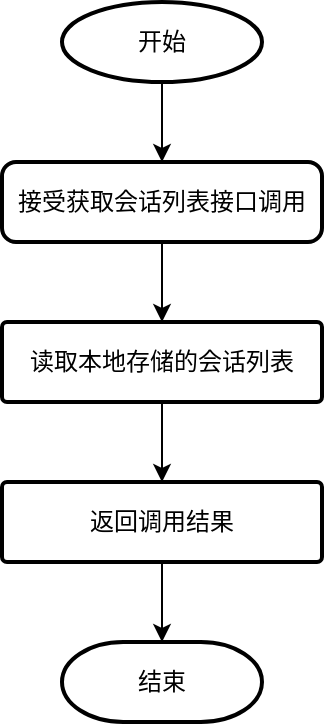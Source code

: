 <mxfile version="13.6.9" type="github" pages="11">
  <diagram id="nPYzyrIdAbnrIjr8xJaN" name="flow-get-conversation-list">
    <mxGraphModel dx="946" dy="511" grid="1" gridSize="10" guides="1" tooltips="1" connect="1" arrows="1" fold="1" page="1" pageScale="1" pageWidth="827" pageHeight="1169" background="none" math="0" shadow="0">
      <root>
        <mxCell id="0" />
        <mxCell id="1" parent="0" />
        <mxCell id="k1njK7_XUsRqHsscb7cD-21" style="edgeStyle=orthogonalEdgeStyle;rounded=0;orthogonalLoop=1;jettySize=auto;html=1;exitX=0.5;exitY=1;exitDx=0;exitDy=0;exitPerimeter=0;entryX=0.5;entryY=0;entryDx=0;entryDy=0;" parent="1" source="k1njK7_XUsRqHsscb7cD-12" target="k1njK7_XUsRqHsscb7cD-14" edge="1">
          <mxGeometry relative="1" as="geometry" />
        </mxCell>
        <mxCell id="k1njK7_XUsRqHsscb7cD-12" value="开始" style="strokeWidth=2;html=1;shape=mxgraph.flowchart.start_1;whiteSpace=wrap;" parent="1" vertex="1">
          <mxGeometry x="440" y="80" width="100" height="40" as="geometry" />
        </mxCell>
        <mxCell id="k1njK7_XUsRqHsscb7cD-22" style="edgeStyle=orthogonalEdgeStyle;rounded=0;orthogonalLoop=1;jettySize=auto;html=1;exitX=0.5;exitY=1;exitDx=0;exitDy=0;entryX=0.5;entryY=0;entryDx=0;entryDy=0;" parent="1" source="k1njK7_XUsRqHsscb7cD-14" target="k1njK7_XUsRqHsscb7cD-16" edge="1">
          <mxGeometry relative="1" as="geometry" />
        </mxCell>
        <mxCell id="k1njK7_XUsRqHsscb7cD-14" value="接受获取会话列表接口调用" style="rounded=1;whiteSpace=wrap;html=1;absoluteArcSize=1;arcSize=14;strokeWidth=2;" parent="1" vertex="1">
          <mxGeometry x="410" y="160" width="160" height="40" as="geometry" />
        </mxCell>
        <mxCell id="k1njK7_XUsRqHsscb7cD-23" style="edgeStyle=orthogonalEdgeStyle;rounded=0;orthogonalLoop=1;jettySize=auto;html=1;exitX=0.5;exitY=1;exitDx=0;exitDy=0;entryX=0.5;entryY=0;entryDx=0;entryDy=0;" parent="1" source="k1njK7_XUsRqHsscb7cD-16" target="k1njK7_XUsRqHsscb7cD-20" edge="1">
          <mxGeometry relative="1" as="geometry" />
        </mxCell>
        <mxCell id="k1njK7_XUsRqHsscb7cD-16" value="读取本地存储的会话列表" style="rounded=1;whiteSpace=wrap;html=1;absoluteArcSize=1;arcSize=5;strokeWidth=2;" parent="1" vertex="1">
          <mxGeometry x="410" y="240" width="160" height="40" as="geometry" />
        </mxCell>
        <mxCell id="k1njK7_XUsRqHsscb7cD-19" value="结束" style="strokeWidth=2;html=1;shape=mxgraph.flowchart.terminator;whiteSpace=wrap;" parent="1" vertex="1">
          <mxGeometry x="440" y="400" width="100" height="40" as="geometry" />
        </mxCell>
        <mxCell id="k1njK7_XUsRqHsscb7cD-24" style="edgeStyle=orthogonalEdgeStyle;rounded=0;orthogonalLoop=1;jettySize=auto;html=1;exitX=0.5;exitY=1;exitDx=0;exitDy=0;" parent="1" source="k1njK7_XUsRqHsscb7cD-20" target="k1njK7_XUsRqHsscb7cD-19" edge="1">
          <mxGeometry relative="1" as="geometry" />
        </mxCell>
        <mxCell id="k1njK7_XUsRqHsscb7cD-20" value="返回调用结果" style="rounded=1;whiteSpace=wrap;html=1;absoluteArcSize=1;arcSize=5;strokeWidth=2;" parent="1" vertex="1">
          <mxGeometry x="410" y="320" width="160" height="40" as="geometry" />
        </mxCell>
      </root>
    </mxGraphModel>
  </diagram>
  <diagram id="NuPUapyEnvxrt2EGs-Q2" name="flow-add-conversation">
    <mxGraphModel dx="946" dy="511" grid="1" gridSize="10" guides="1" tooltips="1" connect="1" arrows="1" fold="1" page="1" pageScale="1" pageWidth="827" pageHeight="1169" math="0" shadow="0">
      <root>
        <mxCell id="LTetxvWuVL2evpaL5gyn-0" />
        <mxCell id="LTetxvWuVL2evpaL5gyn-1" parent="LTetxvWuVL2evpaL5gyn-0" />
        <mxCell id="oQ_zHOrAcDX5V-ESbsmK-19" style="edgeStyle=orthogonalEdgeStyle;rounded=0;orthogonalLoop=1;jettySize=auto;html=1;exitX=0.5;exitY=1;exitDx=0;exitDy=0;exitPerimeter=0;entryX=0.5;entryY=0;entryDx=0;entryDy=0;entryPerimeter=0;" edge="1" parent="LTetxvWuVL2evpaL5gyn-1" source="iEaB5Vj1iF4uEzOTyfHn-0" target="oQ_zHOrAcDX5V-ESbsmK-11">
          <mxGeometry relative="1" as="geometry" />
        </mxCell>
        <mxCell id="iEaB5Vj1iF4uEzOTyfHn-0" value="开始" style="strokeWidth=2;html=1;shape=mxgraph.flowchart.start_1;whiteSpace=wrap;rounded=1;" parent="LTetxvWuVL2evpaL5gyn-1" vertex="1">
          <mxGeometry x="300" y="240" width="100" height="40" as="geometry" />
        </mxCell>
        <mxCell id="oQ_zHOrAcDX5V-ESbsmK-15" style="edgeStyle=orthogonalEdgeStyle;rounded=0;orthogonalLoop=1;jettySize=auto;html=1;exitX=0.5;exitY=1;exitDx=0;exitDy=0;" edge="1" parent="LTetxvWuVL2evpaL5gyn-1" source="fvEffdNCwwJbaYfh-gg3-6">
          <mxGeometry relative="1" as="geometry">
            <mxPoint x="350" y="480" as="targetPoint" />
          </mxGeometry>
        </mxCell>
        <mxCell id="fvEffdNCwwJbaYfh-gg3-6" value="接收到消息" style="rounded=1;whiteSpace=wrap;html=1;absoluteArcSize=1;arcSize=14;strokeWidth=2;" parent="LTetxvWuVL2evpaL5gyn-1" vertex="1">
          <mxGeometry x="390" y="400" width="100" height="40" as="geometry" />
        </mxCell>
        <mxCell id="oQ_zHOrAcDX5V-ESbsmK-3" style="edgeStyle=orthogonalEdgeStyle;rounded=0;orthogonalLoop=1;jettySize=auto;html=1;exitX=0.5;exitY=1;exitDx=0;exitDy=0;entryX=0.5;entryY=0;entryDx=0;entryDy=0;" edge="1" parent="LTetxvWuVL2evpaL5gyn-1" source="fvEffdNCwwJbaYfh-gg3-7" target="fvEffdNCwwJbaYfh-gg3-13">
          <mxGeometry relative="1" as="geometry" />
        </mxCell>
        <mxCell id="fvEffdNCwwJbaYfh-gg3-7" value="创建会话" style="rounded=1;whiteSpace=wrap;html=1;absoluteArcSize=1;arcSize=14;strokeWidth=2;" parent="LTetxvWuVL2evpaL5gyn-1" vertex="1">
          <mxGeometry x="540" y="405" width="100" height="40" as="geometry" />
        </mxCell>
        <mxCell id="fvEffdNCwwJbaYfh-gg3-22" style="edgeStyle=orthogonalEdgeStyle;rounded=0;orthogonalLoop=1;jettySize=auto;html=1;exitX=0.5;exitY=1;exitDx=0;exitDy=0;entryX=0.5;entryY=0;entryDx=0;entryDy=0;" parent="LTetxvWuVL2evpaL5gyn-1" source="fvEffdNCwwJbaYfh-gg3-13" target="fvEffdNCwwJbaYfh-gg3-14" edge="1">
          <mxGeometry relative="1" as="geometry" />
        </mxCell>
        <mxCell id="fvEffdNCwwJbaYfh-gg3-13" value="添加会话到会话列表" style="rounded=1;whiteSpace=wrap;html=1;absoluteArcSize=1;arcSize=14;strokeWidth=2;" parent="LTetxvWuVL2evpaL5gyn-1" vertex="1">
          <mxGeometry x="540" y="475" width="100" height="40" as="geometry" />
        </mxCell>
        <mxCell id="oQ_zHOrAcDX5V-ESbsmK-17" style="edgeStyle=orthogonalEdgeStyle;rounded=0;orthogonalLoop=1;jettySize=auto;html=1;exitX=0.5;exitY=1;exitDx=0;exitDy=0;entryX=0.5;entryY=0;entryDx=0;entryDy=0;" edge="1" parent="LTetxvWuVL2evpaL5gyn-1" source="fvEffdNCwwJbaYfh-gg3-14" target="oQ_zHOrAcDX5V-ESbsmK-4">
          <mxGeometry relative="1" as="geometry">
            <Array as="points">
              <mxPoint x="590" y="640" />
              <mxPoint x="350" y="640" />
            </Array>
          </mxGeometry>
        </mxCell>
        <mxCell id="fvEffdNCwwJbaYfh-gg3-14" value="持久化存储会话到本地" style="rounded=1;whiteSpace=wrap;html=1;absoluteArcSize=1;arcSize=14;strokeWidth=2;" parent="LTetxvWuVL2evpaL5gyn-1" vertex="1">
          <mxGeometry x="540" y="555" width="100" height="40" as="geometry" />
        </mxCell>
        <mxCell id="4EtjMNfO8HHtK6sYIuqM-2" style="edgeStyle=orthogonalEdgeStyle;rounded=0;orthogonalLoop=1;jettySize=auto;html=1;exitX=0.5;exitY=1;exitDx=0;exitDy=0;entryX=0.5;entryY=0;entryDx=0;entryDy=0;entryPerimeter=0;" parent="LTetxvWuVL2evpaL5gyn-1" source="4EtjMNfO8HHtK6sYIuqM-0" target="4EtjMNfO8HHtK6sYIuqM-1" edge="1">
          <mxGeometry relative="1" as="geometry" />
        </mxCell>
        <mxCell id="4EtjMNfO8HHtK6sYIuqM-0" value="判断会话是否存在" style="rounded=1;whiteSpace=wrap;html=1;absoluteArcSize=1;arcSize=14;strokeWidth=2;" parent="LTetxvWuVL2evpaL5gyn-1" vertex="1">
          <mxGeometry x="300" y="480" width="100" height="40" as="geometry" />
        </mxCell>
        <mxCell id="oQ_zHOrAcDX5V-ESbsmK-7" style="edgeStyle=orthogonalEdgeStyle;rounded=0;orthogonalLoop=1;jettySize=auto;html=1;exitX=0.5;exitY=1;exitDx=0;exitDy=0;exitPerimeter=0;entryX=0.5;entryY=0;entryDx=0;entryDy=0;" edge="1" parent="LTetxvWuVL2evpaL5gyn-1" source="4EtjMNfO8HHtK6sYIuqM-1" target="oQ_zHOrAcDX5V-ESbsmK-4">
          <mxGeometry relative="1" as="geometry" />
        </mxCell>
        <mxCell id="oQ_zHOrAcDX5V-ESbsmK-18" style="edgeStyle=orthogonalEdgeStyle;rounded=0;orthogonalLoop=1;jettySize=auto;html=1;exitX=1;exitY=0.5;exitDx=0;exitDy=0;exitPerimeter=0;entryX=0.5;entryY=0;entryDx=0;entryDy=0;" edge="1" parent="LTetxvWuVL2evpaL5gyn-1" source="4EtjMNfO8HHtK6sYIuqM-1" target="fvEffdNCwwJbaYfh-gg3-7">
          <mxGeometry relative="1" as="geometry">
            <Array as="points">
              <mxPoint x="510" y="590" />
              <mxPoint x="510" y="385" />
              <mxPoint x="590" y="385" />
            </Array>
          </mxGeometry>
        </mxCell>
        <mxCell id="4EtjMNfO8HHtK6sYIuqM-1" value="存在？" style="strokeWidth=2;html=1;shape=mxgraph.flowchart.decision;whiteSpace=wrap;rounded=1;" parent="LTetxvWuVL2evpaL5gyn-1" vertex="1">
          <mxGeometry x="310" y="560" width="80" height="60" as="geometry" />
        </mxCell>
        <mxCell id="oQ_zHOrAcDX5V-ESbsmK-8" style="edgeStyle=orthogonalEdgeStyle;rounded=0;orthogonalLoop=1;jettySize=auto;html=1;exitX=0.5;exitY=1;exitDx=0;exitDy=0;entryX=0.5;entryY=0;entryDx=0;entryDy=0;entryPerimeter=0;" edge="1" parent="LTetxvWuVL2evpaL5gyn-1" source="oQ_zHOrAcDX5V-ESbsmK-4" target="oQ_zHOrAcDX5V-ESbsmK-5">
          <mxGeometry relative="1" as="geometry" />
        </mxCell>
        <mxCell id="oQ_zHOrAcDX5V-ESbsmK-4" value="返回调用结果" style="rounded=1;whiteSpace=wrap;html=1;absoluteArcSize=1;arcSize=14;strokeWidth=2;" vertex="1" parent="LTetxvWuVL2evpaL5gyn-1">
          <mxGeometry x="300" y="660" width="100" height="40" as="geometry" />
        </mxCell>
        <mxCell id="oQ_zHOrAcDX5V-ESbsmK-5" value="结束" style="strokeWidth=2;html=1;shape=mxgraph.flowchart.terminator;whiteSpace=wrap;" vertex="1" parent="LTetxvWuVL2evpaL5gyn-1">
          <mxGeometry x="300" y="740" width="100" height="40" as="geometry" />
        </mxCell>
        <mxCell id="oQ_zHOrAcDX5V-ESbsmK-14" style="edgeStyle=orthogonalEdgeStyle;rounded=0;orthogonalLoop=1;jettySize=auto;html=1;exitX=0.5;exitY=1;exitDx=0;exitDy=0;entryX=0.5;entryY=0;entryDx=0;entryDy=0;" edge="1" parent="LTetxvWuVL2evpaL5gyn-1" source="oQ_zHOrAcDX5V-ESbsmK-10" target="4EtjMNfO8HHtK6sYIuqM-0">
          <mxGeometry relative="1" as="geometry" />
        </mxCell>
        <mxCell id="oQ_zHOrAcDX5V-ESbsmK-10" value="接收到获取会话接口的调用" style="rounded=1;whiteSpace=wrap;html=1;absoluteArcSize=1;arcSize=14;strokeWidth=2;" vertex="1" parent="LTetxvWuVL2evpaL5gyn-1">
          <mxGeometry x="210" y="400" width="100" height="40" as="geometry" />
        </mxCell>
        <mxCell id="oQ_zHOrAcDX5V-ESbsmK-12" style="edgeStyle=orthogonalEdgeStyle;rounded=0;orthogonalLoop=1;jettySize=auto;html=1;exitX=0.5;exitY=1;exitDx=0;exitDy=0;exitPerimeter=0;entryX=0.5;entryY=0;entryDx=0;entryDy=0;" edge="1" parent="LTetxvWuVL2evpaL5gyn-1" source="oQ_zHOrAcDX5V-ESbsmK-11" target="oQ_zHOrAcDX5V-ESbsmK-10">
          <mxGeometry relative="1" as="geometry" />
        </mxCell>
        <mxCell id="oQ_zHOrAcDX5V-ESbsmK-13" style="edgeStyle=orthogonalEdgeStyle;rounded=0;orthogonalLoop=1;jettySize=auto;html=1;exitX=0.5;exitY=1;exitDx=0;exitDy=0;exitPerimeter=0;entryX=0.5;entryY=0;entryDx=0;entryDy=0;" edge="1" parent="LTetxvWuVL2evpaL5gyn-1" source="oQ_zHOrAcDX5V-ESbsmK-11" target="fvEffdNCwwJbaYfh-gg3-6">
          <mxGeometry relative="1" as="geometry" />
        </mxCell>
        <mxCell id="oQ_zHOrAcDX5V-ESbsmK-11" value="" style="verticalLabelPosition=bottom;verticalAlign=top;html=1;shape=mxgraph.flowchart.parallel_mode;pointerEvents=1" vertex="1" parent="LTetxvWuVL2evpaL5gyn-1">
          <mxGeometry x="302.5" y="320" width="95" height="40" as="geometry" />
        </mxCell>
        <mxCell id="oQ_zHOrAcDX5V-ESbsmK-20" value="N" style="text;html=1;align=center;verticalAlign=middle;resizable=0;points=[];autosize=1;" vertex="1" parent="LTetxvWuVL2evpaL5gyn-1">
          <mxGeometry x="400" y="565" width="20" height="20" as="geometry" />
        </mxCell>
        <mxCell id="oQ_zHOrAcDX5V-ESbsmK-21" value="Y" style="text;html=1;align=center;verticalAlign=middle;resizable=0;points=[];autosize=1;" vertex="1" parent="LTetxvWuVL2evpaL5gyn-1">
          <mxGeometry x="360" y="620" width="20" height="20" as="geometry" />
        </mxCell>
      </root>
    </mxGraphModel>
  </diagram>
  <diagram id="XJTe7jNxSqgPXU6tAhRk" name="flow-remove-conversation">
    <mxGraphModel dx="946" dy="462" grid="1" gridSize="10" guides="1" tooltips="1" connect="1" arrows="1" fold="1" page="1" pageScale="1" pageWidth="827" pageHeight="1169" math="0" shadow="0">
      <root>
        <mxCell id="rE4_gjYotGKpZaY-Yc2o-0" />
        <mxCell id="rE4_gjYotGKpZaY-Yc2o-1" parent="rE4_gjYotGKpZaY-Yc2o-0" />
        <mxCell id="r084x7ZZohxQAhlmeKN9-14" style="edgeStyle=orthogonalEdgeStyle;rounded=0;orthogonalLoop=1;jettySize=auto;html=1;exitX=0.5;exitY=1;exitDx=0;exitDy=0;exitPerimeter=0;entryX=0.5;entryY=0;entryDx=0;entryDy=0;" parent="rE4_gjYotGKpZaY-Yc2o-1" source="r084x7ZZohxQAhlmeKN9-1" target="r084x7ZZohxQAhlmeKN9-2" edge="1">
          <mxGeometry relative="1" as="geometry" />
        </mxCell>
        <mxCell id="r084x7ZZohxQAhlmeKN9-1" value="开始" style="strokeWidth=2;html=1;shape=mxgraph.flowchart.start_1;whiteSpace=wrap;rounded=1;" parent="rE4_gjYotGKpZaY-Yc2o-1" vertex="1">
          <mxGeometry x="260" y="40" width="100" height="40" as="geometry" />
        </mxCell>
        <mxCell id="r084x7ZZohxQAhlmeKN9-15" style="edgeStyle=orthogonalEdgeStyle;rounded=0;orthogonalLoop=1;jettySize=auto;html=1;exitX=0.5;exitY=1;exitDx=0;exitDy=0;entryX=0.5;entryY=0;entryDx=0;entryDy=0;" parent="rE4_gjYotGKpZaY-Yc2o-1" source="r084x7ZZohxQAhlmeKN9-2" target="r084x7ZZohxQAhlmeKN9-8" edge="1">
          <mxGeometry relative="1" as="geometry" />
        </mxCell>
        <mxCell id="r084x7ZZohxQAhlmeKN9-2" value="接受移除会话接口调用" style="rounded=1;whiteSpace=wrap;html=1;absoluteArcSize=1;arcSize=14;strokeWidth=2;" parent="rE4_gjYotGKpZaY-Yc2o-1" vertex="1">
          <mxGeometry x="260" y="120" width="100" height="40" as="geometry" />
        </mxCell>
        <mxCell id="r084x7ZZohxQAhlmeKN9-17" style="edgeStyle=orthogonalEdgeStyle;rounded=0;orthogonalLoop=1;jettySize=auto;html=1;exitX=0.5;exitY=1;exitDx=0;exitDy=0;entryX=0.5;entryY=0;entryDx=0;entryDy=0;" parent="rE4_gjYotGKpZaY-Yc2o-1" source="r084x7ZZohxQAhlmeKN9-3" target="r084x7ZZohxQAhlmeKN9-4" edge="1">
          <mxGeometry relative="1" as="geometry" />
        </mxCell>
        <mxCell id="r084x7ZZohxQAhlmeKN9-3" value="持久化存储会话到本地" style="rounded=1;whiteSpace=wrap;html=1;absoluteArcSize=1;arcSize=14;strokeWidth=2;" parent="rE4_gjYotGKpZaY-Yc2o-1" vertex="1">
          <mxGeometry x="260" y="280" width="100" height="40" as="geometry" />
        </mxCell>
        <mxCell id="r084x7ZZohxQAhlmeKN9-18" style="edgeStyle=orthogonalEdgeStyle;rounded=0;orthogonalLoop=1;jettySize=auto;html=1;exitX=0.5;exitY=1;exitDx=0;exitDy=0;entryX=0.5;entryY=0;entryDx=0;entryDy=0;" parent="rE4_gjYotGKpZaY-Yc2o-1" source="r084x7ZZohxQAhlmeKN9-4" target="r084x7ZZohxQAhlmeKN9-5" edge="1">
          <mxGeometry relative="1" as="geometry" />
        </mxCell>
        <mxCell id="r084x7ZZohxQAhlmeKN9-4" value="调用云服务接口" style="rounded=1;whiteSpace=wrap;html=1;absoluteArcSize=1;arcSize=14;strokeWidth=2;" parent="rE4_gjYotGKpZaY-Yc2o-1" vertex="1">
          <mxGeometry x="260" y="360" width="100" height="40" as="geometry" />
        </mxCell>
        <mxCell id="r084x7ZZohxQAhlmeKN9-19" style="edgeStyle=orthogonalEdgeStyle;rounded=0;orthogonalLoop=1;jettySize=auto;html=1;exitX=0.5;exitY=1;exitDx=0;exitDy=0;entryX=0.5;entryY=0;entryDx=0;entryDy=0;" parent="rE4_gjYotGKpZaY-Yc2o-1" source="r084x7ZZohxQAhlmeKN9-5" target="r084x7ZZohxQAhlmeKN9-6" edge="1">
          <mxGeometry relative="1" as="geometry" />
        </mxCell>
        <mxCell id="r084x7ZZohxQAhlmeKN9-5" value="等待云服务执行结果" style="rounded=1;whiteSpace=wrap;html=1;absoluteArcSize=1;arcSize=14;strokeWidth=2;" parent="rE4_gjYotGKpZaY-Yc2o-1" vertex="1">
          <mxGeometry x="260" y="440" width="100" height="40" as="geometry" />
        </mxCell>
        <mxCell id="r084x7ZZohxQAhlmeKN9-20" style="edgeStyle=orthogonalEdgeStyle;rounded=0;orthogonalLoop=1;jettySize=auto;html=1;exitX=0.5;exitY=1;exitDx=0;exitDy=0;entryX=0.5;entryY=0;entryDx=0;entryDy=0;entryPerimeter=0;" parent="rE4_gjYotGKpZaY-Yc2o-1" source="r084x7ZZohxQAhlmeKN9-6" target="r084x7ZZohxQAhlmeKN9-7" edge="1">
          <mxGeometry relative="1" as="geometry" />
        </mxCell>
        <mxCell id="r084x7ZZohxQAhlmeKN9-6" value="收到结果" style="rounded=1;whiteSpace=wrap;html=1;absoluteArcSize=1;arcSize=14;strokeWidth=2;" parent="rE4_gjYotGKpZaY-Yc2o-1" vertex="1">
          <mxGeometry x="260" y="520" width="100" height="40" as="geometry" />
        </mxCell>
        <mxCell id="r084x7ZZohxQAhlmeKN9-21" style="edgeStyle=orthogonalEdgeStyle;rounded=0;orthogonalLoop=1;jettySize=auto;html=1;exitX=0.5;exitY=1;exitDx=0;exitDy=0;exitPerimeter=0;entryX=0.5;entryY=0;entryDx=0;entryDy=0;" parent="rE4_gjYotGKpZaY-Yc2o-1" source="r084x7ZZohxQAhlmeKN9-7" target="r084x7ZZohxQAhlmeKN9-9" edge="1">
          <mxGeometry relative="1" as="geometry" />
        </mxCell>
        <mxCell id="r084x7ZZohxQAhlmeKN9-26" style="edgeStyle=orthogonalEdgeStyle;rounded=0;orthogonalLoop=1;jettySize=auto;html=1;exitX=1;exitY=0.5;exitDx=0;exitDy=0;exitPerimeter=0;entryX=0.5;entryY=0;entryDx=0;entryDy=0;entryPerimeter=0;" parent="rE4_gjYotGKpZaY-Yc2o-1" source="r084x7ZZohxQAhlmeKN9-7" target="r084x7ZZohxQAhlmeKN9-13" edge="1">
          <mxGeometry relative="1" as="geometry">
            <Array as="points">
              <mxPoint x="600" y="130" />
              <mxPoint x="600" y="520" />
              <mxPoint x="520" y="520" />
            </Array>
          </mxGeometry>
        </mxCell>
        <mxCell id="r084x7ZZohxQAhlmeKN9-7" value="成功？" style="strokeWidth=2;html=1;shape=mxgraph.flowchart.decision;whiteSpace=wrap;rounded=1;" parent="rE4_gjYotGKpZaY-Yc2o-1" vertex="1">
          <mxGeometry x="480" y="100" width="80" height="60" as="geometry" />
        </mxCell>
        <mxCell id="r084x7ZZohxQAhlmeKN9-16" style="edgeStyle=orthogonalEdgeStyle;rounded=0;orthogonalLoop=1;jettySize=auto;html=1;exitX=0.5;exitY=1;exitDx=0;exitDy=0;entryX=0.5;entryY=0;entryDx=0;entryDy=0;" parent="rE4_gjYotGKpZaY-Yc2o-1" source="r084x7ZZohxQAhlmeKN9-8" target="r084x7ZZohxQAhlmeKN9-3" edge="1">
          <mxGeometry relative="1" as="geometry" />
        </mxCell>
        <mxCell id="r084x7ZZohxQAhlmeKN9-8" value="&lt;span&gt;标记会话为deleted状态&lt;/span&gt;" style="rounded=1;whiteSpace=wrap;html=1;absoluteArcSize=1;arcSize=14;strokeWidth=2;" parent="rE4_gjYotGKpZaY-Yc2o-1" vertex="1">
          <mxGeometry x="260" y="200" width="100" height="40" as="geometry" />
        </mxCell>
        <mxCell id="r084x7ZZohxQAhlmeKN9-22" style="edgeStyle=orthogonalEdgeStyle;rounded=0;orthogonalLoop=1;jettySize=auto;html=1;exitX=0.5;exitY=1;exitDx=0;exitDy=0;entryX=0.5;entryY=0;entryDx=0;entryDy=0;" parent="rE4_gjYotGKpZaY-Yc2o-1" source="r084x7ZZohxQAhlmeKN9-9" target="r084x7ZZohxQAhlmeKN9-10" edge="1">
          <mxGeometry relative="1" as="geometry" />
        </mxCell>
        <mxCell id="r084x7ZZohxQAhlmeKN9-9" value="移除会话列表中的该会话" style="rounded=1;whiteSpace=wrap;html=1;absoluteArcSize=1;arcSize=14;strokeWidth=2;" parent="rE4_gjYotGKpZaY-Yc2o-1" vertex="1">
          <mxGeometry x="470" y="200" width="100" height="40" as="geometry" />
        </mxCell>
        <mxCell id="r084x7ZZohxQAhlmeKN9-23" style="edgeStyle=orthogonalEdgeStyle;rounded=0;orthogonalLoop=1;jettySize=auto;html=1;exitX=0.5;exitY=1;exitDx=0;exitDy=0;entryX=0.5;entryY=0;entryDx=0;entryDy=0;entryPerimeter=0;" parent="rE4_gjYotGKpZaY-Yc2o-1" source="r084x7ZZohxQAhlmeKN9-10" target="r084x7ZZohxQAhlmeKN9-11" edge="1">
          <mxGeometry relative="1" as="geometry" />
        </mxCell>
        <mxCell id="r084x7ZZohxQAhlmeKN9-10" value="删除本地存储的该会话" style="rounded=1;whiteSpace=wrap;html=1;absoluteArcSize=1;arcSize=14;strokeWidth=2;" parent="rE4_gjYotGKpZaY-Yc2o-1" vertex="1">
          <mxGeometry x="470" y="280" width="100" height="40" as="geometry" />
        </mxCell>
        <mxCell id="r084x7ZZohxQAhlmeKN9-24" style="edgeStyle=orthogonalEdgeStyle;rounded=0;orthogonalLoop=1;jettySize=auto;html=1;exitX=0.5;exitY=1;exitDx=0;exitDy=0;exitPerimeter=0;entryX=0.5;entryY=0;entryDx=0;entryDy=0;" parent="rE4_gjYotGKpZaY-Yc2o-1" source="r084x7ZZohxQAhlmeKN9-11" target="r084x7ZZohxQAhlmeKN9-12" edge="1">
          <mxGeometry relative="1" as="geometry" />
        </mxCell>
        <mxCell id="r084x7ZZohxQAhlmeKN9-27" style="edgeStyle=orthogonalEdgeStyle;rounded=0;orthogonalLoop=1;jettySize=auto;html=1;exitX=1;exitY=0.5;exitDx=0;exitDy=0;exitPerimeter=0;entryX=0.5;entryY=0;entryDx=0;entryDy=0;entryPerimeter=0;" parent="rE4_gjYotGKpZaY-Yc2o-1" source="r084x7ZZohxQAhlmeKN9-11" target="r084x7ZZohxQAhlmeKN9-13" edge="1">
          <mxGeometry relative="1" as="geometry">
            <Array as="points">
              <mxPoint x="600" y="390" />
              <mxPoint x="600" y="520" />
              <mxPoint x="520" y="520" />
            </Array>
          </mxGeometry>
        </mxCell>
        <mxCell id="r084x7ZZohxQAhlmeKN9-11" value="不保留消息？" style="strokeWidth=2;html=1;shape=mxgraph.flowchart.decision;whiteSpace=wrap;rounded=1;" parent="rE4_gjYotGKpZaY-Yc2o-1" vertex="1">
          <mxGeometry x="480" y="360" width="80" height="60" as="geometry" />
        </mxCell>
        <mxCell id="r084x7ZZohxQAhlmeKN9-25" style="edgeStyle=orthogonalEdgeStyle;rounded=0;orthogonalLoop=1;jettySize=auto;html=1;exitX=0.5;exitY=1;exitDx=0;exitDy=0;entryX=0.5;entryY=0;entryDx=0;entryDy=0;entryPerimeter=0;" parent="rE4_gjYotGKpZaY-Yc2o-1" source="r084x7ZZohxQAhlmeKN9-12" target="r084x7ZZohxQAhlmeKN9-13" edge="1">
          <mxGeometry relative="1" as="geometry" />
        </mxCell>
        <mxCell id="r084x7ZZohxQAhlmeKN9-12" value="删除本地存储的该会话所有消息" style="rounded=1;whiteSpace=wrap;html=1;absoluteArcSize=1;arcSize=14;strokeWidth=2;" parent="rE4_gjYotGKpZaY-Yc2o-1" vertex="1">
          <mxGeometry x="470" y="460" width="100" height="40" as="geometry" />
        </mxCell>
        <mxCell id="r084x7ZZohxQAhlmeKN9-13" value="结束" style="strokeWidth=2;html=1;shape=mxgraph.flowchart.terminator;whiteSpace=wrap;rounded=1;" parent="rE4_gjYotGKpZaY-Yc2o-1" vertex="1">
          <mxGeometry x="470" y="540" width="100" height="40" as="geometry" />
        </mxCell>
        <mxCell id="PqvT1NfLD53z9-_5MoOC-0" value="Y" style="text;html=1;align=center;verticalAlign=middle;resizable=0;points=[];autosize=1;" parent="rE4_gjYotGKpZaY-Yc2o-1" vertex="1">
          <mxGeometry x="500" y="170" width="20" height="20" as="geometry" />
        </mxCell>
        <mxCell id="PqvT1NfLD53z9-_5MoOC-1" value="N" style="text;html=1;align=center;verticalAlign=middle;resizable=0;points=[];autosize=1;" parent="rE4_gjYotGKpZaY-Yc2o-1" vertex="1">
          <mxGeometry x="570" y="110" width="20" height="20" as="geometry" />
        </mxCell>
        <mxCell id="PqvT1NfLD53z9-_5MoOC-2" value="N" style="text;html=1;align=center;verticalAlign=middle;resizable=0;points=[];autosize=1;" parent="rE4_gjYotGKpZaY-Yc2o-1" vertex="1">
          <mxGeometry x="570" y="370" width="20" height="20" as="geometry" />
        </mxCell>
        <mxCell id="PqvT1NfLD53z9-_5MoOC-3" value="Y" style="text;html=1;align=center;verticalAlign=middle;resizable=0;points=[];autosize=1;" parent="rE4_gjYotGKpZaY-Yc2o-1" vertex="1">
          <mxGeometry x="500" y="430" width="20" height="20" as="geometry" />
        </mxCell>
      </root>
    </mxGraphModel>
  </diagram>
  <diagram id="anDjt-cVMbvLSITDXmGc" name="flow-clear-conversation-list">
    <mxGraphModel dx="946" dy="462" grid="1" gridSize="10" guides="1" tooltips="1" connect="1" arrows="1" fold="1" page="1" pageScale="1" pageWidth="827" pageHeight="1169" math="0" shadow="0">
      <root>
        <mxCell id="BB22waqgWuRovpjMHwXw-0" />
        <mxCell id="BB22waqgWuRovpjMHwXw-1" parent="BB22waqgWuRovpjMHwXw-0" />
        <mxCell id="O1os1pH697hc6s3CfbWF-4" style="edgeStyle=orthogonalEdgeStyle;rounded=0;orthogonalLoop=1;jettySize=auto;html=1;exitX=0.5;exitY=1;exitDx=0;exitDy=0;exitPerimeter=0;entryX=0.5;entryY=0;entryDx=0;entryDy=0;" parent="BB22waqgWuRovpjMHwXw-1" source="BB22waqgWuRovpjMHwXw-2" target="BB22waqgWuRovpjMHwXw-3" edge="1">
          <mxGeometry relative="1" as="geometry" />
        </mxCell>
        <mxCell id="BB22waqgWuRovpjMHwXw-2" value="开始" style="strokeWidth=2;html=1;shape=mxgraph.flowchart.start_1;whiteSpace=wrap;rounded=1;" parent="BB22waqgWuRovpjMHwXw-1" vertex="1">
          <mxGeometry x="230" y="40" width="100" height="40" as="geometry" />
        </mxCell>
        <mxCell id="O1os1pH697hc6s3CfbWF-5" style="edgeStyle=orthogonalEdgeStyle;rounded=0;orthogonalLoop=1;jettySize=auto;html=1;exitX=0.5;exitY=1;exitDx=0;exitDy=0;entryX=0.5;entryY=0;entryDx=0;entryDy=0;" parent="BB22waqgWuRovpjMHwXw-1" source="BB22waqgWuRovpjMHwXw-3" target="BB22waqgWuRovpjMHwXw-4" edge="1">
          <mxGeometry relative="1" as="geometry" />
        </mxCell>
        <mxCell id="BB22waqgWuRovpjMHwXw-3" value="接受清空会话列表接口调用" style="rounded=1;whiteSpace=wrap;html=1;absoluteArcSize=1;arcSize=14;strokeWidth=2;" parent="BB22waqgWuRovpjMHwXw-1" vertex="1">
          <mxGeometry x="230" y="120" width="100" height="40" as="geometry" />
        </mxCell>
        <mxCell id="O1os1pH697hc6s3CfbWF-6" style="edgeStyle=orthogonalEdgeStyle;rounded=0;orthogonalLoop=1;jettySize=auto;html=1;exitX=0.5;exitY=1;exitDx=0;exitDy=0;entryX=0.5;entryY=0;entryDx=0;entryDy=0;" parent="BB22waqgWuRovpjMHwXw-1" source="BB22waqgWuRovpjMHwXw-4" target="B5W0aq8g3aWdEfQm5EEs-0" edge="1">
          <mxGeometry relative="1" as="geometry" />
        </mxCell>
        <mxCell id="BB22waqgWuRovpjMHwXw-4" value="标记所有会话为deleted状态" style="rounded=1;whiteSpace=wrap;html=1;absoluteArcSize=1;arcSize=14;strokeWidth=2;" parent="BB22waqgWuRovpjMHwXw-1" vertex="1">
          <mxGeometry x="230" y="200" width="100" height="40" as="geometry" />
        </mxCell>
        <mxCell id="O1os1pH697hc6s3CfbWF-7" style="edgeStyle=orthogonalEdgeStyle;rounded=0;orthogonalLoop=1;jettySize=auto;html=1;exitX=0.5;exitY=1;exitDx=0;exitDy=0;entryX=0.5;entryY=0;entryDx=0;entryDy=0;" parent="BB22waqgWuRovpjMHwXw-1" source="B5W0aq8g3aWdEfQm5EEs-0" target="B5W0aq8g3aWdEfQm5EEs-1" edge="1">
          <mxGeometry relative="1" as="geometry" />
        </mxCell>
        <mxCell id="B5W0aq8g3aWdEfQm5EEs-0" value="持久化存储所有会话到本地" style="rounded=1;whiteSpace=wrap;html=1;absoluteArcSize=1;arcSize=14;strokeWidth=2;" parent="BB22waqgWuRovpjMHwXw-1" vertex="1">
          <mxGeometry x="230" y="280" width="100" height="40" as="geometry" />
        </mxCell>
        <mxCell id="O1os1pH697hc6s3CfbWF-8" style="edgeStyle=orthogonalEdgeStyle;rounded=0;orthogonalLoop=1;jettySize=auto;html=1;exitX=0.5;exitY=1;exitDx=0;exitDy=0;entryX=0.5;entryY=0;entryDx=0;entryDy=0;" parent="BB22waqgWuRovpjMHwXw-1" source="B5W0aq8g3aWdEfQm5EEs-1" target="B5W0aq8g3aWdEfQm5EEs-2" edge="1">
          <mxGeometry relative="1" as="geometry" />
        </mxCell>
        <mxCell id="B5W0aq8g3aWdEfQm5EEs-1" value="调用云服务接口" style="rounded=1;whiteSpace=wrap;html=1;absoluteArcSize=1;arcSize=14;strokeWidth=2;" parent="BB22waqgWuRovpjMHwXw-1" vertex="1">
          <mxGeometry x="230" y="360" width="100" height="40" as="geometry" />
        </mxCell>
        <mxCell id="O1os1pH697hc6s3CfbWF-9" style="edgeStyle=orthogonalEdgeStyle;rounded=0;orthogonalLoop=1;jettySize=auto;html=1;exitX=0.5;exitY=1;exitDx=0;exitDy=0;entryX=0.5;entryY=0;entryDx=0;entryDy=0;" parent="BB22waqgWuRovpjMHwXw-1" source="B5W0aq8g3aWdEfQm5EEs-2" target="B5W0aq8g3aWdEfQm5EEs-3" edge="1">
          <mxGeometry relative="1" as="geometry" />
        </mxCell>
        <mxCell id="B5W0aq8g3aWdEfQm5EEs-2" value="等待云服务执行结果" style="rounded=1;whiteSpace=wrap;html=1;absoluteArcSize=1;arcSize=14;strokeWidth=2;" parent="BB22waqgWuRovpjMHwXw-1" vertex="1">
          <mxGeometry x="230" y="440" width="100" height="40" as="geometry" />
        </mxCell>
        <mxCell id="O1os1pH697hc6s3CfbWF-10" style="edgeStyle=orthogonalEdgeStyle;rounded=0;orthogonalLoop=1;jettySize=auto;html=1;exitX=0.5;exitY=1;exitDx=0;exitDy=0;entryX=0.5;entryY=0;entryDx=0;entryDy=0;entryPerimeter=0;" parent="BB22waqgWuRovpjMHwXw-1" source="B5W0aq8g3aWdEfQm5EEs-3" target="B5W0aq8g3aWdEfQm5EEs-4" edge="1">
          <mxGeometry relative="1" as="geometry" />
        </mxCell>
        <mxCell id="B5W0aq8g3aWdEfQm5EEs-3" value="收到结果" style="rounded=1;whiteSpace=wrap;html=1;absoluteArcSize=1;arcSize=14;strokeWidth=2;" parent="BB22waqgWuRovpjMHwXw-1" vertex="1">
          <mxGeometry x="230" y="520" width="100" height="40" as="geometry" />
        </mxCell>
        <mxCell id="O1os1pH697hc6s3CfbWF-11" style="edgeStyle=orthogonalEdgeStyle;rounded=0;orthogonalLoop=1;jettySize=auto;html=1;exitX=0.5;exitY=1;exitDx=0;exitDy=0;exitPerimeter=0;entryX=0.5;entryY=0;entryDx=0;entryDy=0;" parent="BB22waqgWuRovpjMHwXw-1" source="B5W0aq8g3aWdEfQm5EEs-4" target="GmD4J93allEK4e3VMEcr-0" edge="1">
          <mxGeometry relative="1" as="geometry" />
        </mxCell>
        <mxCell id="O1os1pH697hc6s3CfbWF-16" style="edgeStyle=orthogonalEdgeStyle;rounded=0;orthogonalLoop=1;jettySize=auto;html=1;exitX=1;exitY=0.5;exitDx=0;exitDy=0;exitPerimeter=0;entryX=0.5;entryY=0;entryDx=0;entryDy=0;entryPerimeter=0;" parent="BB22waqgWuRovpjMHwXw-1" source="B5W0aq8g3aWdEfQm5EEs-4" target="O1os1pH697hc6s3CfbWF-3" edge="1">
          <mxGeometry relative="1" as="geometry">
            <Array as="points">
              <mxPoint x="540" y="130" />
              <mxPoint x="540" y="520" />
              <mxPoint x="464" y="520" />
            </Array>
          </mxGeometry>
        </mxCell>
        <mxCell id="B5W0aq8g3aWdEfQm5EEs-4" value="成功？" style="strokeWidth=2;html=1;shape=mxgraph.flowchart.decision;whiteSpace=wrap;rounded=1;" parent="BB22waqgWuRovpjMHwXw-1" vertex="1">
          <mxGeometry x="424" y="100" width="80" height="60" as="geometry" />
        </mxCell>
        <mxCell id="O1os1pH697hc6s3CfbWF-12" style="edgeStyle=orthogonalEdgeStyle;rounded=0;orthogonalLoop=1;jettySize=auto;html=1;exitX=0.5;exitY=1;exitDx=0;exitDy=0;entryX=0.5;entryY=0;entryDx=0;entryDy=0;" parent="BB22waqgWuRovpjMHwXw-1" source="GmD4J93allEK4e3VMEcr-0" target="GmD4J93allEK4e3VMEcr-1" edge="1">
          <mxGeometry relative="1" as="geometry" />
        </mxCell>
        <mxCell id="GmD4J93allEK4e3VMEcr-0" value="清空内存中的会话列表" style="rounded=1;whiteSpace=wrap;html=1;absoluteArcSize=1;arcSize=14;strokeWidth=2;" parent="BB22waqgWuRovpjMHwXw-1" vertex="1">
          <mxGeometry x="416" y="200" width="96" height="40" as="geometry" />
        </mxCell>
        <mxCell id="O1os1pH697hc6s3CfbWF-13" style="edgeStyle=orthogonalEdgeStyle;rounded=0;orthogonalLoop=1;jettySize=auto;html=1;exitX=0.5;exitY=1;exitDx=0;exitDy=0;entryX=0.5;entryY=0;entryDx=0;entryDy=0;entryPerimeter=0;" parent="BB22waqgWuRovpjMHwXw-1" source="GmD4J93allEK4e3VMEcr-1" target="GmD4J93allEK4e3VMEcr-2" edge="1">
          <mxGeometry relative="1" as="geometry" />
        </mxCell>
        <mxCell id="GmD4J93allEK4e3VMEcr-1" value="删除本地存储的所有会话" style="rounded=1;whiteSpace=wrap;html=1;absoluteArcSize=1;arcSize=14;strokeWidth=2;" parent="BB22waqgWuRovpjMHwXw-1" vertex="1">
          <mxGeometry x="416" y="280" width="96" height="40" as="geometry" />
        </mxCell>
        <mxCell id="O1os1pH697hc6s3CfbWF-14" style="edgeStyle=orthogonalEdgeStyle;rounded=0;orthogonalLoop=1;jettySize=auto;html=1;exitX=0.5;exitY=1;exitDx=0;exitDy=0;exitPerimeter=0;entryX=0.5;entryY=0;entryDx=0;entryDy=0;" parent="BB22waqgWuRovpjMHwXw-1" source="GmD4J93allEK4e3VMEcr-2" target="O1os1pH697hc6s3CfbWF-2" edge="1">
          <mxGeometry relative="1" as="geometry" />
        </mxCell>
        <mxCell id="O1os1pH697hc6s3CfbWF-17" style="edgeStyle=orthogonalEdgeStyle;rounded=0;orthogonalLoop=1;jettySize=auto;html=1;exitX=1;exitY=0.5;exitDx=0;exitDy=0;exitPerimeter=0;entryX=0.5;entryY=0;entryDx=0;entryDy=0;entryPerimeter=0;" parent="BB22waqgWuRovpjMHwXw-1" source="GmD4J93allEK4e3VMEcr-2" target="O1os1pH697hc6s3CfbWF-3" edge="1">
          <mxGeometry relative="1" as="geometry">
            <Array as="points">
              <mxPoint x="540" y="390" />
              <mxPoint x="540" y="520" />
              <mxPoint x="464" y="520" />
            </Array>
          </mxGeometry>
        </mxCell>
        <mxCell id="GmD4J93allEK4e3VMEcr-2" value="不保留消息？" style="strokeWidth=2;html=1;shape=mxgraph.flowchart.decision;whiteSpace=wrap;rounded=1;" parent="BB22waqgWuRovpjMHwXw-1" vertex="1">
          <mxGeometry x="424" y="360" width="80" height="60" as="geometry" />
        </mxCell>
        <mxCell id="O1os1pH697hc6s3CfbWF-15" style="edgeStyle=orthogonalEdgeStyle;rounded=0;orthogonalLoop=1;jettySize=auto;html=1;exitX=0.5;exitY=1;exitDx=0;exitDy=0;entryX=0.5;entryY=0;entryDx=0;entryDy=0;entryPerimeter=0;" parent="BB22waqgWuRovpjMHwXw-1" source="O1os1pH697hc6s3CfbWF-2" target="O1os1pH697hc6s3CfbWF-3" edge="1">
          <mxGeometry relative="1" as="geometry" />
        </mxCell>
        <mxCell id="O1os1pH697hc6s3CfbWF-2" value="删除本地存储的所有消息" style="rounded=1;whiteSpace=wrap;html=1;absoluteArcSize=1;arcSize=14;strokeWidth=2;" parent="BB22waqgWuRovpjMHwXw-1" vertex="1">
          <mxGeometry x="414" y="460" width="100" height="40" as="geometry" />
        </mxCell>
        <mxCell id="O1os1pH697hc6s3CfbWF-3" value="结束" style="strokeWidth=2;html=1;shape=mxgraph.flowchart.terminator;whiteSpace=wrap;rounded=1;" parent="BB22waqgWuRovpjMHwXw-1" vertex="1">
          <mxGeometry x="414" y="540" width="100" height="40" as="geometry" />
        </mxCell>
        <mxCell id="h9MeOl5yUoAijejN2NLC-0" value="Y" style="text;html=1;align=center;verticalAlign=middle;resizable=0;points=[];autosize=1;" parent="BB22waqgWuRovpjMHwXw-1" vertex="1">
          <mxGeometry x="440" y="170" width="20" height="20" as="geometry" />
        </mxCell>
        <mxCell id="h9MeOl5yUoAijejN2NLC-1" value="N" style="text;html=1;align=center;verticalAlign=middle;resizable=0;points=[];autosize=1;" parent="BB22waqgWuRovpjMHwXw-1" vertex="1">
          <mxGeometry x="512" y="110" width="20" height="20" as="geometry" />
        </mxCell>
        <mxCell id="h9MeOl5yUoAijejN2NLC-2" value="Y" style="text;html=1;align=center;verticalAlign=middle;resizable=0;points=[];autosize=1;" parent="BB22waqgWuRovpjMHwXw-1" vertex="1">
          <mxGeometry x="470" y="420" width="20" height="20" as="geometry" />
        </mxCell>
        <mxCell id="h9MeOl5yUoAijejN2NLC-3" value="N" style="text;html=1;align=center;verticalAlign=middle;resizable=0;points=[];autosize=1;" parent="BB22waqgWuRovpjMHwXw-1" vertex="1">
          <mxGeometry x="510" y="370" width="20" height="20" as="geometry" />
        </mxCell>
      </root>
    </mxGraphModel>
  </diagram>
  <diagram id="YzC1TsabWTxxif9H-X9Y" name="flow-sync-conversation-list">
    <mxGraphModel dx="946" dy="462" grid="1" gridSize="10" guides="1" tooltips="1" connect="1" arrows="1" fold="1" page="1" pageScale="1" pageWidth="827" pageHeight="1169" math="0" shadow="0">
      <root>
        <mxCell id="w-qU3OXX-Ypgw5u8Q7LO-0" />
        <mxCell id="w-qU3OXX-Ypgw5u8Q7LO-1" parent="w-qU3OXX-Ypgw5u8Q7LO-0" />
        <mxCell id="rgJrEMhI4KzR9J5E-JNi-8" style="edgeStyle=orthogonalEdgeStyle;rounded=0;orthogonalLoop=1;jettySize=auto;html=1;exitX=0.5;exitY=1;exitDx=0;exitDy=0;exitPerimeter=0;entryX=0.5;entryY=0;entryDx=0;entryDy=0;" parent="w-qU3OXX-Ypgw5u8Q7LO-1" source="fNtN5lRFGW-L2knEn9A3-0" target="fNtN5lRFGW-L2knEn9A3-1" edge="1">
          <mxGeometry relative="1" as="geometry" />
        </mxCell>
        <mxCell id="fNtN5lRFGW-L2knEn9A3-0" value="开始" style="strokeWidth=2;html=1;shape=mxgraph.flowchart.start_1;whiteSpace=wrap;rounded=1;" parent="w-qU3OXX-Ypgw5u8Q7LO-1" vertex="1">
          <mxGeometry x="240" y="40" width="100" height="40" as="geometry" />
        </mxCell>
        <mxCell id="rgJrEMhI4KzR9J5E-JNi-9" style="edgeStyle=orthogonalEdgeStyle;rounded=0;orthogonalLoop=1;jettySize=auto;html=1;exitX=0.5;exitY=1;exitDx=0;exitDy=0;entryX=0.5;entryY=0;entryDx=0;entryDy=0;" parent="w-qU3OXX-Ypgw5u8Q7LO-1" source="fNtN5lRFGW-L2knEn9A3-1" target="fNtN5lRFGW-L2knEn9A3-2" edge="1">
          <mxGeometry relative="1" as="geometry" />
        </mxCell>
        <mxCell id="fNtN5lRFGW-L2knEn9A3-1" value="接受同步会话列表接口调用" style="rounded=1;whiteSpace=wrap;html=1;absoluteArcSize=1;arcSize=14;strokeWidth=2;" parent="w-qU3OXX-Ypgw5u8Q7LO-1" vertex="1">
          <mxGeometry x="240" y="120" width="100" height="40" as="geometry" />
        </mxCell>
        <mxCell id="rgJrEMhI4KzR9J5E-JNi-10" style="edgeStyle=orthogonalEdgeStyle;rounded=0;orthogonalLoop=1;jettySize=auto;html=1;exitX=0.5;exitY=1;exitDx=0;exitDy=0;entryX=0.5;entryY=0;entryDx=0;entryDy=0;" parent="w-qU3OXX-Ypgw5u8Q7LO-1" source="fNtN5lRFGW-L2knEn9A3-2" target="fNtN5lRFGW-L2knEn9A3-3" edge="1">
          <mxGeometry relative="1" as="geometry" />
        </mxCell>
        <mxCell id="fNtN5lRFGW-L2knEn9A3-2" value="读取本地保存的所有会话" style="rounded=1;whiteSpace=wrap;html=1;absoluteArcSize=1;arcSize=14;strokeWidth=2;" parent="w-qU3OXX-Ypgw5u8Q7LO-1" vertex="1">
          <mxGeometry x="240" y="200" width="100" height="40" as="geometry" />
        </mxCell>
        <mxCell id="rgJrEMhI4KzR9J5E-JNi-11" style="edgeStyle=orthogonalEdgeStyle;rounded=0;orthogonalLoop=1;jettySize=auto;html=1;exitX=0.5;exitY=1;exitDx=0;exitDy=0;entryX=0.5;entryY=0;entryDx=0;entryDy=0;" parent="w-qU3OXX-Ypgw5u8Q7LO-1" source="fNtN5lRFGW-L2knEn9A3-3" target="fNtN5lRFGW-L2knEn9A3-4" edge="1">
          <mxGeometry relative="1" as="geometry" />
        </mxCell>
        <mxCell id="fNtN5lRFGW-L2knEn9A3-3" value="调用云服务接口" style="rounded=1;whiteSpace=wrap;html=1;absoluteArcSize=1;arcSize=14;strokeWidth=2;" parent="w-qU3OXX-Ypgw5u8Q7LO-1" vertex="1">
          <mxGeometry x="240" y="280" width="100" height="40" as="geometry" />
        </mxCell>
        <mxCell id="rgJrEMhI4KzR9J5E-JNi-12" style="edgeStyle=orthogonalEdgeStyle;rounded=0;orthogonalLoop=1;jettySize=auto;html=1;exitX=0.5;exitY=1;exitDx=0;exitDy=0;entryX=0.5;entryY=0;entryDx=0;entryDy=0;" parent="w-qU3OXX-Ypgw5u8Q7LO-1" source="fNtN5lRFGW-L2knEn9A3-4" target="fNtN5lRFGW-L2knEn9A3-5" edge="1">
          <mxGeometry relative="1" as="geometry" />
        </mxCell>
        <mxCell id="fNtN5lRFGW-L2knEn9A3-4" value="等待云服务执行结果" style="rounded=1;whiteSpace=wrap;html=1;absoluteArcSize=1;arcSize=14;strokeWidth=2;" parent="w-qU3OXX-Ypgw5u8Q7LO-1" vertex="1">
          <mxGeometry x="240" y="360" width="100" height="40" as="geometry" />
        </mxCell>
        <mxCell id="rgJrEMhI4KzR9J5E-JNi-15" style="edgeStyle=orthogonalEdgeStyle;rounded=0;orthogonalLoop=1;jettySize=auto;html=1;exitX=0.5;exitY=1;exitDx=0;exitDy=0;entryX=0.5;entryY=0;entryDx=0;entryDy=0;entryPerimeter=0;" parent="w-qU3OXX-Ypgw5u8Q7LO-1" source="fNtN5lRFGW-L2knEn9A3-5" target="fNtN5lRFGW-L2knEn9A3-6" edge="1">
          <mxGeometry relative="1" as="geometry" />
        </mxCell>
        <mxCell id="fNtN5lRFGW-L2knEn9A3-5" value="收到结果" style="rounded=1;whiteSpace=wrap;html=1;absoluteArcSize=1;arcSize=14;strokeWidth=2;" parent="w-qU3OXX-Ypgw5u8Q7LO-1" vertex="1">
          <mxGeometry x="240" y="440" width="100" height="40" as="geometry" />
        </mxCell>
        <mxCell id="rgJrEMhI4KzR9J5E-JNi-16" style="edgeStyle=orthogonalEdgeStyle;rounded=0;orthogonalLoop=1;jettySize=auto;html=1;exitX=0.5;exitY=1;exitDx=0;exitDy=0;exitPerimeter=0;entryX=0.5;entryY=0;entryDx=0;entryDy=0;" parent="w-qU3OXX-Ypgw5u8Q7LO-1" source="fNtN5lRFGW-L2knEn9A3-6" target="rgJrEMhI4KzR9J5E-JNi-0" edge="1">
          <mxGeometry relative="1" as="geometry" />
        </mxCell>
        <mxCell id="x3CG_OmoPk-7Br-RO8kU-10" style="edgeStyle=orthogonalEdgeStyle;rounded=0;orthogonalLoop=1;jettySize=auto;html=1;exitX=0;exitY=0.5;exitDx=0;exitDy=0;exitPerimeter=0;entryX=0.5;entryY=0;entryDx=0;entryDy=0;entryPerimeter=0;" parent="w-qU3OXX-Ypgw5u8Q7LO-1" source="fNtN5lRFGW-L2knEn9A3-6" target="x3CG_OmoPk-7Br-RO8kU-0" edge="1">
          <mxGeometry relative="1" as="geometry">
            <Array as="points">
              <mxPoint x="220" y="550" />
              <mxPoint x="220" y="790" />
              <mxPoint x="290" y="790" />
            </Array>
          </mxGeometry>
        </mxCell>
        <mxCell id="fNtN5lRFGW-L2knEn9A3-6" value="成功？" style="strokeWidth=2;html=1;shape=mxgraph.flowchart.decision;whiteSpace=wrap;rounded=1;" parent="w-qU3OXX-Ypgw5u8Q7LO-1" vertex="1">
          <mxGeometry x="250" y="520" width="80" height="60" as="geometry" />
        </mxCell>
        <mxCell id="rgJrEMhI4KzR9J5E-JNi-17" style="edgeStyle=orthogonalEdgeStyle;rounded=0;orthogonalLoop=1;jettySize=auto;html=1;exitX=0.5;exitY=1;exitDx=0;exitDy=0;entryX=0.5;entryY=0;entryDx=0;entryDy=0;entryPerimeter=0;" parent="w-qU3OXX-Ypgw5u8Q7LO-1" source="rgJrEMhI4KzR9J5E-JNi-0" target="rgJrEMhI4KzR9J5E-JNi-1" edge="1">
          <mxGeometry relative="1" as="geometry" />
        </mxCell>
        <mxCell id="rgJrEMhI4KzR9J5E-JNi-0" value="比对本地数据与云服务数据" style="rounded=1;whiteSpace=wrap;html=1;absoluteArcSize=1;arcSize=14;strokeWidth=2;" parent="w-qU3OXX-Ypgw5u8Q7LO-1" vertex="1">
          <mxGeometry x="240" y="620" width="100" height="40" as="geometry" />
        </mxCell>
        <mxCell id="nGi3WoXNXuf5sVPfp8Oc-49" style="edgeStyle=orthogonalEdgeStyle;rounded=0;orthogonalLoop=1;jettySize=auto;html=1;exitX=1;exitY=0.5;exitDx=0;exitDy=0;exitPerimeter=0;entryX=0.5;entryY=0;entryDx=0;entryDy=0;" parent="w-qU3OXX-Ypgw5u8Q7LO-1" source="rgJrEMhI4KzR9J5E-JNi-1" target="rgJrEMhI4KzR9J5E-JNi-24" edge="1">
          <mxGeometry relative="1" as="geometry" />
        </mxCell>
        <mxCell id="x3CG_OmoPk-7Br-RO8kU-9" style="edgeStyle=orthogonalEdgeStyle;rounded=0;orthogonalLoop=1;jettySize=auto;html=1;exitX=0.5;exitY=1;exitDx=0;exitDy=0;exitPerimeter=0;entryX=0.5;entryY=0;entryDx=0;entryDy=0;entryPerimeter=0;" parent="w-qU3OXX-Ypgw5u8Q7LO-1" source="rgJrEMhI4KzR9J5E-JNi-1" target="x3CG_OmoPk-7Br-RO8kU-0" edge="1">
          <mxGeometry relative="1" as="geometry" />
        </mxCell>
        <mxCell id="rgJrEMhI4KzR9J5E-JNi-1" value="数据一致？" style="strokeWidth=2;html=1;shape=mxgraph.flowchart.decision;whiteSpace=wrap;rounded=1;" parent="w-qU3OXX-Ypgw5u8Q7LO-1" vertex="1">
          <mxGeometry x="250" y="700" width="80" height="60" as="geometry" />
        </mxCell>
        <mxCell id="rgJrEMhI4KzR9J5E-JNi-21" value="Y" style="text;html=1;align=center;verticalAlign=middle;resizable=0;points=[];autosize=1;" parent="w-qU3OXX-Ypgw5u8Q7LO-1" vertex="1">
          <mxGeometry x="300" y="580" width="20" height="20" as="geometry" />
        </mxCell>
        <mxCell id="rgJrEMhI4KzR9J5E-JNi-22" value="N" style="text;html=1;align=center;verticalAlign=middle;resizable=0;points=[];autosize=1;" parent="w-qU3OXX-Ypgw5u8Q7LO-1" vertex="1">
          <mxGeometry x="220" y="530" width="20" height="20" as="geometry" />
        </mxCell>
        <mxCell id="rgJrEMhI4KzR9J5E-JNi-23" value="Y" style="text;html=1;align=center;verticalAlign=middle;resizable=0;points=[];autosize=1;" parent="w-qU3OXX-Ypgw5u8Q7LO-1" vertex="1">
          <mxGeometry x="300" y="760" width="20" height="20" as="geometry" />
        </mxCell>
        <mxCell id="nGi3WoXNXuf5sVPfp8Oc-4" style="edgeStyle=orthogonalEdgeStyle;rounded=0;orthogonalLoop=1;jettySize=auto;html=1;exitX=0.5;exitY=1;exitDx=0;exitDy=0;entryX=0.5;entryY=0;entryDx=0;entryDy=0;" parent="w-qU3OXX-Ypgw5u8Q7LO-1" source="rgJrEMhI4KzR9J5E-JNi-24" target="nGi3WoXNXuf5sVPfp8Oc-0" edge="1">
          <mxGeometry relative="1" as="geometry" />
        </mxCell>
        <mxCell id="rgJrEMhI4KzR9J5E-JNi-24" value="梳理出差异列表" style="rounded=1;whiteSpace=wrap;html=1;absoluteArcSize=1;arcSize=14;strokeWidth=2;" parent="w-qU3OXX-Ypgw5u8Q7LO-1" vertex="1">
          <mxGeometry x="400" y="170" width="100" height="40" as="geometry" />
        </mxCell>
        <mxCell id="YYbQh3d-Ga4iGbxYyBGs-10" value="该会话本地没有，&lt;br&gt;云端有" style="text;html=1;align=center;verticalAlign=middle;resizable=0;points=[];autosize=1;" parent="w-qU3OXX-Ypgw5u8Q7LO-1" vertex="1">
          <mxGeometry x="857" y="125" width="110" height="30" as="geometry" />
        </mxCell>
        <mxCell id="YYbQh3d-Ga4iGbxYyBGs-12" value="该会话本地有，&lt;br&gt;云端没有且状态为deleted" style="text;html=1;align=center;verticalAlign=middle;resizable=0;points=[];autosize=1;" parent="w-qU3OXX-Ypgw5u8Q7LO-1" vertex="1">
          <mxGeometry x="827" y="285" width="150" height="30" as="geometry" />
        </mxCell>
        <mxCell id="YYbQh3d-Ga4iGbxYyBGs-13" value="该会话本地有，&lt;br&gt;云端没有且状态为untouched" style="text;html=1;align=center;verticalAlign=middle;resizable=0;points=[];autosize=1;" parent="w-qU3OXX-Ypgw5u8Q7LO-1" vertex="1">
          <mxGeometry x="817" y="365" width="170" height="30" as="geometry" />
        </mxCell>
        <mxCell id="YYbQh3d-Ga4iGbxYyBGs-11" value="该会话本地有，&lt;br&gt;云端没有且状态为normal" style="text;html=1;align=center;verticalAlign=middle;resizable=0;points=[];autosize=1;" parent="w-qU3OXX-Ypgw5u8Q7LO-1" vertex="1">
          <mxGeometry x="827" y="205" width="150" height="30" as="geometry" />
        </mxCell>
        <mxCell id="YYbQh3d-Ga4iGbxYyBGs-44" style="edgeStyle=orthogonalEdgeStyle;rounded=0;orthogonalLoop=1;jettySize=auto;html=1;exitX=0.5;exitY=1;exitDx=0;exitDy=0;entryX=0.5;entryY=0;entryDx=0;entryDy=0;entryPerimeter=0;" parent="w-qU3OXX-Ypgw5u8Q7LO-1" source="YYbQh3d-Ga4iGbxYyBGs-25" target="YYbQh3d-Ga4iGbxYyBGs-31" edge="1">
          <mxGeometry relative="1" as="geometry" />
        </mxCell>
        <mxCell id="YYbQh3d-Ga4iGbxYyBGs-25" value="收到结果" style="rounded=1;whiteSpace=wrap;html=1;absoluteArcSize=1;arcSize=14;strokeWidth=2;" parent="w-qU3OXX-Ypgw5u8Q7LO-1" vertex="1">
          <mxGeometry x="954" y="470" width="100" height="40" as="geometry" />
        </mxCell>
        <mxCell id="YYbQh3d-Ga4iGbxYyBGs-50" style="edgeStyle=orthogonalEdgeStyle;rounded=0;orthogonalLoop=1;jettySize=auto;html=1;exitX=0.5;exitY=1;exitDx=0;exitDy=0;entryX=0.5;entryY=0;entryDx=0;entryDy=0;entryPerimeter=0;" parent="w-qU3OXX-Ypgw5u8Q7LO-1" source="YYbQh3d-Ga4iGbxYyBGs-26" target="YYbQh3d-Ga4iGbxYyBGs-32" edge="1">
          <mxGeometry relative="1" as="geometry" />
        </mxCell>
        <mxCell id="YYbQh3d-Ga4iGbxYyBGs-26" value="收到结果" style="rounded=1;whiteSpace=wrap;html=1;absoluteArcSize=1;arcSize=14;strokeWidth=2;" parent="w-qU3OXX-Ypgw5u8Q7LO-1" vertex="1">
          <mxGeometry x="590" y="470" width="100" height="40" as="geometry" />
        </mxCell>
        <mxCell id="YYbQh3d-Ga4iGbxYyBGs-45" style="edgeStyle=orthogonalEdgeStyle;rounded=0;orthogonalLoop=1;jettySize=auto;html=1;exitX=0.5;exitY=1;exitDx=0;exitDy=0;exitPerimeter=0;entryX=0.5;entryY=0;entryDx=0;entryDy=0;" parent="w-qU3OXX-Ypgw5u8Q7LO-1" source="YYbQh3d-Ga4iGbxYyBGs-31" target="YYbQh3d-Ga4iGbxYyBGs-34" edge="1">
          <mxGeometry relative="1" as="geometry" />
        </mxCell>
        <mxCell id="x3CG_OmoPk-7Br-RO8kU-6" style="edgeStyle=orthogonalEdgeStyle;rounded=0;orthogonalLoop=1;jettySize=auto;html=1;exitX=1;exitY=0.5;exitDx=0;exitDy=0;exitPerimeter=0;entryX=0.5;entryY=0;entryDx=0;entryDy=0;entryPerimeter=0;" parent="w-qU3OXX-Ypgw5u8Q7LO-1" source="YYbQh3d-Ga4iGbxYyBGs-31" target="x3CG_OmoPk-7Br-RO8kU-1" edge="1">
          <mxGeometry relative="1" as="geometry">
            <Array as="points">
              <mxPoint x="1080" y="580" />
              <mxPoint x="1080" y="790" />
              <mxPoint x="1004" y="790" />
            </Array>
          </mxGeometry>
        </mxCell>
        <mxCell id="YYbQh3d-Ga4iGbxYyBGs-31" value="成功？" style="strokeWidth=2;html=1;shape=mxgraph.flowchart.decision;whiteSpace=wrap;rounded=1;" parent="w-qU3OXX-Ypgw5u8Q7LO-1" vertex="1">
          <mxGeometry x="964" y="550" width="80" height="60" as="geometry" />
        </mxCell>
        <mxCell id="YYbQh3d-Ga4iGbxYyBGs-51" style="edgeStyle=orthogonalEdgeStyle;rounded=0;orthogonalLoop=1;jettySize=auto;html=1;exitX=0.5;exitY=1;exitDx=0;exitDy=0;exitPerimeter=0;entryX=0.5;entryY=0;entryDx=0;entryDy=0;" parent="w-qU3OXX-Ypgw5u8Q7LO-1" source="YYbQh3d-Ga4iGbxYyBGs-32" target="YYbQh3d-Ga4iGbxYyBGs-37" edge="1">
          <mxGeometry relative="1" as="geometry" />
        </mxCell>
        <mxCell id="x3CG_OmoPk-7Br-RO8kU-8" style="edgeStyle=orthogonalEdgeStyle;rounded=0;orthogonalLoop=1;jettySize=auto;html=1;exitX=0;exitY=0.5;exitDx=0;exitDy=0;exitPerimeter=0;entryX=0.5;entryY=0;entryDx=0;entryDy=0;entryPerimeter=0;" parent="w-qU3OXX-Ypgw5u8Q7LO-1" source="YYbQh3d-Ga4iGbxYyBGs-32" target="YYbQh3d-Ga4iGbxYyBGs-39" edge="1">
          <mxGeometry relative="1" as="geometry">
            <Array as="points">
              <mxPoint x="560" y="580" />
              <mxPoint x="560" y="790" />
              <mxPoint x="640" y="790" />
            </Array>
          </mxGeometry>
        </mxCell>
        <mxCell id="YYbQh3d-Ga4iGbxYyBGs-32" value="成功？" style="strokeWidth=2;html=1;shape=mxgraph.flowchart.decision;whiteSpace=wrap;rounded=1;" parent="w-qU3OXX-Ypgw5u8Q7LO-1" vertex="1">
          <mxGeometry x="600" y="550" width="80" height="60" as="geometry" />
        </mxCell>
        <mxCell id="YYbQh3d-Ga4iGbxYyBGs-46" style="edgeStyle=orthogonalEdgeStyle;rounded=0;orthogonalLoop=1;jettySize=auto;html=1;exitX=0.5;exitY=1;exitDx=0;exitDy=0;entryX=0.5;entryY=0;entryDx=0;entryDy=0;" parent="w-qU3OXX-Ypgw5u8Q7LO-1" source="YYbQh3d-Ga4iGbxYyBGs-34" target="YYbQh3d-Ga4iGbxYyBGs-35" edge="1">
          <mxGeometry relative="1" as="geometry" />
        </mxCell>
        <mxCell id="YYbQh3d-Ga4iGbxYyBGs-34" value="删除会话列表中的该会话" style="rounded=1;whiteSpace=wrap;html=1;absoluteArcSize=1;arcSize=14;strokeWidth=2;" parent="w-qU3OXX-Ypgw5u8Q7LO-1" vertex="1">
          <mxGeometry x="954" y="650" width="100" height="40" as="geometry" />
        </mxCell>
        <mxCell id="x3CG_OmoPk-7Br-RO8kU-5" style="edgeStyle=orthogonalEdgeStyle;rounded=0;orthogonalLoop=1;jettySize=auto;html=1;exitX=0.5;exitY=1;exitDx=0;exitDy=0;entryX=0.5;entryY=0;entryDx=0;entryDy=0;entryPerimeter=0;" parent="w-qU3OXX-Ypgw5u8Q7LO-1" source="YYbQh3d-Ga4iGbxYyBGs-35" target="x3CG_OmoPk-7Br-RO8kU-1" edge="1">
          <mxGeometry relative="1" as="geometry" />
        </mxCell>
        <mxCell id="YYbQh3d-Ga4iGbxYyBGs-35" value="删除本地存储的该会话" style="rounded=1;whiteSpace=wrap;html=1;absoluteArcSize=1;arcSize=14;strokeWidth=2;" parent="w-qU3OXX-Ypgw5u8Q7LO-1" vertex="1">
          <mxGeometry x="954" y="730" width="100" height="40" as="geometry" />
        </mxCell>
        <mxCell id="YYbQh3d-Ga4iGbxYyBGs-52" style="edgeStyle=orthogonalEdgeStyle;rounded=0;orthogonalLoop=1;jettySize=auto;html=1;exitX=0.5;exitY=1;exitDx=0;exitDy=0;entryX=0.5;entryY=0;entryDx=0;entryDy=0;" parent="w-qU3OXX-Ypgw5u8Q7LO-1" source="YYbQh3d-Ga4iGbxYyBGs-37" target="YYbQh3d-Ga4iGbxYyBGs-38" edge="1">
          <mxGeometry relative="1" as="geometry" />
        </mxCell>
        <mxCell id="YYbQh3d-Ga4iGbxYyBGs-37" value="更新该会话为normal状态" style="rounded=1;whiteSpace=wrap;html=1;absoluteArcSize=1;arcSize=14;strokeWidth=2;" parent="w-qU3OXX-Ypgw5u8Q7LO-1" vertex="1">
          <mxGeometry x="590" y="650" width="100" height="40" as="geometry" />
        </mxCell>
        <mxCell id="x3CG_OmoPk-7Br-RO8kU-7" style="edgeStyle=orthogonalEdgeStyle;rounded=0;orthogonalLoop=1;jettySize=auto;html=1;exitX=0.5;exitY=1;exitDx=0;exitDy=0;entryX=0.5;entryY=0;entryDx=0;entryDy=0;entryPerimeter=0;" parent="w-qU3OXX-Ypgw5u8Q7LO-1" source="YYbQh3d-Ga4iGbxYyBGs-38" target="YYbQh3d-Ga4iGbxYyBGs-39" edge="1">
          <mxGeometry relative="1" as="geometry" />
        </mxCell>
        <mxCell id="YYbQh3d-Ga4iGbxYyBGs-38" value="持久化存储该会话到本地" style="rounded=1;whiteSpace=wrap;html=1;absoluteArcSize=1;arcSize=14;strokeWidth=2;" parent="w-qU3OXX-Ypgw5u8Q7LO-1" vertex="1">
          <mxGeometry x="590" y="730" width="100" height="40" as="geometry" />
        </mxCell>
        <mxCell id="YYbQh3d-Ga4iGbxYyBGs-39" value="结束" style="strokeWidth=2;html=1;shape=mxgraph.flowchart.terminator;whiteSpace=wrap;rounded=1;" parent="w-qU3OXX-Ypgw5u8Q7LO-1" vertex="1">
          <mxGeometry x="590" y="810" width="100" height="40" as="geometry" />
        </mxCell>
        <mxCell id="YYbQh3d-Ga4iGbxYyBGs-59" value="Y" style="text;html=1;align=center;verticalAlign=middle;resizable=0;points=[];autosize=1;" parent="w-qU3OXX-Ypgw5u8Q7LO-1" vertex="1">
          <mxGeometry x="974" y="620" width="20" height="20" as="geometry" />
        </mxCell>
        <mxCell id="YYbQh3d-Ga4iGbxYyBGs-61" value="N" style="text;html=1;align=center;verticalAlign=middle;resizable=0;points=[];autosize=1;" parent="w-qU3OXX-Ypgw5u8Q7LO-1" vertex="1">
          <mxGeometry x="570" y="560" width="20" height="20" as="geometry" />
        </mxCell>
        <mxCell id="YYbQh3d-Ga4iGbxYyBGs-62" value="Y" style="text;html=1;align=center;verticalAlign=middle;resizable=0;points=[];autosize=1;" parent="w-qU3OXX-Ypgw5u8Q7LO-1" vertex="1">
          <mxGeometry x="651" y="620" width="20" height="20" as="geometry" />
        </mxCell>
        <mxCell id="nGi3WoXNXuf5sVPfp8Oc-57" style="edgeStyle=orthogonalEdgeStyle;rounded=0;orthogonalLoop=1;jettySize=auto;html=1;exitX=1;exitY=0.5;exitDx=0;exitDy=0;entryX=0;entryY=0.5;entryDx=0;entryDy=0;" parent="w-qU3OXX-Ypgw5u8Q7LO-1" source="nGi3WoXNXuf5sVPfp8Oc-0" target="nGi3WoXNXuf5sVPfp8Oc-56" edge="1">
          <mxGeometry relative="1" as="geometry" />
        </mxCell>
        <mxCell id="nGi3WoXNXuf5sVPfp8Oc-0" value="遍历列表" style="rounded=1;whiteSpace=wrap;html=1;absoluteArcSize=1;arcSize=14;strokeWidth=2;" parent="w-qU3OXX-Ypgw5u8Q7LO-1" vertex="1">
          <mxGeometry x="400" y="250" width="100" height="40" as="geometry" />
        </mxCell>
        <mxCell id="nGi3WoXNXuf5sVPfp8Oc-59" style="edgeStyle=orthogonalEdgeStyle;rounded=0;orthogonalLoop=1;jettySize=auto;html=1;exitX=1;exitY=0.5;exitDx=0;exitDy=0;exitPerimeter=0;entryX=0;entryY=0.5;entryDx=0;entryDy=0;" parent="w-qU3OXX-Ypgw5u8Q7LO-1" source="nGi3WoXNXuf5sVPfp8Oc-5" target="nGi3WoXNXuf5sVPfp8Oc-6" edge="1">
          <mxGeometry relative="1" as="geometry">
            <Array as="points">
              <mxPoint x="820" y="270" />
              <mxPoint x="820" y="155" />
            </Array>
          </mxGeometry>
        </mxCell>
        <mxCell id="nGi3WoXNXuf5sVPfp8Oc-60" style="edgeStyle=orthogonalEdgeStyle;rounded=0;orthogonalLoop=1;jettySize=auto;html=1;exitX=1;exitY=0.5;exitDx=0;exitDy=0;exitPerimeter=0;entryX=0;entryY=0.5;entryDx=0;entryDy=0;" parent="w-qU3OXX-Ypgw5u8Q7LO-1" source="nGi3WoXNXuf5sVPfp8Oc-5" target="nGi3WoXNXuf5sVPfp8Oc-7" edge="1">
          <mxGeometry relative="1" as="geometry">
            <Array as="points">
              <mxPoint x="820" y="270" />
              <mxPoint x="820" y="235" />
            </Array>
          </mxGeometry>
        </mxCell>
        <mxCell id="nGi3WoXNXuf5sVPfp8Oc-61" style="edgeStyle=orthogonalEdgeStyle;rounded=0;orthogonalLoop=1;jettySize=auto;html=1;exitX=1;exitY=0.5;exitDx=0;exitDy=0;exitPerimeter=0;entryX=0;entryY=0.5;entryDx=0;entryDy=0;" parent="w-qU3OXX-Ypgw5u8Q7LO-1" source="nGi3WoXNXuf5sVPfp8Oc-5" target="nGi3WoXNXuf5sVPfp8Oc-10" edge="1">
          <mxGeometry relative="1" as="geometry">
            <Array as="points">
              <mxPoint x="820" y="270" />
              <mxPoint x="820" y="395" />
            </Array>
          </mxGeometry>
        </mxCell>
        <mxCell id="nGi3WoXNXuf5sVPfp8Oc-63" style="edgeStyle=orthogonalEdgeStyle;rounded=0;orthogonalLoop=1;jettySize=auto;html=1;exitX=1;exitY=0.5;exitDx=0;exitDy=0;exitPerimeter=0;entryX=0;entryY=0.5;entryDx=0;entryDy=0;" parent="w-qU3OXX-Ypgw5u8Q7LO-1" source="nGi3WoXNXuf5sVPfp8Oc-5" target="nGi3WoXNXuf5sVPfp8Oc-9" edge="1">
          <mxGeometry relative="1" as="geometry">
            <Array as="points">
              <mxPoint x="820" y="270" />
              <mxPoint x="820" y="315" />
            </Array>
          </mxGeometry>
        </mxCell>
        <mxCell id="nGi3WoXNXuf5sVPfp8Oc-5" value="" style="strokeWidth=2;html=1;shape=mxgraph.flowchart.decision;whiteSpace=wrap;rounded=1;" parent="w-qU3OXX-Ypgw5u8Q7LO-1" vertex="1">
          <mxGeometry x="700" y="240" width="80" height="60" as="geometry" />
        </mxCell>
        <mxCell id="nGi3WoXNXuf5sVPfp8Oc-51" style="edgeStyle=orthogonalEdgeStyle;rounded=0;orthogonalLoop=1;jettySize=auto;html=1;exitX=1;exitY=0.5;exitDx=0;exitDy=0;entryX=0;entryY=0.5;entryDx=0;entryDy=0;" parent="w-qU3OXX-Ypgw5u8Q7LO-1" source="nGi3WoXNXuf5sVPfp8Oc-6" target="nGi3WoXNXuf5sVPfp8Oc-23" edge="1">
          <mxGeometry relative="1" as="geometry" />
        </mxCell>
        <mxCell id="nGi3WoXNXuf5sVPfp8Oc-6" value="&lt;span&gt;保存该会话到会话列表&lt;/span&gt;" style="rounded=1;whiteSpace=wrap;html=1;absoluteArcSize=1;arcSize=14;strokeWidth=2;" parent="w-qU3OXX-Ypgw5u8Q7LO-1" vertex="1">
          <mxGeometry x="991" y="135" width="100" height="40" as="geometry" />
        </mxCell>
        <mxCell id="nGi3WoXNXuf5sVPfp8Oc-52" style="edgeStyle=orthogonalEdgeStyle;rounded=0;orthogonalLoop=1;jettySize=auto;html=1;exitX=1;exitY=0.5;exitDx=0;exitDy=0;entryX=0;entryY=0.5;entryDx=0;entryDy=0;" parent="w-qU3OXX-Ypgw5u8Q7LO-1" source="nGi3WoXNXuf5sVPfp8Oc-7" target="nGi3WoXNXuf5sVPfp8Oc-24" edge="1">
          <mxGeometry relative="1" as="geometry" />
        </mxCell>
        <mxCell id="nGi3WoXNXuf5sVPfp8Oc-7" value="&lt;span&gt;删除会话列表中的该会话&lt;/span&gt;" style="rounded=1;whiteSpace=wrap;html=1;absoluteArcSize=1;arcSize=14;strokeWidth=2;" parent="w-qU3OXX-Ypgw5u8Q7LO-1" vertex="1">
          <mxGeometry x="991" y="215" width="100" height="40" as="geometry" />
        </mxCell>
        <mxCell id="nGi3WoXNXuf5sVPfp8Oc-53" style="edgeStyle=orthogonalEdgeStyle;rounded=0;orthogonalLoop=1;jettySize=auto;html=1;exitX=1;exitY=0.5;exitDx=0;exitDy=0;entryX=0;entryY=0.5;entryDx=0;entryDy=0;" parent="w-qU3OXX-Ypgw5u8Q7LO-1" source="nGi3WoXNXuf5sVPfp8Oc-9" target="nGi3WoXNXuf5sVPfp8Oc-25" edge="1">
          <mxGeometry relative="1" as="geometry" />
        </mxCell>
        <mxCell id="nGi3WoXNXuf5sVPfp8Oc-9" value="&lt;span&gt;调用云服务接口，删除该会话&lt;/span&gt;" style="rounded=1;whiteSpace=wrap;html=1;absoluteArcSize=1;arcSize=14;strokeWidth=2;" parent="w-qU3OXX-Ypgw5u8Q7LO-1" vertex="1">
          <mxGeometry x="991" y="295" width="100" height="40" as="geometry" />
        </mxCell>
        <mxCell id="nGi3WoXNXuf5sVPfp8Oc-54" style="edgeStyle=orthogonalEdgeStyle;rounded=0;orthogonalLoop=1;jettySize=auto;html=1;exitX=1;exitY=0.5;exitDx=0;exitDy=0;entryX=0;entryY=0.5;entryDx=0;entryDy=0;" parent="w-qU3OXX-Ypgw5u8Q7LO-1" source="nGi3WoXNXuf5sVPfp8Oc-10" target="nGi3WoXNXuf5sVPfp8Oc-26" edge="1">
          <mxGeometry relative="1" as="geometry" />
        </mxCell>
        <mxCell id="nGi3WoXNXuf5sVPfp8Oc-10" value="&lt;span&gt;调用云服务接口，上传该会话&lt;/span&gt;" style="rounded=1;whiteSpace=wrap;html=1;absoluteArcSize=1;arcSize=14;strokeWidth=2;" parent="w-qU3OXX-Ypgw5u8Q7LO-1" vertex="1">
          <mxGeometry x="991" y="375" width="100" height="40" as="geometry" />
        </mxCell>
        <mxCell id="x3CG_OmoPk-7Br-RO8kU-3" style="edgeStyle=orthogonalEdgeStyle;rounded=0;orthogonalLoop=1;jettySize=auto;html=1;exitX=1;exitY=0.5;exitDx=0;exitDy=0;entryX=0;entryY=0.5;entryDx=0;entryDy=0;entryPerimeter=0;" parent="w-qU3OXX-Ypgw5u8Q7LO-1" source="nGi3WoXNXuf5sVPfp8Oc-23" target="x3CG_OmoPk-7Br-RO8kU-2" edge="1">
          <mxGeometry relative="1" as="geometry" />
        </mxCell>
        <mxCell id="nGi3WoXNXuf5sVPfp8Oc-23" value="持久化存储该会话到本地" style="rounded=1;whiteSpace=wrap;html=1;absoluteArcSize=1;arcSize=14;strokeWidth=2;" parent="w-qU3OXX-Ypgw5u8Q7LO-1" vertex="1">
          <mxGeometry x="1141" y="135" width="100" height="40" as="geometry" />
        </mxCell>
        <mxCell id="x3CG_OmoPk-7Br-RO8kU-4" style="edgeStyle=orthogonalEdgeStyle;rounded=0;orthogonalLoop=1;jettySize=auto;html=1;exitX=1;exitY=0.25;exitDx=0;exitDy=0;entryX=0;entryY=0.5;entryDx=0;entryDy=0;entryPerimeter=0;" parent="w-qU3OXX-Ypgw5u8Q7LO-1" source="nGi3WoXNXuf5sVPfp8Oc-24" target="x3CG_OmoPk-7Br-RO8kU-2" edge="1">
          <mxGeometry relative="1" as="geometry" />
        </mxCell>
        <mxCell id="nGi3WoXNXuf5sVPfp8Oc-24" value="删除本地存储的该会话" style="rounded=1;whiteSpace=wrap;html=1;absoluteArcSize=1;arcSize=14;strokeWidth=2;" parent="w-qU3OXX-Ypgw5u8Q7LO-1" vertex="1">
          <mxGeometry x="1141" y="215" width="100" height="40" as="geometry" />
        </mxCell>
        <mxCell id="nGi3WoXNXuf5sVPfp8Oc-65" style="edgeStyle=orthogonalEdgeStyle;rounded=0;orthogonalLoop=1;jettySize=auto;html=1;exitX=1;exitY=0.5;exitDx=0;exitDy=0;" parent="w-qU3OXX-Ypgw5u8Q7LO-1" source="nGi3WoXNXuf5sVPfp8Oc-25" target="YYbQh3d-Ga4iGbxYyBGs-25" edge="1">
          <mxGeometry relative="1" as="geometry">
            <Array as="points">
              <mxPoint x="1280" y="315" />
              <mxPoint x="1280" y="450" />
              <mxPoint x="1004" y="450" />
            </Array>
          </mxGeometry>
        </mxCell>
        <mxCell id="nGi3WoXNXuf5sVPfp8Oc-25" value="等待云服务执行结果" style="rounded=1;whiteSpace=wrap;html=1;absoluteArcSize=1;arcSize=14;strokeWidth=2;" parent="w-qU3OXX-Ypgw5u8Q7LO-1" vertex="1">
          <mxGeometry x="1141" y="295" width="100" height="40" as="geometry" />
        </mxCell>
        <mxCell id="nGi3WoXNXuf5sVPfp8Oc-64" style="edgeStyle=orthogonalEdgeStyle;rounded=0;orthogonalLoop=1;jettySize=auto;html=1;exitX=1;exitY=0.5;exitDx=0;exitDy=0;entryX=0.5;entryY=0;entryDx=0;entryDy=0;" parent="w-qU3OXX-Ypgw5u8Q7LO-1" source="nGi3WoXNXuf5sVPfp8Oc-26" target="YYbQh3d-Ga4iGbxYyBGs-26" edge="1">
          <mxGeometry relative="1" as="geometry">
            <Array as="points">
              <mxPoint x="1270" y="395" />
              <mxPoint x="1270" y="430" />
              <mxPoint x="640" y="430" />
            </Array>
          </mxGeometry>
        </mxCell>
        <mxCell id="nGi3WoXNXuf5sVPfp8Oc-26" value="等待云服务执行结果" style="rounded=1;whiteSpace=wrap;html=1;absoluteArcSize=1;arcSize=14;strokeWidth=2;" parent="w-qU3OXX-Ypgw5u8Q7LO-1" vertex="1">
          <mxGeometry x="1141" y="375" width="100" height="40" as="geometry" />
        </mxCell>
        <mxCell id="nGi3WoXNXuf5sVPfp8Oc-50" value="N" style="text;html=1;align=center;verticalAlign=middle;resizable=0;points=[];autosize=1;" parent="w-qU3OXX-Ypgw5u8Q7LO-1" vertex="1">
          <mxGeometry x="340" y="710" width="20" height="20" as="geometry" />
        </mxCell>
        <mxCell id="nGi3WoXNXuf5sVPfp8Oc-55" value="N" style="text;html=1;align=center;verticalAlign=middle;resizable=0;points=[];autosize=1;" parent="w-qU3OXX-Ypgw5u8Q7LO-1" vertex="1">
          <mxGeometry x="1060" y="560" width="20" height="20" as="geometry" />
        </mxCell>
        <mxCell id="nGi3WoXNXuf5sVPfp8Oc-58" style="edgeStyle=orthogonalEdgeStyle;rounded=0;orthogonalLoop=1;jettySize=auto;html=1;exitX=1;exitY=0.5;exitDx=0;exitDy=0;entryX=0;entryY=0.5;entryDx=0;entryDy=0;entryPerimeter=0;" parent="w-qU3OXX-Ypgw5u8Q7LO-1" source="nGi3WoXNXuf5sVPfp8Oc-56" target="nGi3WoXNXuf5sVPfp8Oc-5" edge="1">
          <mxGeometry relative="1" as="geometry" />
        </mxCell>
        <mxCell id="nGi3WoXNXuf5sVPfp8Oc-56" value="判断会话状态" style="rounded=1;whiteSpace=wrap;html=1;absoluteArcSize=1;arcSize=14;strokeWidth=2;" parent="w-qU3OXX-Ypgw5u8Q7LO-1" vertex="1">
          <mxGeometry x="551" y="250" width="100" height="40" as="geometry" />
        </mxCell>
        <mxCell id="x3CG_OmoPk-7Br-RO8kU-0" value="结束" style="strokeWidth=2;html=1;shape=mxgraph.flowchart.terminator;whiteSpace=wrap;rounded=1;" parent="w-qU3OXX-Ypgw5u8Q7LO-1" vertex="1">
          <mxGeometry x="240" y="810" width="100" height="40" as="geometry" />
        </mxCell>
        <mxCell id="x3CG_OmoPk-7Br-RO8kU-1" value="结束" style="strokeWidth=2;html=1;shape=mxgraph.flowchart.terminator;whiteSpace=wrap;rounded=1;" parent="w-qU3OXX-Ypgw5u8Q7LO-1" vertex="1">
          <mxGeometry x="954" y="810" width="100" height="40" as="geometry" />
        </mxCell>
        <mxCell id="x3CG_OmoPk-7Br-RO8kU-2" value="结束" style="strokeWidth=2;html=1;shape=mxgraph.flowchart.terminator;whiteSpace=wrap;rounded=1;" parent="w-qU3OXX-Ypgw5u8Q7LO-1" vertex="1">
          <mxGeometry x="1310" y="180" width="100" height="40" as="geometry" />
        </mxCell>
      </root>
    </mxGraphModel>
  </diagram>
  <diagram id="VyIIPJUKu6BncFR02hOZ" name="flow-send-message">
    <mxGraphModel dx="946" dy="462" grid="1" gridSize="10" guides="1" tooltips="1" connect="1" arrows="1" fold="1" page="1" pageScale="1" pageWidth="827" pageHeight="1169" math="0" shadow="0">
      <root>
        <mxCell id="6d9whDULNgejXOF2lafT-0" />
        <mxCell id="6d9whDULNgejXOF2lafT-1" parent="6d9whDULNgejXOF2lafT-0" />
        <mxCell id="yi34k2DRdPw4Df2CXUfp-9" style="edgeStyle=orthogonalEdgeStyle;rounded=0;orthogonalLoop=1;jettySize=auto;html=1;exitX=0.5;exitY=1;exitDx=0;exitDy=0;exitPerimeter=0;entryX=0.5;entryY=0;entryDx=0;entryDy=0;" parent="6d9whDULNgejXOF2lafT-1" source="6d9whDULNgejXOF2lafT-2" target="6d9whDULNgejXOF2lafT-3" edge="1">
          <mxGeometry relative="1" as="geometry" />
        </mxCell>
        <mxCell id="6d9whDULNgejXOF2lafT-2" value="开始" style="strokeWidth=2;html=1;shape=mxgraph.flowchart.start_1;whiteSpace=wrap;rounded=1;" parent="6d9whDULNgejXOF2lafT-1" vertex="1">
          <mxGeometry x="250" y="40" width="100" height="40" as="geometry" />
        </mxCell>
        <mxCell id="yi34k2DRdPw4Df2CXUfp-10" style="edgeStyle=orthogonalEdgeStyle;rounded=0;orthogonalLoop=1;jettySize=auto;html=1;exitX=0.5;exitY=1;exitDx=0;exitDy=0;entryX=0.5;entryY=0;entryDx=0;entryDy=0;" parent="6d9whDULNgejXOF2lafT-1" source="6d9whDULNgejXOF2lafT-3" target="_tdYba55W5OwdKsjAiF_-0" edge="1">
          <mxGeometry relative="1" as="geometry" />
        </mxCell>
        <mxCell id="6d9whDULNgejXOF2lafT-3" value="接受发送消息接口调用" style="rounded=1;whiteSpace=wrap;html=1;absoluteArcSize=1;arcSize=14;strokeWidth=2;" parent="6d9whDULNgejXOF2lafT-1" vertex="1">
          <mxGeometry x="250" y="120" width="100" height="40" as="geometry" />
        </mxCell>
        <mxCell id="yi34k2DRdPw4Df2CXUfp-11" style="edgeStyle=orthogonalEdgeStyle;rounded=0;orthogonalLoop=1;jettySize=auto;html=1;exitX=0.5;exitY=1;exitDx=0;exitDy=0;entryX=0.5;entryY=0;entryDx=0;entryDy=0;" parent="6d9whDULNgejXOF2lafT-1" source="_tdYba55W5OwdKsjAiF_-0" target="_tdYba55W5OwdKsjAiF_-1" edge="1">
          <mxGeometry relative="1" as="geometry" />
        </mxCell>
        <mxCell id="_tdYba55W5OwdKsjAiF_-0" value="构造消息" style="rounded=1;whiteSpace=wrap;html=1;absoluteArcSize=1;arcSize=14;strokeWidth=2;" parent="6d9whDULNgejXOF2lafT-1" vertex="1">
          <mxGeometry x="250" y="200" width="100" height="40" as="geometry" />
        </mxCell>
        <mxCell id="yi34k2DRdPw4Df2CXUfp-12" style="edgeStyle=orthogonalEdgeStyle;rounded=0;orthogonalLoop=1;jettySize=auto;html=1;exitX=0.5;exitY=1;exitDx=0;exitDy=0;entryX=0.5;entryY=0;entryDx=0;entryDy=0;" parent="6d9whDULNgejXOF2lafT-1" source="_tdYba55W5OwdKsjAiF_-1" target="_tdYba55W5OwdKsjAiF_-2" edge="1">
          <mxGeometry relative="1" as="geometry" />
        </mxCell>
        <mxCell id="_tdYba55W5OwdKsjAiF_-1" value="添加消息到会话的消息列表" style="rounded=1;whiteSpace=wrap;html=1;absoluteArcSize=1;arcSize=14;strokeWidth=2;" parent="6d9whDULNgejXOF2lafT-1" vertex="1">
          <mxGeometry x="250" y="280" width="100" height="40" as="geometry" />
        </mxCell>
        <mxCell id="yi34k2DRdPw4Df2CXUfp-13" style="edgeStyle=orthogonalEdgeStyle;rounded=0;orthogonalLoop=1;jettySize=auto;html=1;exitX=0.5;exitY=1;exitDx=0;exitDy=0;entryX=0.5;entryY=0;entryDx=0;entryDy=0;entryPerimeter=0;" parent="6d9whDULNgejXOF2lafT-1" source="_tdYba55W5OwdKsjAiF_-2" target="_tdYba55W5OwdKsjAiF_-3" edge="1">
          <mxGeometry relative="1" as="geometry" />
        </mxCell>
        <mxCell id="_tdYba55W5OwdKsjAiF_-2" value="持久化存储消息到本地" style="rounded=1;whiteSpace=wrap;html=1;absoluteArcSize=1;arcSize=14;strokeWidth=2;" parent="6d9whDULNgejXOF2lafT-1" vertex="1">
          <mxGeometry x="250" y="360" width="100" height="40" as="geometry" />
        </mxCell>
        <mxCell id="yi34k2DRdPw4Df2CXUfp-14" style="edgeStyle=orthogonalEdgeStyle;rounded=0;orthogonalLoop=1;jettySize=auto;html=1;exitX=1;exitY=0.5;exitDx=0;exitDy=0;exitPerimeter=0;entryX=0;entryY=0.5;entryDx=0;entryDy=0;" parent="6d9whDULNgejXOF2lafT-1" source="_tdYba55W5OwdKsjAiF_-3" target="yi34k2DRdPw4Df2CXUfp-0" edge="1">
          <mxGeometry relative="1" as="geometry" />
        </mxCell>
        <mxCell id="yi34k2DRdPw4Df2CXUfp-15" style="edgeStyle=orthogonalEdgeStyle;rounded=0;orthogonalLoop=1;jettySize=auto;html=1;exitX=0.5;exitY=1;exitDx=0;exitDy=0;exitPerimeter=0;entryX=0.5;entryY=0;entryDx=0;entryDy=0;" parent="6d9whDULNgejXOF2lafT-1" source="_tdYba55W5OwdKsjAiF_-3" target="7SzxzmnDN1M02iNG-Oz3-0" edge="1">
          <mxGeometry relative="1" as="geometry" />
        </mxCell>
        <mxCell id="_tdYba55W5OwdKsjAiF_-3" value="文件&lt;br&gt;类型？" style="strokeWidth=2;html=1;shape=mxgraph.flowchart.decision;whiteSpace=wrap;rounded=1;" parent="6d9whDULNgejXOF2lafT-1" vertex="1">
          <mxGeometry x="480" y="120" width="80" height="60" as="geometry" />
        </mxCell>
        <mxCell id="yi34k2DRdPw4Df2CXUfp-16" style="edgeStyle=orthogonalEdgeStyle;rounded=0;orthogonalLoop=1;jettySize=auto;html=1;exitX=0.5;exitY=1;exitDx=0;exitDy=0;entryX=0.5;entryY=0;entryDx=0;entryDy=0;entryPerimeter=0;" parent="6d9whDULNgejXOF2lafT-1" source="7SzxzmnDN1M02iNG-Oz3-0" target="yi34k2DRdPw4Df2CXUfp-5" edge="1">
          <mxGeometry relative="1" as="geometry" />
        </mxCell>
        <mxCell id="7SzxzmnDN1M02iNG-Oz3-0" value="发送消息到服务器" style="rounded=1;whiteSpace=wrap;html=1;absoluteArcSize=1;arcSize=14;strokeWidth=2;" parent="6d9whDULNgejXOF2lafT-1" vertex="1">
          <mxGeometry x="470" y="220" width="100" height="40" as="geometry" />
        </mxCell>
        <mxCell id="yi34k2DRdPw4Df2CXUfp-20" style="edgeStyle=orthogonalEdgeStyle;rounded=0;orthogonalLoop=1;jettySize=auto;html=1;exitX=0.5;exitY=1;exitDx=0;exitDy=0;entryX=0.5;entryY=0;entryDx=0;entryDy=0;" parent="6d9whDULNgejXOF2lafT-1" source="yi34k2DRdPw4Df2CXUfp-0" target="yi34k2DRdPw4Df2CXUfp-1" edge="1">
          <mxGeometry relative="1" as="geometry" />
        </mxCell>
        <mxCell id="yi34k2DRdPw4Df2CXUfp-0" value="上传文件" style="rounded=1;whiteSpace=wrap;html=1;absoluteArcSize=1;arcSize=14;strokeWidth=2;" parent="6d9whDULNgejXOF2lafT-1" vertex="1">
          <mxGeometry x="690" y="130" width="100" height="40" as="geometry" />
        </mxCell>
        <mxCell id="yi34k2DRdPw4Df2CXUfp-21" style="edgeStyle=orthogonalEdgeStyle;rounded=0;orthogonalLoop=1;jettySize=auto;html=1;exitX=0.5;exitY=1;exitDx=0;exitDy=0;entryX=0.5;entryY=0;entryDx=0;entryDy=0;" parent="6d9whDULNgejXOF2lafT-1" source="yi34k2DRdPw4Df2CXUfp-1" target="yi34k2DRdPw4Df2CXUfp-2" edge="1">
          <mxGeometry relative="1" as="geometry" />
        </mxCell>
        <mxCell id="yi34k2DRdPw4Df2CXUfp-1" value="等待文件上传结果" style="rounded=1;whiteSpace=wrap;html=1;absoluteArcSize=1;arcSize=14;strokeWidth=2;" parent="6d9whDULNgejXOF2lafT-1" vertex="1">
          <mxGeometry x="690" y="210" width="100" height="40" as="geometry" />
        </mxCell>
        <mxCell id="yi34k2DRdPw4Df2CXUfp-22" style="edgeStyle=orthogonalEdgeStyle;rounded=0;orthogonalLoop=1;jettySize=auto;html=1;exitX=0.5;exitY=1;exitDx=0;exitDy=0;entryX=0.5;entryY=0;entryDx=0;entryDy=0;entryPerimeter=0;" parent="6d9whDULNgejXOF2lafT-1" source="yi34k2DRdPw4Df2CXUfp-2" target="yi34k2DRdPw4Df2CXUfp-3" edge="1">
          <mxGeometry relative="1" as="geometry" />
        </mxCell>
        <mxCell id="yi34k2DRdPw4Df2CXUfp-2" value="收到结果" style="rounded=1;whiteSpace=wrap;html=1;absoluteArcSize=1;arcSize=14;strokeWidth=2;" parent="6d9whDULNgejXOF2lafT-1" vertex="1">
          <mxGeometry x="690" y="290" width="100" height="40" as="geometry" />
        </mxCell>
        <mxCell id="yi34k2DRdPw4Df2CXUfp-26" style="edgeStyle=orthogonalEdgeStyle;rounded=0;orthogonalLoop=1;jettySize=auto;html=1;exitX=0;exitY=0.5;exitDx=0;exitDy=0;exitPerimeter=0;entryX=0.5;entryY=0;entryDx=0;entryDy=0;" parent="6d9whDULNgejXOF2lafT-1" source="yi34k2DRdPw4Df2CXUfp-3" target="7SzxzmnDN1M02iNG-Oz3-0" edge="1">
          <mxGeometry relative="1" as="geometry" />
        </mxCell>
        <mxCell id="yi34k2DRdPw4Df2CXUfp-27" style="edgeStyle=orthogonalEdgeStyle;rounded=0;orthogonalLoop=1;jettySize=auto;html=1;exitX=0.5;exitY=1;exitDx=0;exitDy=0;exitPerimeter=0;entryX=0.5;entryY=0;entryDx=0;entryDy=0;" parent="6d9whDULNgejXOF2lafT-1" source="yi34k2DRdPw4Df2CXUfp-3" target="yi34k2DRdPw4Df2CXUfp-6" edge="1">
          <mxGeometry relative="1" as="geometry">
            <Array as="points">
              <mxPoint x="740" y="450" />
              <mxPoint x="610" y="450" />
              <mxPoint x="610" y="380" />
              <mxPoint x="520" y="380" />
            </Array>
          </mxGeometry>
        </mxCell>
        <mxCell id="yi34k2DRdPw4Df2CXUfp-3" value="成功？" style="strokeWidth=2;html=1;shape=mxgraph.flowchart.decision;whiteSpace=wrap;rounded=1;" parent="6d9whDULNgejXOF2lafT-1" vertex="1">
          <mxGeometry x="700" y="370" width="80" height="60" as="geometry" />
        </mxCell>
        <mxCell id="yi34k2DRdPw4Df2CXUfp-17" style="edgeStyle=orthogonalEdgeStyle;rounded=0;orthogonalLoop=1;jettySize=auto;html=1;exitX=0.5;exitY=1;exitDx=0;exitDy=0;exitPerimeter=0;entryX=0.5;entryY=0;entryDx=0;entryDy=0;" parent="6d9whDULNgejXOF2lafT-1" source="yi34k2DRdPw4Df2CXUfp-5" target="yi34k2DRdPw4Df2CXUfp-6" edge="1">
          <mxGeometry relative="1" as="geometry" />
        </mxCell>
        <mxCell id="yi34k2DRdPw4Df2CXUfp-31" style="edgeStyle=orthogonalEdgeStyle;rounded=0;orthogonalLoop=1;jettySize=auto;html=1;exitX=0;exitY=0.5;exitDx=0;exitDy=0;exitPerimeter=0;" parent="6d9whDULNgejXOF2lafT-1" source="yi34k2DRdPw4Df2CXUfp-5" target="yi34k2DRdPw4Df2CXUfp-30" edge="1">
          <mxGeometry relative="1" as="geometry">
            <Array as="points">
              <mxPoint x="450" y="330" />
              <mxPoint x="450" y="450" />
              <mxPoint x="240" y="450" />
            </Array>
          </mxGeometry>
        </mxCell>
        <mxCell id="yi34k2DRdPw4Df2CXUfp-5" value="成功？" style="strokeWidth=2;html=1;shape=mxgraph.flowchart.decision;whiteSpace=wrap;rounded=1;" parent="6d9whDULNgejXOF2lafT-1" vertex="1">
          <mxGeometry x="480" y="300" width="80" height="60" as="geometry" />
        </mxCell>
        <mxCell id="yi34k2DRdPw4Df2CXUfp-18" style="edgeStyle=orthogonalEdgeStyle;rounded=0;orthogonalLoop=1;jettySize=auto;html=1;exitX=0.5;exitY=1;exitDx=0;exitDy=0;entryX=0.5;entryY=0;entryDx=0;entryDy=0;" parent="6d9whDULNgejXOF2lafT-1" source="yi34k2DRdPw4Df2CXUfp-6" target="yi34k2DRdPw4Df2CXUfp-7" edge="1">
          <mxGeometry relative="1" as="geometry" />
        </mxCell>
        <mxCell id="yi34k2DRdPw4Df2CXUfp-6" value="更新消息状态" style="rounded=1;whiteSpace=wrap;html=1;absoluteArcSize=1;arcSize=14;strokeWidth=2;" parent="6d9whDULNgejXOF2lafT-1" vertex="1">
          <mxGeometry x="470" y="400" width="100" height="40" as="geometry" />
        </mxCell>
        <mxCell id="yi34k2DRdPw4Df2CXUfp-19" style="edgeStyle=orthogonalEdgeStyle;rounded=0;orthogonalLoop=1;jettySize=auto;html=1;exitX=0.5;exitY=1;exitDx=0;exitDy=0;entryX=0.5;entryY=0;entryDx=0;entryDy=0;entryPerimeter=0;" parent="6d9whDULNgejXOF2lafT-1" source="yi34k2DRdPw4Df2CXUfp-7" target="yi34k2DRdPw4Df2CXUfp-8" edge="1">
          <mxGeometry relative="1" as="geometry" />
        </mxCell>
        <mxCell id="yi34k2DRdPw4Df2CXUfp-7" value="持久化存储消息到本地" style="rounded=1;whiteSpace=wrap;html=1;absoluteArcSize=1;arcSize=14;strokeWidth=2;" parent="6d9whDULNgejXOF2lafT-1" vertex="1">
          <mxGeometry x="470" y="480" width="100" height="40" as="geometry" />
        </mxCell>
        <mxCell id="yi34k2DRdPw4Df2CXUfp-8" value="结束" style="strokeWidth=2;html=1;shape=mxgraph.flowchart.terminator;whiteSpace=wrap;rounded=1;" parent="6d9whDULNgejXOF2lafT-1" vertex="1">
          <mxGeometry x="470" y="560" width="100" height="40" as="geometry" />
        </mxCell>
        <mxCell id="yi34k2DRdPw4Df2CXUfp-24" value="Y" style="text;html=1;align=center;verticalAlign=middle;resizable=0;points=[];autosize=1;" parent="6d9whDULNgejXOF2lafT-1" vertex="1">
          <mxGeometry x="570" y="130" width="20" height="20" as="geometry" />
        </mxCell>
        <mxCell id="yi34k2DRdPw4Df2CXUfp-25" value="N" style="text;html=1;align=center;verticalAlign=middle;resizable=0;points=[];autosize=1;" parent="6d9whDULNgejXOF2lafT-1" vertex="1">
          <mxGeometry x="500" y="180" width="20" height="20" as="geometry" />
        </mxCell>
        <mxCell id="yi34k2DRdPw4Df2CXUfp-28" value="Y" style="text;html=1;align=center;verticalAlign=middle;resizable=0;points=[];autosize=1;" parent="6d9whDULNgejXOF2lafT-1" vertex="1">
          <mxGeometry x="660" y="380" width="20" height="20" as="geometry" />
        </mxCell>
        <mxCell id="yi34k2DRdPw4Df2CXUfp-29" value="N" style="text;html=1;align=center;verticalAlign=middle;resizable=0;points=[];autosize=1;" parent="6d9whDULNgejXOF2lafT-1" vertex="1">
          <mxGeometry x="670" y="430" width="20" height="20" as="geometry" />
        </mxCell>
        <mxCell id="yi34k2DRdPw4Df2CXUfp-30" value="消息重发流程" style="verticalLabelPosition=bottom;verticalAlign=top;html=1;shape=process;whiteSpace=wrap;rounded=1;size=0.14;arcSize=6;" parent="6d9whDULNgejXOF2lafT-1" vertex="1">
          <mxGeometry x="190" y="480" width="100" height="40" as="geometry" />
        </mxCell>
        <mxCell id="yi34k2DRdPw4Df2CXUfp-32" value="Y" style="text;html=1;align=center;verticalAlign=middle;resizable=0;points=[];autosize=1;" parent="6d9whDULNgejXOF2lafT-1" vertex="1">
          <mxGeometry x="500" y="360" width="20" height="20" as="geometry" />
        </mxCell>
        <mxCell id="yi34k2DRdPw4Df2CXUfp-33" value="N" style="text;html=1;align=center;verticalAlign=middle;resizable=0;points=[];autosize=1;" parent="6d9whDULNgejXOF2lafT-1" vertex="1">
          <mxGeometry x="450" y="310" width="20" height="20" as="geometry" />
        </mxCell>
        <mxCell id="UEQGXfzBs9-FIV-R9BCm-0" style="edgeStyle=orthogonalEdgeStyle;rounded=0;orthogonalLoop=1;jettySize=auto;html=1;exitX=0.5;exitY=1;exitDx=0;exitDy=0;exitPerimeter=0;entryX=0.5;entryY=0;entryDx=0;entryDy=0;" parent="6d9whDULNgejXOF2lafT-1" source="yi34k2DRdPw4Df2CXUfp-34" target="yi34k2DRdPw4Df2CXUfp-37" edge="1">
          <mxGeometry relative="1" as="geometry" />
        </mxCell>
        <mxCell id="yi34k2DRdPw4Df2CXUfp-34" value="开始" style="strokeWidth=2;html=1;shape=mxgraph.flowchart.start_1;whiteSpace=wrap;rounded=1;" parent="6d9whDULNgejXOF2lafT-1" vertex="1">
          <mxGeometry x="850" y="125" width="100" height="40" as="geometry" />
        </mxCell>
        <mxCell id="yi34k2DRdPw4Df2CXUfp-44" style="edgeStyle=orthogonalEdgeStyle;rounded=0;orthogonalLoop=1;jettySize=auto;html=1;exitX=0.5;exitY=1;exitDx=0;exitDy=0;entryX=0.5;entryY=0;entryDx=0;entryDy=0;entryPerimeter=0;" parent="6d9whDULNgejXOF2lafT-1" source="yi34k2DRdPw4Df2CXUfp-37" target="yi34k2DRdPw4Df2CXUfp-38" edge="1">
          <mxGeometry relative="1" as="geometry" />
        </mxCell>
        <mxCell id="yi34k2DRdPw4Df2CXUfp-37" value="发送消息至服务器" style="rounded=1;whiteSpace=wrap;html=1;absoluteArcSize=1;arcSize=14;strokeWidth=2;" parent="6d9whDULNgejXOF2lafT-1" vertex="1">
          <mxGeometry x="850" y="215" width="100" height="40" as="geometry" />
        </mxCell>
        <mxCell id="yi34k2DRdPw4Df2CXUfp-45" style="edgeStyle=orthogonalEdgeStyle;rounded=0;orthogonalLoop=1;jettySize=auto;html=1;exitX=0.5;exitY=1;exitDx=0;exitDy=0;exitPerimeter=0;" parent="6d9whDULNgejXOF2lafT-1" source="yi34k2DRdPw4Df2CXUfp-38" edge="1">
          <mxGeometry relative="1" as="geometry">
            <mxPoint x="899.941" y="395" as="targetPoint" />
          </mxGeometry>
        </mxCell>
        <mxCell id="UEQGXfzBs9-FIV-R9BCm-2" style="edgeStyle=orthogonalEdgeStyle;rounded=0;orthogonalLoop=1;jettySize=auto;html=1;exitX=1;exitY=0.5;exitDx=0;exitDy=0;exitPerimeter=0;entryX=0;entryY=0.5;entryDx=0;entryDy=0;" parent="6d9whDULNgejXOF2lafT-1" source="yi34k2DRdPw4Df2CXUfp-38" target="yi34k2DRdPw4Df2CXUfp-46" edge="1">
          <mxGeometry relative="1" as="geometry" />
        </mxCell>
        <mxCell id="yi34k2DRdPw4Df2CXUfp-38" value="成功？" style="strokeWidth=2;html=1;shape=mxgraph.flowchart.decision;whiteSpace=wrap;rounded=1;" parent="6d9whDULNgejXOF2lafT-1" vertex="1">
          <mxGeometry x="860" y="295" width="80" height="60" as="geometry" />
        </mxCell>
        <mxCell id="yi34k2DRdPw4Df2CXUfp-39" value="结束" style="strokeWidth=2;html=1;shape=mxgraph.flowchart.terminator;whiteSpace=wrap;rounded=1;" parent="6d9whDULNgejXOF2lafT-1" vertex="1">
          <mxGeometry x="850" y="395" width="100" height="40" as="geometry" />
        </mxCell>
        <mxCell id="UEQGXfzBs9-FIV-R9BCm-5" style="edgeStyle=orthogonalEdgeStyle;rounded=0;orthogonalLoop=1;jettySize=auto;html=1;exitX=0.5;exitY=1;exitDx=0;exitDy=0;entryX=0.5;entryY=0;entryDx=0;entryDy=0;entryPerimeter=0;" parent="6d9whDULNgejXOF2lafT-1" source="yi34k2DRdPw4Df2CXUfp-46" target="yi34k2DRdPw4Df2CXUfp-47" edge="1">
          <mxGeometry relative="1" as="geometry" />
        </mxCell>
        <mxCell id="yi34k2DRdPw4Df2CXUfp-46" value="检查重发次数" style="rounded=1;whiteSpace=wrap;html=1;absoluteArcSize=1;arcSize=14;strokeWidth=2;" parent="6d9whDULNgejXOF2lafT-1" vertex="1">
          <mxGeometry x="1041" y="205" width="100" height="40" as="geometry" />
        </mxCell>
        <mxCell id="UEQGXfzBs9-FIV-R9BCm-3" style="edgeStyle=orthogonalEdgeStyle;rounded=0;orthogonalLoop=1;jettySize=auto;html=1;exitX=1;exitY=0.5;exitDx=0;exitDy=0;exitPerimeter=0;entryX=0.5;entryY=0;entryDx=0;entryDy=0;" parent="6d9whDULNgejXOF2lafT-1" source="yi34k2DRdPw4Df2CXUfp-47" target="yi34k2DRdPw4Df2CXUfp-37" edge="1">
          <mxGeometry relative="1" as="geometry">
            <Array as="points">
              <mxPoint x="1180" y="315" />
              <mxPoint x="1180" y="195" />
              <mxPoint x="900" y="195" />
            </Array>
          </mxGeometry>
        </mxCell>
        <mxCell id="UEQGXfzBs9-FIV-R9BCm-4" style="edgeStyle=orthogonalEdgeStyle;rounded=0;orthogonalLoop=1;jettySize=auto;html=1;exitX=0.5;exitY=1;exitDx=0;exitDy=0;exitPerimeter=0;entryX=0.5;entryY=0;entryDx=0;entryDy=0;entryPerimeter=0;" parent="6d9whDULNgejXOF2lafT-1" source="yi34k2DRdPw4Df2CXUfp-47" target="yi34k2DRdPw4Df2CXUfp-39" edge="1">
          <mxGeometry relative="1" as="geometry" />
        </mxCell>
        <mxCell id="yi34k2DRdPw4Df2CXUfp-47" value="大于最大重发次数？" style="strokeWidth=2;html=1;shape=mxgraph.flowchart.decision;whiteSpace=wrap;rounded=1;" parent="6d9whDULNgejXOF2lafT-1" vertex="1">
          <mxGeometry x="1051" y="285" width="80" height="60" as="geometry" />
        </mxCell>
        <mxCell id="yi34k2DRdPw4Df2CXUfp-60" value="Y" style="text;html=1;align=center;verticalAlign=middle;resizable=0;points=[];autosize=1;" parent="6d9whDULNgejXOF2lafT-1" vertex="1">
          <mxGeometry x="900" y="355" width="20" height="20" as="geometry" />
        </mxCell>
        <mxCell id="yi34k2DRdPw4Df2CXUfp-62" value="消息重发流程" style="text;html=1;align=center;verticalAlign=middle;resizable=0;points=[];autosize=1;" parent="6d9whDULNgejXOF2lafT-1" vertex="1">
          <mxGeometry x="970" y="455" width="90" height="20" as="geometry" />
        </mxCell>
        <mxCell id="UEQGXfzBs9-FIV-R9BCm-6" value="N" style="text;html=1;align=center;verticalAlign=middle;resizable=0;points=[];autosize=1;" parent="6d9whDULNgejXOF2lafT-1" vertex="1">
          <mxGeometry x="950" y="305" width="20" height="20" as="geometry" />
        </mxCell>
        <mxCell id="UEQGXfzBs9-FIV-R9BCm-7" value="Y" style="text;html=1;align=center;verticalAlign=middle;resizable=0;points=[];autosize=1;" parent="6d9whDULNgejXOF2lafT-1" vertex="1">
          <mxGeometry x="1070" y="345" width="20" height="20" as="geometry" />
        </mxCell>
        <mxCell id="UEQGXfzBs9-FIV-R9BCm-8" value="N" style="text;html=1;align=center;verticalAlign=middle;resizable=0;points=[];autosize=1;" parent="6d9whDULNgejXOF2lafT-1" vertex="1">
          <mxGeometry x="1141" y="295" width="20" height="20" as="geometry" />
        </mxCell>
      </root>
    </mxGraphModel>
  </diagram>
  <diagram id="urVksAyVh0UB2DEPLZnp" name="flow-receive-message">
    <mxGraphModel dx="946" dy="462" grid="1" gridSize="10" guides="1" tooltips="1" connect="1" arrows="1" fold="1" page="1" pageScale="1" pageWidth="827" pageHeight="1169" math="0" shadow="0">
      <root>
        <mxCell id="0nQ80Q7A-DT45ZFjZC4e-0" />
        <mxCell id="0nQ80Q7A-DT45ZFjZC4e-1" parent="0nQ80Q7A-DT45ZFjZC4e-0" />
        <mxCell id="0nQ80Q7A-DT45ZFjZC4e-21" style="edgeStyle=orthogonalEdgeStyle;rounded=0;orthogonalLoop=1;jettySize=auto;html=1;exitX=0.5;exitY=1;exitDx=0;exitDy=0;exitPerimeter=0;entryX=0.5;entryY=0;entryDx=0;entryDy=0;" parent="0nQ80Q7A-DT45ZFjZC4e-1" source="0nQ80Q7A-DT45ZFjZC4e-2" target="0nQ80Q7A-DT45ZFjZC4e-3" edge="1">
          <mxGeometry relative="1" as="geometry" />
        </mxCell>
        <mxCell id="0nQ80Q7A-DT45ZFjZC4e-2" value="开始" style="strokeWidth=2;html=1;shape=mxgraph.flowchart.start_1;whiteSpace=wrap;rounded=1;" parent="0nQ80Q7A-DT45ZFjZC4e-1" vertex="1">
          <mxGeometry x="220" y="40" width="100" height="40" as="geometry" />
        </mxCell>
        <mxCell id="0nQ80Q7A-DT45ZFjZC4e-52" style="edgeStyle=orthogonalEdgeStyle;rounded=0;orthogonalLoop=1;jettySize=auto;html=1;exitX=0.5;exitY=1;exitDx=0;exitDy=0;entryX=0.5;entryY=0;entryDx=0;entryDy=0;" parent="0nQ80Q7A-DT45ZFjZC4e-1" source="0nQ80Q7A-DT45ZFjZC4e-3" target="0nQ80Q7A-DT45ZFjZC4e-51" edge="1">
          <mxGeometry relative="1" as="geometry" />
        </mxCell>
        <mxCell id="0nQ80Q7A-DT45ZFjZC4e-3" value="接收云端发送的原始消息" style="rounded=1;whiteSpace=wrap;html=1;absoluteArcSize=1;arcSize=14;strokeWidth=2;" parent="0nQ80Q7A-DT45ZFjZC4e-1" vertex="1">
          <mxGeometry x="220" y="120" width="100" height="40" as="geometry" />
        </mxCell>
        <mxCell id="0nQ80Q7A-DT45ZFjZC4e-56" style="edgeStyle=orthogonalEdgeStyle;rounded=0;orthogonalLoop=1;jettySize=auto;html=1;exitX=0.5;exitY=1;exitDx=0;exitDy=0;entryX=0.5;entryY=0;entryDx=0;entryDy=0;" parent="0nQ80Q7A-DT45ZFjZC4e-1" source="0nQ80Q7A-DT45ZFjZC4e-4" target="0nQ80Q7A-DT45ZFjZC4e-6" edge="1">
          <mxGeometry relative="1" as="geometry" />
        </mxCell>
        <mxCell id="0nQ80Q7A-DT45ZFjZC4e-4" value="解析消息" style="rounded=1;whiteSpace=wrap;html=1;absoluteArcSize=1;arcSize=14;strokeWidth=2;" parent="0nQ80Q7A-DT45ZFjZC4e-1" vertex="1">
          <mxGeometry x="220" y="740" width="100" height="40" as="geometry" />
        </mxCell>
        <mxCell id="0nQ80Q7A-DT45ZFjZC4e-14" style="edgeStyle=orthogonalEdgeStyle;rounded=0;orthogonalLoop=1;jettySize=auto;html=1;exitX=0;exitY=0.5;exitDx=0;exitDy=0;exitPerimeter=0;entryX=0.5;entryY=0;entryDx=0;entryDy=0;" parent="0nQ80Q7A-DT45ZFjZC4e-1" source="0nQ80Q7A-DT45ZFjZC4e-5" target="0nQ80Q7A-DT45ZFjZC4e-9" edge="1">
          <mxGeometry relative="1" as="geometry" />
        </mxCell>
        <mxCell id="F3U2BjJlk4tuW53Vmaes-1" style="edgeStyle=orthogonalEdgeStyle;rounded=0;orthogonalLoop=1;jettySize=auto;html=1;exitX=0.5;exitY=1;exitDx=0;exitDy=0;exitPerimeter=0;entryX=0.5;entryY=0;entryDx=0;entryDy=0;" edge="1" parent="0nQ80Q7A-DT45ZFjZC4e-1" source="0nQ80Q7A-DT45ZFjZC4e-5" target="F3U2BjJlk4tuW53Vmaes-0">
          <mxGeometry relative="1" as="geometry" />
        </mxCell>
        <mxCell id="0nQ80Q7A-DT45ZFjZC4e-5" value="合法？" style="strokeWidth=2;html=1;shape=mxgraph.flowchart.decision;whiteSpace=wrap;rounded=1;" parent="0nQ80Q7A-DT45ZFjZC4e-1" vertex="1">
          <mxGeometry x="230" y="280" width="80" height="60" as="geometry" />
        </mxCell>
        <mxCell id="0nQ80Q7A-DT45ZFjZC4e-13" style="edgeStyle=orthogonalEdgeStyle;rounded=0;orthogonalLoop=1;jettySize=auto;html=1;exitX=0.5;exitY=1;exitDx=0;exitDy=0;entryX=0.5;entryY=0;entryDx=0;entryDy=0;entryPerimeter=0;" parent="0nQ80Q7A-DT45ZFjZC4e-1" source="0nQ80Q7A-DT45ZFjZC4e-6" target="0nQ80Q7A-DT45ZFjZC4e-8" edge="1">
          <mxGeometry relative="1" as="geometry" />
        </mxCell>
        <mxCell id="0nQ80Q7A-DT45ZFjZC4e-6" value="检查消息是否重复" style="rounded=1;whiteSpace=wrap;html=1;absoluteArcSize=1;arcSize=14;strokeWidth=2;" parent="0nQ80Q7A-DT45ZFjZC4e-1" vertex="1">
          <mxGeometry x="220" y="830" width="100" height="40" as="geometry" />
        </mxCell>
        <mxCell id="0nQ80Q7A-DT45ZFjZC4e-7" style="edgeStyle=orthogonalEdgeStyle;rounded=0;orthogonalLoop=1;jettySize=auto;html=1;exitX=0.5;exitY=1;exitDx=0;exitDy=0;" parent="0nQ80Q7A-DT45ZFjZC4e-1" source="0nQ80Q7A-DT45ZFjZC4e-6" target="0nQ80Q7A-DT45ZFjZC4e-6" edge="1">
          <mxGeometry relative="1" as="geometry" />
        </mxCell>
        <mxCell id="0nQ80Q7A-DT45ZFjZC4e-15" style="edgeStyle=orthogonalEdgeStyle;rounded=0;orthogonalLoop=1;jettySize=auto;html=1;exitX=0;exitY=0.5;exitDx=0;exitDy=0;exitPerimeter=0;entryX=0.5;entryY=0;entryDx=0;entryDy=0;" parent="0nQ80Q7A-DT45ZFjZC4e-1" source="0nQ80Q7A-DT45ZFjZC4e-8" target="0nQ80Q7A-DT45ZFjZC4e-9" edge="1">
          <mxGeometry relative="1" as="geometry">
            <Array as="points">
              <mxPoint x="170" y="940" />
              <mxPoint x="170" y="670" />
              <mxPoint x="60" y="670" />
            </Array>
          </mxGeometry>
        </mxCell>
        <mxCell id="cTnXRTXXP3-nJnVBarji-8" style="edgeStyle=orthogonalEdgeStyle;rounded=0;orthogonalLoop=1;jettySize=auto;html=1;exitX=0.5;exitY=1;exitDx=0;exitDy=0;exitPerimeter=0;entryX=0.5;entryY=0;entryDx=0;entryDy=0;" parent="0nQ80Q7A-DT45ZFjZC4e-1" source="0nQ80Q7A-DT45ZFjZC4e-8" target="1Az_f9RuIT4gSGUVpwhC-13" edge="1">
          <mxGeometry relative="1" as="geometry">
            <Array as="points">
              <mxPoint x="270" y="990" />
              <mxPoint x="430" y="990" />
              <mxPoint x="430" y="150" />
              <mxPoint x="524" y="150" />
            </Array>
          </mxGeometry>
        </mxCell>
        <mxCell id="0nQ80Q7A-DT45ZFjZC4e-8" value="不重复？" style="strokeWidth=2;html=1;shape=mxgraph.flowchart.decision;whiteSpace=wrap;rounded=1;" parent="0nQ80Q7A-DT45ZFjZC4e-1" vertex="1">
          <mxGeometry x="230" y="910" width="80" height="60" as="geometry" />
        </mxCell>
        <mxCell id="0nQ80Q7A-DT45ZFjZC4e-20" style="edgeStyle=orthogonalEdgeStyle;rounded=0;orthogonalLoop=1;jettySize=auto;html=1;exitX=0.5;exitY=1;exitDx=0;exitDy=0;entryX=0.5;entryY=0;entryDx=0;entryDy=0;entryPerimeter=0;" parent="0nQ80Q7A-DT45ZFjZC4e-1" source="0nQ80Q7A-DT45ZFjZC4e-9" target="0nQ80Q7A-DT45ZFjZC4e-16" edge="1">
          <mxGeometry relative="1" as="geometry" />
        </mxCell>
        <mxCell id="0nQ80Q7A-DT45ZFjZC4e-9" value="丢弃消息" style="rounded=1;whiteSpace=wrap;html=1;absoluteArcSize=1;arcSize=14;strokeWidth=2;" parent="0nQ80Q7A-DT45ZFjZC4e-1" vertex="1">
          <mxGeometry x="10" y="700" width="100" height="40" as="geometry" />
        </mxCell>
        <mxCell id="0nQ80Q7A-DT45ZFjZC4e-16" value="结束" style="strokeWidth=2;html=1;shape=mxgraph.flowchart.terminator;whiteSpace=wrap;rounded=1;" parent="0nQ80Q7A-DT45ZFjZC4e-1" vertex="1">
          <mxGeometry x="10" y="780" width="100" height="40" as="geometry" />
        </mxCell>
        <mxCell id="0nQ80Q7A-DT45ZFjZC4e-17" style="edgeStyle=orthogonalEdgeStyle;rounded=0;orthogonalLoop=1;jettySize=auto;html=1;exitX=0.5;exitY=1;exitDx=0;exitDy=0;exitPerimeter=0;" parent="0nQ80Q7A-DT45ZFjZC4e-1" source="0nQ80Q7A-DT45ZFjZC4e-16" target="0nQ80Q7A-DT45ZFjZC4e-16" edge="1">
          <mxGeometry relative="1" as="geometry" />
        </mxCell>
        <mxCell id="1Az_f9RuIT4gSGUVpwhC-20" style="edgeStyle=orthogonalEdgeStyle;rounded=0;orthogonalLoop=1;jettySize=auto;html=1;exitX=0.5;exitY=1;exitDx=0;exitDy=0;entryX=0.5;entryY=0;entryDx=0;entryDy=0;entryPerimeter=0;" parent="0nQ80Q7A-DT45ZFjZC4e-1" source="0nQ80Q7A-DT45ZFjZC4e-22" target="0nQ80Q7A-DT45ZFjZC4e-23" edge="1">
          <mxGeometry relative="1" as="geometry" />
        </mxCell>
        <mxCell id="0nQ80Q7A-DT45ZFjZC4e-22" value="判断消息类型" style="rounded=1;whiteSpace=wrap;html=1;absoluteArcSize=1;arcSize=14;strokeWidth=2;" parent="0nQ80Q7A-DT45ZFjZC4e-1" vertex="1">
          <mxGeometry x="474.04" y="430" width="100" height="40" as="geometry" />
        </mxCell>
        <mxCell id="1Az_f9RuIT4gSGUVpwhC-36" style="edgeStyle=orthogonalEdgeStyle;rounded=0;orthogonalLoop=1;jettySize=auto;html=1;exitX=1;exitY=0.5;exitDx=0;exitDy=0;exitPerimeter=0;entryX=0;entryY=0.5;entryDx=0;entryDy=0;" parent="0nQ80Q7A-DT45ZFjZC4e-1" source="0nQ80Q7A-DT45ZFjZC4e-23" target="0nQ80Q7A-DT45ZFjZC4e-24" edge="1">
          <mxGeometry relative="1" as="geometry">
            <Array as="points">
              <mxPoint x="600.04" y="590" />
              <mxPoint x="600.04" y="290" />
            </Array>
          </mxGeometry>
        </mxCell>
        <mxCell id="1Az_f9RuIT4gSGUVpwhC-37" style="edgeStyle=orthogonalEdgeStyle;rounded=0;orthogonalLoop=1;jettySize=auto;html=1;exitX=1;exitY=0.5;exitDx=0;exitDy=0;exitPerimeter=0;entryX=0;entryY=0.5;entryDx=0;entryDy=0;" parent="0nQ80Q7A-DT45ZFjZC4e-1" source="0nQ80Q7A-DT45ZFjZC4e-23" target="0nQ80Q7A-DT45ZFjZC4e-25" edge="1">
          <mxGeometry relative="1" as="geometry">
            <Array as="points">
              <mxPoint x="600.04" y="590" />
              <mxPoint x="600.04" y="370" />
            </Array>
          </mxGeometry>
        </mxCell>
        <mxCell id="1Az_f9RuIT4gSGUVpwhC-38" style="edgeStyle=orthogonalEdgeStyle;rounded=0;orthogonalLoop=1;jettySize=auto;html=1;exitX=1;exitY=0.5;exitDx=0;exitDy=0;exitPerimeter=0;entryX=0;entryY=0.5;entryDx=0;entryDy=0;" parent="0nQ80Q7A-DT45ZFjZC4e-1" source="0nQ80Q7A-DT45ZFjZC4e-23" target="0nQ80Q7A-DT45ZFjZC4e-26" edge="1">
          <mxGeometry relative="1" as="geometry">
            <Array as="points">
              <mxPoint x="600.04" y="590" />
              <mxPoint x="600.04" y="450" />
            </Array>
          </mxGeometry>
        </mxCell>
        <mxCell id="1Az_f9RuIT4gSGUVpwhC-39" style="edgeStyle=orthogonalEdgeStyle;rounded=0;orthogonalLoop=1;jettySize=auto;html=1;exitX=1;exitY=0.5;exitDx=0;exitDy=0;exitPerimeter=0;entryX=0;entryY=0.5;entryDx=0;entryDy=0;" parent="0nQ80Q7A-DT45ZFjZC4e-1" source="0nQ80Q7A-DT45ZFjZC4e-23" target="0nQ80Q7A-DT45ZFjZC4e-28" edge="1">
          <mxGeometry relative="1" as="geometry">
            <Array as="points">
              <mxPoint x="600.04" y="590" />
              <mxPoint x="600.04" y="530" />
            </Array>
          </mxGeometry>
        </mxCell>
        <mxCell id="0nQ80Q7A-DT45ZFjZC4e-23" value="" style="strokeWidth=2;html=1;shape=mxgraph.flowchart.decision;whiteSpace=wrap;rounded=1;" parent="0nQ80Q7A-DT45ZFjZC4e-1" vertex="1">
          <mxGeometry x="484.04" y="560" width="80" height="60" as="geometry" />
        </mxCell>
        <mxCell id="1Az_f9RuIT4gSGUVpwhC-40" style="edgeStyle=orthogonalEdgeStyle;rounded=0;orthogonalLoop=1;jettySize=auto;html=1;exitX=1;exitY=0.5;exitDx=0;exitDy=0;" parent="0nQ80Q7A-DT45ZFjZC4e-1" source="0nQ80Q7A-DT45ZFjZC4e-24" target="1Az_f9RuIT4gSGUVpwhC-25" edge="1">
          <mxGeometry relative="1" as="geometry">
            <Array as="points">
              <mxPoint x="930.04" y="290" />
              <mxPoint x="930.04" y="620" />
              <mxPoint x="701.04" y="620" />
            </Array>
          </mxGeometry>
        </mxCell>
        <mxCell id="0nQ80Q7A-DT45ZFjZC4e-24" value="分发到联系人模块" style="rounded=1;whiteSpace=wrap;html=1;absoluteArcSize=1;arcSize=14;strokeWidth=2;" parent="0nQ80Q7A-DT45ZFjZC4e-1" vertex="1">
          <mxGeometry x="810.04" y="270" width="100" height="40" as="geometry" />
        </mxCell>
        <mxCell id="1Az_f9RuIT4gSGUVpwhC-41" style="edgeStyle=orthogonalEdgeStyle;rounded=0;orthogonalLoop=1;jettySize=auto;html=1;exitX=1;exitY=0.5;exitDx=0;exitDy=0;" parent="0nQ80Q7A-DT45ZFjZC4e-1" source="0nQ80Q7A-DT45ZFjZC4e-25" edge="1">
          <mxGeometry relative="1" as="geometry">
            <mxPoint x="700.04" y="660" as="targetPoint" />
            <Array as="points">
              <mxPoint x="930.04" y="370" />
              <mxPoint x="930.04" y="620" />
              <mxPoint x="700.04" y="620" />
            </Array>
          </mxGeometry>
        </mxCell>
        <mxCell id="0nQ80Q7A-DT45ZFjZC4e-25" value="分发到连接模块" style="rounded=1;whiteSpace=wrap;html=1;absoluteArcSize=1;arcSize=14;strokeWidth=2;" parent="0nQ80Q7A-DT45ZFjZC4e-1" vertex="1">
          <mxGeometry x="810.04" y="350" width="100" height="40" as="geometry" />
        </mxCell>
        <mxCell id="1Az_f9RuIT4gSGUVpwhC-42" style="edgeStyle=orthogonalEdgeStyle;rounded=0;orthogonalLoop=1;jettySize=auto;html=1;exitX=1;exitY=0.5;exitDx=0;exitDy=0;entryX=0.5;entryY=0;entryDx=0;entryDy=0;entryPerimeter=0;" parent="0nQ80Q7A-DT45ZFjZC4e-1" source="0nQ80Q7A-DT45ZFjZC4e-26" target="1Az_f9RuIT4gSGUVpwhC-25" edge="1">
          <mxGeometry relative="1" as="geometry">
            <Array as="points">
              <mxPoint x="930.04" y="450" />
              <mxPoint x="930.04" y="620" />
              <mxPoint x="701.04" y="620" />
            </Array>
          </mxGeometry>
        </mxCell>
        <mxCell id="0nQ80Q7A-DT45ZFjZC4e-26" value="分发到群组模块" style="rounded=1;whiteSpace=wrap;html=1;absoluteArcSize=1;arcSize=14;strokeWidth=2;" parent="0nQ80Q7A-DT45ZFjZC4e-1" vertex="1">
          <mxGeometry x="810.04" y="430" width="100" height="40" as="geometry" />
        </mxCell>
        <mxCell id="1Az_f9RuIT4gSGUVpwhC-43" style="edgeStyle=orthogonalEdgeStyle;rounded=0;orthogonalLoop=1;jettySize=auto;html=1;exitX=1;exitY=0.5;exitDx=0;exitDy=0;entryX=0.5;entryY=0;entryDx=0;entryDy=0;entryPerimeter=0;" parent="0nQ80Q7A-DT45ZFjZC4e-1" source="0nQ80Q7A-DT45ZFjZC4e-28" target="1Az_f9RuIT4gSGUVpwhC-25" edge="1">
          <mxGeometry relative="1" as="geometry">
            <Array as="points">
              <mxPoint x="930.04" y="530" />
              <mxPoint x="930.04" y="620" />
              <mxPoint x="701.04" y="620" />
            </Array>
          </mxGeometry>
        </mxCell>
        <mxCell id="0nQ80Q7A-DT45ZFjZC4e-28" value="分发到对应的会话" style="rounded=1;whiteSpace=wrap;html=1;absoluteArcSize=1;arcSize=14;strokeWidth=2;" parent="0nQ80Q7A-DT45ZFjZC4e-1" vertex="1">
          <mxGeometry x="810.04" y="510" width="100" height="40" as="geometry" />
        </mxCell>
        <mxCell id="0nQ80Q7A-DT45ZFjZC4e-45" value="联系人相关态通知" style="text;html=1;align=center;verticalAlign=middle;resizable=0;points=[];autosize=1;" parent="0nQ80Q7A-DT45ZFjZC4e-1" vertex="1">
          <mxGeometry x="610.04" y="270" width="110" height="20" as="geometry" />
        </mxCell>
        <mxCell id="0nQ80Q7A-DT45ZFjZC4e-46" value="账号下线通知" style="text;html=1;align=center;verticalAlign=middle;resizable=0;points=[];autosize=1;" parent="0nQ80Q7A-DT45ZFjZC4e-1" vertex="1">
          <mxGeometry x="610.04" y="350" width="90" height="20" as="geometry" />
        </mxCell>
        <mxCell id="0nQ80Q7A-DT45ZFjZC4e-47" value="群组创建/群组解散通知" style="text;html=1;align=center;verticalAlign=middle;resizable=0;points=[];autosize=1;" parent="0nQ80Q7A-DT45ZFjZC4e-1" vertex="1">
          <mxGeometry x="610.04" y="430" width="140" height="20" as="geometry" />
        </mxCell>
        <mxCell id="0nQ80Q7A-DT45ZFjZC4e-49" value="群组通知/消息回执通知/普通消息" style="text;html=1;align=center;verticalAlign=middle;resizable=0;points=[];autosize=1;" parent="0nQ80Q7A-DT45ZFjZC4e-1" vertex="1">
          <mxGeometry x="610.04" y="510" width="190" height="20" as="geometry" />
        </mxCell>
        <mxCell id="0nQ80Q7A-DT45ZFjZC4e-54" style="edgeStyle=orthogonalEdgeStyle;rounded=0;orthogonalLoop=1;jettySize=auto;html=1;exitX=0.5;exitY=1;exitDx=0;exitDy=0;entryX=0.5;entryY=0;entryDx=0;entryDy=0;entryPerimeter=0;" parent="0nQ80Q7A-DT45ZFjZC4e-1" source="0nQ80Q7A-DT45ZFjZC4e-51" target="0nQ80Q7A-DT45ZFjZC4e-5" edge="1">
          <mxGeometry relative="1" as="geometry" />
        </mxCell>
        <mxCell id="0nQ80Q7A-DT45ZFjZC4e-51" value="检查消息数据是否合法" style="rounded=1;whiteSpace=wrap;html=1;absoluteArcSize=1;arcSize=14;strokeWidth=2;" parent="0nQ80Q7A-DT45ZFjZC4e-1" vertex="1">
          <mxGeometry x="220" y="200" width="100" height="40" as="geometry" />
        </mxCell>
        <mxCell id="1Az_f9RuIT4gSGUVpwhC-22" style="edgeStyle=orthogonalEdgeStyle;rounded=0;orthogonalLoop=1;jettySize=auto;html=1;exitX=0.5;exitY=1;exitDx=0;exitDy=0;entryX=0.5;entryY=0;entryDx=0;entryDy=0;entryPerimeter=0;" parent="0nQ80Q7A-DT45ZFjZC4e-1" source="1Az_f9RuIT4gSGUVpwhC-13" target="1Az_f9RuIT4gSGUVpwhC-14" edge="1">
          <mxGeometry relative="1" as="geometry" />
        </mxCell>
        <mxCell id="1Az_f9RuIT4gSGUVpwhC-13" value="判断消息是否需要存储" style="rounded=1;whiteSpace=wrap;html=1;absoluteArcSize=1;arcSize=14;strokeWidth=2;" parent="0nQ80Q7A-DT45ZFjZC4e-1" vertex="1">
          <mxGeometry x="474.04" y="170" width="100" height="40" as="geometry" />
        </mxCell>
        <mxCell id="1Az_f9RuIT4gSGUVpwhC-23" style="edgeStyle=orthogonalEdgeStyle;rounded=0;orthogonalLoop=1;jettySize=auto;html=1;exitX=0.5;exitY=1;exitDx=0;exitDy=0;exitPerimeter=0;entryX=0.5;entryY=0;entryDx=0;entryDy=0;" parent="0nQ80Q7A-DT45ZFjZC4e-1" source="1Az_f9RuIT4gSGUVpwhC-14" target="1Az_f9RuIT4gSGUVpwhC-15" edge="1">
          <mxGeometry relative="1" as="geometry" />
        </mxCell>
        <mxCell id="1Az_f9RuIT4gSGUVpwhC-31" style="edgeStyle=orthogonalEdgeStyle;rounded=0;orthogonalLoop=1;jettySize=auto;html=1;exitX=0;exitY=0.5;exitDx=0;exitDy=0;exitPerimeter=0;entryX=0.5;entryY=0;entryDx=0;entryDy=0;" parent="0nQ80Q7A-DT45ZFjZC4e-1" source="1Az_f9RuIT4gSGUVpwhC-14" target="0nQ80Q7A-DT45ZFjZC4e-22" edge="1">
          <mxGeometry relative="1" as="geometry">
            <mxPoint x="460.04" y="420" as="targetPoint" />
            <Array as="points">
              <mxPoint x="450.04" y="280" />
              <mxPoint x="450.04" y="410" />
              <mxPoint x="524.04" y="410" />
            </Array>
          </mxGeometry>
        </mxCell>
        <mxCell id="1Az_f9RuIT4gSGUVpwhC-14" value="需要存储" style="strokeWidth=2;html=1;shape=mxgraph.flowchart.decision;whiteSpace=wrap;rounded=1;" parent="0nQ80Q7A-DT45ZFjZC4e-1" vertex="1">
          <mxGeometry x="484.04" y="250" width="80" height="60" as="geometry" />
        </mxCell>
        <mxCell id="1Az_f9RuIT4gSGUVpwhC-21" style="edgeStyle=orthogonalEdgeStyle;rounded=0;orthogonalLoop=1;jettySize=auto;html=1;exitX=0.5;exitY=1;exitDx=0;exitDy=0;entryX=0.5;entryY=0;entryDx=0;entryDy=0;" parent="0nQ80Q7A-DT45ZFjZC4e-1" source="1Az_f9RuIT4gSGUVpwhC-15" target="0nQ80Q7A-DT45ZFjZC4e-22" edge="1">
          <mxGeometry relative="1" as="geometry" />
        </mxCell>
        <mxCell id="1Az_f9RuIT4gSGUVpwhC-15" value="持久化存储消息到本地" style="rounded=1;whiteSpace=wrap;html=1;absoluteArcSize=1;arcSize=14;strokeWidth=2;" parent="0nQ80Q7A-DT45ZFjZC4e-1" vertex="1">
          <mxGeometry x="474.04" y="350" width="100" height="40" as="geometry" />
        </mxCell>
        <mxCell id="1Az_f9RuIT4gSGUVpwhC-25" value="结束" style="strokeWidth=2;html=1;shape=mxgraph.flowchart.terminator;whiteSpace=wrap;rounded=1;" parent="0nQ80Q7A-DT45ZFjZC4e-1" vertex="1">
          <mxGeometry x="651.04" y="660" width="100" height="40" as="geometry" />
        </mxCell>
        <mxCell id="1Az_f9RuIT4gSGUVpwhC-32" value="Y" style="text;html=1;align=center;verticalAlign=middle;resizable=0;points=[];autosize=1;" parent="0nQ80Q7A-DT45ZFjZC4e-1" vertex="1">
          <mxGeometry x="530.04" y="320" width="20" height="20" as="geometry" />
        </mxCell>
        <mxCell id="1Az_f9RuIT4gSGUVpwhC-33" value="N" style="text;html=1;align=center;verticalAlign=middle;resizable=0;points=[];autosize=1;" parent="0nQ80Q7A-DT45ZFjZC4e-1" vertex="1">
          <mxGeometry x="460.04" y="250" width="20" height="20" as="geometry" />
        </mxCell>
        <mxCell id="cTnXRTXXP3-nJnVBarji-4" style="edgeStyle=orthogonalEdgeStyle;rounded=0;orthogonalLoop=1;jettySize=auto;html=1;exitX=0.5;exitY=1;exitDx=0;exitDy=0;exitPerimeter=0;entryX=0.5;entryY=0;entryDx=0;entryDy=0;" parent="0nQ80Q7A-DT45ZFjZC4e-1" source="cTnXRTXXP3-nJnVBarji-3" target="0nQ80Q7A-DT45ZFjZC4e-4" edge="1">
          <mxGeometry relative="1" as="geometry" />
        </mxCell>
        <mxCell id="cTnXRTXXP3-nJnVBarji-7" style="edgeStyle=orthogonalEdgeStyle;rounded=0;orthogonalLoop=1;jettySize=auto;html=1;exitX=0;exitY=0.5;exitDx=0;exitDy=0;exitPerimeter=0;entryX=0.5;entryY=0;entryDx=0;entryDy=0;" parent="0nQ80Q7A-DT45ZFjZC4e-1" source="cTnXRTXXP3-nJnVBarji-3" target="0nQ80Q7A-DT45ZFjZC4e-9" edge="1">
          <mxGeometry relative="1" as="geometry" />
        </mxCell>
        <mxCell id="cTnXRTXXP3-nJnVBarji-3" value="是" style="strokeWidth=2;html=1;shape=mxgraph.flowchart.decision;whiteSpace=wrap;rounded=1;" parent="0nQ80Q7A-DT45ZFjZC4e-1" vertex="1">
          <mxGeometry x="230" y="640" width="80" height="60" as="geometry" />
        </mxCell>
        <mxCell id="cTnXRTXXP3-nJnVBarji-9" value="Y" style="text;html=1;align=center;verticalAlign=middle;resizable=0;points=[];autosize=1;" parent="0nQ80Q7A-DT45ZFjZC4e-1" vertex="1">
          <mxGeometry x="280" y="970" width="20" height="20" as="geometry" />
        </mxCell>
        <mxCell id="cTnXRTXXP3-nJnVBarji-10" value="N" style="text;html=1;align=center;verticalAlign=middle;resizable=0;points=[];autosize=1;" parent="0nQ80Q7A-DT45ZFjZC4e-1" vertex="1">
          <mxGeometry x="200" y="920" width="20" height="20" as="geometry" />
        </mxCell>
        <mxCell id="cTnXRTXXP3-nJnVBarji-11" value="Y" style="text;html=1;align=center;verticalAlign=middle;resizable=0;points=[];autosize=1;" parent="0nQ80Q7A-DT45ZFjZC4e-1" vertex="1">
          <mxGeometry x="270" y="710" width="20" height="20" as="geometry" />
        </mxCell>
        <mxCell id="cTnXRTXXP3-nJnVBarji-12" value="N" style="text;html=1;align=center;verticalAlign=middle;resizable=0;points=[];autosize=1;" parent="0nQ80Q7A-DT45ZFjZC4e-1" vertex="1">
          <mxGeometry x="200" y="650" width="20" height="20" as="geometry" />
        </mxCell>
        <mxCell id="cTnXRTXXP3-nJnVBarji-13" value="Y" style="text;html=1;align=center;verticalAlign=middle;resizable=0;points=[];autosize=1;" parent="0nQ80Q7A-DT45ZFjZC4e-1" vertex="1">
          <mxGeometry x="280" y="340" width="20" height="20" as="geometry" />
        </mxCell>
        <mxCell id="cTnXRTXXP3-nJnVBarji-14" value="N" style="text;html=1;align=center;verticalAlign=middle;resizable=0;points=[];autosize=1;" parent="0nQ80Q7A-DT45ZFjZC4e-1" vertex="1">
          <mxGeometry x="190" y="280" width="20" height="20" as="geometry" />
        </mxCell>
        <mxCell id="F3U2BjJlk4tuW53Vmaes-3" style="edgeStyle=orthogonalEdgeStyle;rounded=0;orthogonalLoop=1;jettySize=auto;html=1;exitX=0.5;exitY=1;exitDx=0;exitDy=0;entryX=0.5;entryY=0;entryDx=0;entryDy=0;entryPerimeter=0;" edge="1" parent="0nQ80Q7A-DT45ZFjZC4e-1" source="F3U2BjJlk4tuW53Vmaes-0" target="F3U2BjJlk4tuW53Vmaes-2">
          <mxGeometry relative="1" as="geometry" />
        </mxCell>
        <mxCell id="F3U2BjJlk4tuW53Vmaes-0" value="判断消息类型" style="rounded=1;whiteSpace=wrap;html=1;absoluteArcSize=1;arcSize=14;strokeWidth=2;" vertex="1" parent="0nQ80Q7A-DT45ZFjZC4e-1">
          <mxGeometry x="220" y="380" width="100" height="40" as="geometry" />
        </mxCell>
        <mxCell id="F3U2BjJlk4tuW53Vmaes-6" style="edgeStyle=orthogonalEdgeStyle;rounded=0;orthogonalLoop=1;jettySize=auto;html=1;exitX=0.5;exitY=1;exitDx=0;exitDy=0;exitPerimeter=0;" edge="1" parent="0nQ80Q7A-DT45ZFjZC4e-1" source="F3U2BjJlk4tuW53Vmaes-2" target="F3U2BjJlk4tuW53Vmaes-4">
          <mxGeometry relative="1" as="geometry" />
        </mxCell>
        <mxCell id="F3U2BjJlk4tuW53Vmaes-7" style="edgeStyle=orthogonalEdgeStyle;rounded=0;orthogonalLoop=1;jettySize=auto;html=1;exitX=0.5;exitY=1;exitDx=0;exitDy=0;exitPerimeter=0;entryX=0.5;entryY=0;entryDx=0;entryDy=0;" edge="1" parent="0nQ80Q7A-DT45ZFjZC4e-1" source="F3U2BjJlk4tuW53Vmaes-2" target="F3U2BjJlk4tuW53Vmaes-5">
          <mxGeometry relative="1" as="geometry" />
        </mxCell>
        <mxCell id="F3U2BjJlk4tuW53Vmaes-2" value="" style="strokeWidth=2;html=1;shape=mxgraph.flowchart.decision;whiteSpace=wrap;" vertex="1" parent="0nQ80Q7A-DT45ZFjZC4e-1">
          <mxGeometry x="230" y="460" width="80" height="60" as="geometry" />
        </mxCell>
        <mxCell id="F3U2BjJlk4tuW53Vmaes-10" style="edgeStyle=orthogonalEdgeStyle;rounded=0;orthogonalLoop=1;jettySize=auto;html=1;exitX=0.5;exitY=1;exitDx=0;exitDy=0;entryX=0.5;entryY=0;entryDx=0;entryDy=0;entryPerimeter=0;" edge="1" parent="0nQ80Q7A-DT45ZFjZC4e-1" source="F3U2BjJlk4tuW53Vmaes-4" target="cTnXRTXXP3-nJnVBarji-3">
          <mxGeometry relative="1" as="geometry" />
        </mxCell>
        <mxCell id="F3U2BjJlk4tuW53Vmaes-4" value="判断发送者与当前用户是否为好友关系" style="rounded=1;whiteSpace=wrap;html=1;absoluteArcSize=1;arcSize=14;strokeWidth=2;" vertex="1" parent="0nQ80Q7A-DT45ZFjZC4e-1">
          <mxGeometry x="150" y="560" width="100" height="40" as="geometry" />
        </mxCell>
        <mxCell id="F3U2BjJlk4tuW53Vmaes-12" style="edgeStyle=orthogonalEdgeStyle;rounded=0;orthogonalLoop=1;jettySize=auto;html=1;exitX=0.5;exitY=1;exitDx=0;exitDy=0;entryX=0.5;entryY=0;entryDx=0;entryDy=0;entryPerimeter=0;" edge="1" parent="0nQ80Q7A-DT45ZFjZC4e-1" source="F3U2BjJlk4tuW53Vmaes-5" target="cTnXRTXXP3-nJnVBarji-3">
          <mxGeometry relative="1" as="geometry" />
        </mxCell>
        <mxCell id="F3U2BjJlk4tuW53Vmaes-5" value="判断当前用户是否在改群组" style="rounded=1;whiteSpace=wrap;html=1;absoluteArcSize=1;arcSize=14;strokeWidth=2;" vertex="1" parent="0nQ80Q7A-DT45ZFjZC4e-1">
          <mxGeometry x="300" y="560" width="100" height="40" as="geometry" />
        </mxCell>
        <mxCell id="F3U2BjJlk4tuW53Vmaes-8" value="单聊" style="text;html=1;align=center;verticalAlign=middle;resizable=0;points=[];autosize=1;" vertex="1" parent="0nQ80Q7A-DT45ZFjZC4e-1">
          <mxGeometry x="200" y="520" width="40" height="20" as="geometry" />
        </mxCell>
        <mxCell id="F3U2BjJlk4tuW53Vmaes-9" value="群聊" style="text;html=1;align=center;verticalAlign=middle;resizable=0;points=[];autosize=1;" vertex="1" parent="0nQ80Q7A-DT45ZFjZC4e-1">
          <mxGeometry x="310" y="520" width="40" height="20" as="geometry" />
        </mxCell>
      </root>
    </mxGraphModel>
  </diagram>
  <diagram id="0kHlHfy9yVkNUNtopV6X" name="flow-remove-conversation-message">
    <mxGraphModel dx="946" dy="462" grid="1" gridSize="10" guides="1" tooltips="1" connect="1" arrows="1" fold="1" page="1" pageScale="1" pageWidth="827" pageHeight="1169" math="0" shadow="0">
      <root>
        <mxCell id="NZhF7HEwP_6gxffFhk0L-0" />
        <mxCell id="NZhF7HEwP_6gxffFhk0L-1" parent="NZhF7HEwP_6gxffFhk0L-0" />
        <mxCell id="9zM8IRTBl1D_vR7xgfov-9" style="edgeStyle=orthogonalEdgeStyle;rounded=0;orthogonalLoop=1;jettySize=auto;html=1;exitX=0.5;exitY=1;exitDx=0;exitDy=0;exitPerimeter=0;entryX=0.5;entryY=0;entryDx=0;entryDy=0;" parent="NZhF7HEwP_6gxffFhk0L-1" source="NZhF7HEwP_6gxffFhk0L-2" target="yIsJCHbEvY-F8BlvyBYP-0" edge="1">
          <mxGeometry relative="1" as="geometry" />
        </mxCell>
        <mxCell id="NZhF7HEwP_6gxffFhk0L-2" value="开始" style="strokeWidth=2;html=1;shape=mxgraph.flowchart.start_1;whiteSpace=wrap;rounded=1;" parent="NZhF7HEwP_6gxffFhk0L-1" vertex="1">
          <mxGeometry x="220" y="40" width="100" height="40" as="geometry" />
        </mxCell>
        <mxCell id="9zM8IRTBl1D_vR7xgfov-10" style="edgeStyle=orthogonalEdgeStyle;rounded=0;orthogonalLoop=1;jettySize=auto;html=1;exitX=0.5;exitY=1;exitDx=0;exitDy=0;entryX=0.5;entryY=0;entryDx=0;entryDy=0;" parent="NZhF7HEwP_6gxffFhk0L-1" source="yIsJCHbEvY-F8BlvyBYP-0" target="yIsJCHbEvY-F8BlvyBYP-1" edge="1">
          <mxGeometry relative="1" as="geometry" />
        </mxCell>
        <mxCell id="yIsJCHbEvY-F8BlvyBYP-0" value="接受删除会话内消息调用" style="rounded=1;whiteSpace=wrap;html=1;absoluteArcSize=1;arcSize=14;strokeWidth=2;" parent="NZhF7HEwP_6gxffFhk0L-1" vertex="1">
          <mxGeometry x="220" y="120" width="100" height="40" as="geometry" />
        </mxCell>
        <mxCell id="9zM8IRTBl1D_vR7xgfov-11" style="edgeStyle=orthogonalEdgeStyle;rounded=0;orthogonalLoop=1;jettySize=auto;html=1;exitX=0.5;exitY=1;exitDx=0;exitDy=0;entryX=0.5;entryY=0;entryDx=0;entryDy=0;entryPerimeter=0;" parent="NZhF7HEwP_6gxffFhk0L-1" source="yIsJCHbEvY-F8BlvyBYP-1" target="yIsJCHbEvY-F8BlvyBYP-2" edge="1">
          <mxGeometry relative="1" as="geometry" />
        </mxCell>
        <mxCell id="yIsJCHbEvY-F8BlvyBYP-1" value="判断消息是否存在" style="rounded=1;whiteSpace=wrap;html=1;absoluteArcSize=1;arcSize=14;strokeWidth=2;" parent="NZhF7HEwP_6gxffFhk0L-1" vertex="1">
          <mxGeometry x="220" y="200" width="100" height="40" as="geometry" />
        </mxCell>
        <mxCell id="9zM8IRTBl1D_vR7xgfov-12" style="edgeStyle=orthogonalEdgeStyle;rounded=0;orthogonalLoop=1;jettySize=auto;html=1;exitX=0.5;exitY=1;exitDx=0;exitDy=0;exitPerimeter=0;entryX=0.5;entryY=0;entryDx=0;entryDy=0;" parent="NZhF7HEwP_6gxffFhk0L-1" source="yIsJCHbEvY-F8BlvyBYP-2" target="9zM8IRTBl1D_vR7xgfov-0" edge="1">
          <mxGeometry relative="1" as="geometry" />
        </mxCell>
        <mxCell id="9zM8IRTBl1D_vR7xgfov-23" style="edgeStyle=orthogonalEdgeStyle;rounded=0;orthogonalLoop=1;jettySize=auto;html=1;exitX=0;exitY=0.5;exitDx=0;exitDy=0;exitPerimeter=0;entryX=1;entryY=0.5;entryDx=0;entryDy=0;entryPerimeter=0;" parent="NZhF7HEwP_6gxffFhk0L-1" source="yIsJCHbEvY-F8BlvyBYP-2" target="9zM8IRTBl1D_vR7xgfov-22" edge="1">
          <mxGeometry relative="1" as="geometry" />
        </mxCell>
        <mxCell id="yIsJCHbEvY-F8BlvyBYP-2" value="存在" style="strokeWidth=2;html=1;shape=mxgraph.flowchart.decision;whiteSpace=wrap;rounded=1;" parent="NZhF7HEwP_6gxffFhk0L-1" vertex="1">
          <mxGeometry x="230" y="280" width="80" height="60" as="geometry" />
        </mxCell>
        <mxCell id="9zM8IRTBl1D_vR7xgfov-13" style="edgeStyle=orthogonalEdgeStyle;rounded=0;orthogonalLoop=1;jettySize=auto;html=1;exitX=0.5;exitY=1;exitDx=0;exitDy=0;entryX=0.5;entryY=0;entryDx=0;entryDy=0;" parent="NZhF7HEwP_6gxffFhk0L-1" source="9zM8IRTBl1D_vR7xgfov-0" target="9zM8IRTBl1D_vR7xgfov-1" edge="1">
          <mxGeometry relative="1" as="geometry" />
        </mxCell>
        <mxCell id="9zM8IRTBl1D_vR7xgfov-0" value="标记消息为deleted状态" style="rounded=1;whiteSpace=wrap;html=1;absoluteArcSize=1;arcSize=14;strokeWidth=2;" parent="NZhF7HEwP_6gxffFhk0L-1" vertex="1">
          <mxGeometry x="220" y="380" width="100" height="40" as="geometry" />
        </mxCell>
        <mxCell id="9zM8IRTBl1D_vR7xgfov-14" style="edgeStyle=orthogonalEdgeStyle;rounded=0;orthogonalLoop=1;jettySize=auto;html=1;exitX=0.5;exitY=1;exitDx=0;exitDy=0;entryX=0.5;entryY=0;entryDx=0;entryDy=0;" parent="NZhF7HEwP_6gxffFhk0L-1" source="9zM8IRTBl1D_vR7xgfov-1" target="9zM8IRTBl1D_vR7xgfov-2" edge="1">
          <mxGeometry relative="1" as="geometry" />
        </mxCell>
        <mxCell id="9zM8IRTBl1D_vR7xgfov-1" value="持久化存储消息到本地" style="rounded=1;whiteSpace=wrap;html=1;absoluteArcSize=1;arcSize=14;strokeWidth=2;" parent="NZhF7HEwP_6gxffFhk0L-1" vertex="1">
          <mxGeometry x="400" y="120" width="100" height="40" as="geometry" />
        </mxCell>
        <mxCell id="9zM8IRTBl1D_vR7xgfov-15" style="edgeStyle=orthogonalEdgeStyle;rounded=0;orthogonalLoop=1;jettySize=auto;html=1;exitX=0.5;exitY=1;exitDx=0;exitDy=0;entryX=0.5;entryY=0;entryDx=0;entryDy=0;" parent="NZhF7HEwP_6gxffFhk0L-1" source="9zM8IRTBl1D_vR7xgfov-2" target="9zM8IRTBl1D_vR7xgfov-3" edge="1">
          <mxGeometry relative="1" as="geometry" />
        </mxCell>
        <mxCell id="9zM8IRTBl1D_vR7xgfov-2" value="调用云服务接口" style="rounded=1;whiteSpace=wrap;html=1;absoluteArcSize=1;arcSize=14;strokeWidth=2;" parent="NZhF7HEwP_6gxffFhk0L-1" vertex="1">
          <mxGeometry x="400" y="200" width="100" height="40" as="geometry" />
        </mxCell>
        <mxCell id="9zM8IRTBl1D_vR7xgfov-16" style="edgeStyle=orthogonalEdgeStyle;rounded=0;orthogonalLoop=1;jettySize=auto;html=1;exitX=0.5;exitY=1;exitDx=0;exitDy=0;entryX=0.5;entryY=0;entryDx=0;entryDy=0;" parent="NZhF7HEwP_6gxffFhk0L-1" source="9zM8IRTBl1D_vR7xgfov-3" target="9zM8IRTBl1D_vR7xgfov-4" edge="1">
          <mxGeometry relative="1" as="geometry" />
        </mxCell>
        <mxCell id="9zM8IRTBl1D_vR7xgfov-3" value="等待云服务接口返回" style="rounded=1;whiteSpace=wrap;html=1;absoluteArcSize=1;arcSize=14;strokeWidth=2;" parent="NZhF7HEwP_6gxffFhk0L-1" vertex="1">
          <mxGeometry x="400" y="280" width="100" height="40" as="geometry" />
        </mxCell>
        <mxCell id="9zM8IRTBl1D_vR7xgfov-17" style="edgeStyle=orthogonalEdgeStyle;rounded=0;orthogonalLoop=1;jettySize=auto;html=1;exitX=0.5;exitY=1;exitDx=0;exitDy=0;entryX=0.5;entryY=0;entryDx=0;entryDy=0;entryPerimeter=0;" parent="NZhF7HEwP_6gxffFhk0L-1" source="9zM8IRTBl1D_vR7xgfov-4" target="9zM8IRTBl1D_vR7xgfov-5" edge="1">
          <mxGeometry relative="1" as="geometry" />
        </mxCell>
        <mxCell id="9zM8IRTBl1D_vR7xgfov-4" value="收到结果" style="rounded=1;whiteSpace=wrap;html=1;absoluteArcSize=1;arcSize=14;strokeWidth=2;" parent="NZhF7HEwP_6gxffFhk0L-1" vertex="1">
          <mxGeometry x="400" y="360" width="100" height="40" as="geometry" />
        </mxCell>
        <mxCell id="9zM8IRTBl1D_vR7xgfov-18" style="edgeStyle=orthogonalEdgeStyle;rounded=0;orthogonalLoop=1;jettySize=auto;html=1;exitX=0.5;exitY=1;exitDx=0;exitDy=0;exitPerimeter=0;entryX=0.5;entryY=0;entryDx=0;entryDy=0;" parent="NZhF7HEwP_6gxffFhk0L-1" source="9zM8IRTBl1D_vR7xgfov-5" target="9zM8IRTBl1D_vR7xgfov-6" edge="1">
          <mxGeometry relative="1" as="geometry" />
        </mxCell>
        <mxCell id="9zM8IRTBl1D_vR7xgfov-21" style="edgeStyle=orthogonalEdgeStyle;rounded=0;orthogonalLoop=1;jettySize=auto;html=1;exitX=1;exitY=0.5;exitDx=0;exitDy=0;exitPerimeter=0;" parent="NZhF7HEwP_6gxffFhk0L-1" source="9zM8IRTBl1D_vR7xgfov-5" edge="1">
          <mxGeometry relative="1" as="geometry">
            <mxPoint x="610" y="380" as="targetPoint" />
            <Array as="points">
              <mxPoint x="680" y="150" />
              <mxPoint x="680" y="360" />
              <mxPoint x="610" y="360" />
            </Array>
          </mxGeometry>
        </mxCell>
        <mxCell id="9zM8IRTBl1D_vR7xgfov-5" value="成功？" style="strokeWidth=2;html=1;shape=mxgraph.flowchart.decision;whiteSpace=wrap;rounded=1;" parent="NZhF7HEwP_6gxffFhk0L-1" vertex="1">
          <mxGeometry x="570" y="120" width="80" height="60" as="geometry" />
        </mxCell>
        <mxCell id="9zM8IRTBl1D_vR7xgfov-19" style="edgeStyle=orthogonalEdgeStyle;rounded=0;orthogonalLoop=1;jettySize=auto;html=1;exitX=0.5;exitY=1;exitDx=0;exitDy=0;entryX=0.5;entryY=0;entryDx=0;entryDy=0;" parent="NZhF7HEwP_6gxffFhk0L-1" source="9zM8IRTBl1D_vR7xgfov-6" target="9zM8IRTBl1D_vR7xgfov-7" edge="1">
          <mxGeometry relative="1" as="geometry" />
        </mxCell>
        <mxCell id="9zM8IRTBl1D_vR7xgfov-6" value="删除消息列表中的该消息" style="rounded=1;whiteSpace=wrap;html=1;absoluteArcSize=1;arcSize=14;strokeWidth=2;" parent="NZhF7HEwP_6gxffFhk0L-1" vertex="1">
          <mxGeometry x="560" y="220" width="100" height="40" as="geometry" />
        </mxCell>
        <mxCell id="9zM8IRTBl1D_vR7xgfov-20" style="edgeStyle=orthogonalEdgeStyle;rounded=0;orthogonalLoop=1;jettySize=auto;html=1;exitX=0.5;exitY=1;exitDx=0;exitDy=0;entryX=0.5;entryY=0;entryDx=0;entryDy=0;entryPerimeter=0;" parent="NZhF7HEwP_6gxffFhk0L-1" source="9zM8IRTBl1D_vR7xgfov-7" target="9zM8IRTBl1D_vR7xgfov-8" edge="1">
          <mxGeometry relative="1" as="geometry" />
        </mxCell>
        <mxCell id="9zM8IRTBl1D_vR7xgfov-7" value="删除本地存储的该消息" style="rounded=1;whiteSpace=wrap;html=1;absoluteArcSize=1;arcSize=14;strokeWidth=2;" parent="NZhF7HEwP_6gxffFhk0L-1" vertex="1">
          <mxGeometry x="560" y="300" width="100" height="40" as="geometry" />
        </mxCell>
        <mxCell id="9zM8IRTBl1D_vR7xgfov-8" value="结束" style="strokeWidth=2;html=1;shape=mxgraph.flowchart.terminator;whiteSpace=wrap;rounded=1;" parent="NZhF7HEwP_6gxffFhk0L-1" vertex="1">
          <mxGeometry x="560" y="380" width="100" height="40" as="geometry" />
        </mxCell>
        <mxCell id="9zM8IRTBl1D_vR7xgfov-22" value="结束" style="strokeWidth=2;html=1;shape=mxgraph.flowchart.terminator;whiteSpace=wrap;rounded=1;" parent="NZhF7HEwP_6gxffFhk0L-1" vertex="1">
          <mxGeometry x="90" y="290" width="100" height="40" as="geometry" />
        </mxCell>
        <mxCell id="9zM8IRTBl1D_vR7xgfov-24" value="Y" style="text;html=1;align=center;verticalAlign=middle;resizable=0;points=[];autosize=1;" parent="NZhF7HEwP_6gxffFhk0L-1" vertex="1">
          <mxGeometry x="250" y="350" width="20" height="20" as="geometry" />
        </mxCell>
        <mxCell id="9zM8IRTBl1D_vR7xgfov-25" value="N" style="text;html=1;align=center;verticalAlign=middle;resizable=0;points=[];autosize=1;" parent="NZhF7HEwP_6gxffFhk0L-1" vertex="1">
          <mxGeometry x="210" y="280" width="20" height="20" as="geometry" />
        </mxCell>
        <mxCell id="9zM8IRTBl1D_vR7xgfov-26" value="Y" style="text;html=1;align=center;verticalAlign=middle;resizable=0;points=[];autosize=1;" parent="NZhF7HEwP_6gxffFhk0L-1" vertex="1">
          <mxGeometry x="610" y="190" width="20" height="20" as="geometry" />
        </mxCell>
        <mxCell id="9zM8IRTBl1D_vR7xgfov-27" value="N" style="text;html=1;align=center;verticalAlign=middle;resizable=0;points=[];autosize=1;" parent="NZhF7HEwP_6gxffFhk0L-1" vertex="1">
          <mxGeometry x="660" y="120" width="20" height="20" as="geometry" />
        </mxCell>
      </root>
    </mxGraphModel>
  </diagram>
  <diagram id="isyPrniZ6VhlSmda6N2k" name="flow-clear-conversation-message-list">
    <mxGraphModel dx="946" dy="511" grid="1" gridSize="10" guides="1" tooltips="1" connect="1" arrows="1" fold="1" page="1" pageScale="1" pageWidth="827" pageHeight="1169" math="0" shadow="0">
      <root>
        <mxCell id="uPpPr9o7bS6ihU6kQJl8-0" />
        <mxCell id="uPpPr9o7bS6ihU6kQJl8-1" parent="uPpPr9o7bS6ihU6kQJl8-0" />
        <mxCell id="7SYAD9xyDErLej9_QpAO-8" style="edgeStyle=orthogonalEdgeStyle;rounded=0;orthogonalLoop=1;jettySize=auto;html=1;exitX=0.5;exitY=1;exitDx=0;exitDy=0;exitPerimeter=0;entryX=0.5;entryY=0;entryDx=0;entryDy=0;" parent="uPpPr9o7bS6ihU6kQJl8-1" source="uPpPr9o7bS6ihU6kQJl8-2" target="uPpPr9o7bS6ihU6kQJl8-3" edge="1">
          <mxGeometry relative="1" as="geometry" />
        </mxCell>
        <mxCell id="uPpPr9o7bS6ihU6kQJl8-2" value="开始" style="strokeWidth=2;html=1;shape=mxgraph.flowchart.start_1;whiteSpace=wrap;rounded=1;" parent="uPpPr9o7bS6ihU6kQJl8-1" vertex="1">
          <mxGeometry x="190" y="40" width="100" height="40" as="geometry" />
        </mxCell>
        <mxCell id="7SYAD9xyDErLej9_QpAO-9" style="edgeStyle=orthogonalEdgeStyle;rounded=0;orthogonalLoop=1;jettySize=auto;html=1;exitX=0.5;exitY=1;exitDx=0;exitDy=0;entryX=0.5;entryY=0;entryDx=0;entryDy=0;" parent="uPpPr9o7bS6ihU6kQJl8-1" source="uPpPr9o7bS6ihU6kQJl8-3" target="7SYAD9xyDErLej9_QpAO-0" edge="1">
          <mxGeometry relative="1" as="geometry" />
        </mxCell>
        <mxCell id="uPpPr9o7bS6ihU6kQJl8-3" value="接受清空会话内消息接口调用" style="rounded=1;whiteSpace=wrap;html=1;absoluteArcSize=1;arcSize=14;strokeWidth=2;" parent="uPpPr9o7bS6ihU6kQJl8-1" vertex="1">
          <mxGeometry x="190" y="120" width="100" height="40" as="geometry" />
        </mxCell>
        <mxCell id="7SYAD9xyDErLej9_QpAO-10" style="edgeStyle=orthogonalEdgeStyle;rounded=0;orthogonalLoop=1;jettySize=auto;html=1;exitX=0.5;exitY=1;exitDx=0;exitDy=0;entryX=0.5;entryY=0;entryDx=0;entryDy=0;" parent="uPpPr9o7bS6ihU6kQJl8-1" source="7SYAD9xyDErLej9_QpAO-0" target="7SYAD9xyDErLej9_QpAO-1" edge="1">
          <mxGeometry relative="1" as="geometry" />
        </mxCell>
        <mxCell id="7SYAD9xyDErLej9_QpAO-0" value="标记会话内所有消息为deleted状态" style="rounded=1;whiteSpace=wrap;html=1;absoluteArcSize=1;arcSize=14;strokeWidth=2;" parent="uPpPr9o7bS6ihU6kQJl8-1" vertex="1">
          <mxGeometry x="190" y="200" width="100" height="40" as="geometry" />
        </mxCell>
        <mxCell id="7SYAD9xyDErLej9_QpAO-11" style="edgeStyle=orthogonalEdgeStyle;rounded=0;orthogonalLoop=1;jettySize=auto;html=1;exitX=0.5;exitY=1;exitDx=0;exitDy=0;entryX=0.5;entryY=0;entryDx=0;entryDy=0;" parent="uPpPr9o7bS6ihU6kQJl8-1" source="7SYAD9xyDErLej9_QpAO-1" target="7SYAD9xyDErLej9_QpAO-2" edge="1">
          <mxGeometry relative="1" as="geometry" />
        </mxCell>
        <mxCell id="7SYAD9xyDErLej9_QpAO-1" value="调用云服务接口" style="rounded=1;whiteSpace=wrap;html=1;absoluteArcSize=1;arcSize=14;strokeWidth=2;" parent="uPpPr9o7bS6ihU6kQJl8-1" vertex="1">
          <mxGeometry x="190" y="280" width="100" height="40" as="geometry" />
        </mxCell>
        <mxCell id="7SYAD9xyDErLej9_QpAO-12" style="edgeStyle=orthogonalEdgeStyle;rounded=0;orthogonalLoop=1;jettySize=auto;html=1;exitX=0.5;exitY=1;exitDx=0;exitDy=0;entryX=0.5;entryY=0;entryDx=0;entryDy=0;" parent="uPpPr9o7bS6ihU6kQJl8-1" source="7SYAD9xyDErLej9_QpAO-2" target="7SYAD9xyDErLej9_QpAO-3" edge="1">
          <mxGeometry relative="1" as="geometry" />
        </mxCell>
        <mxCell id="7SYAD9xyDErLej9_QpAO-2" value="等待云服务执行结果" style="rounded=1;whiteSpace=wrap;html=1;absoluteArcSize=1;arcSize=14;strokeWidth=2;" parent="uPpPr9o7bS6ihU6kQJl8-1" vertex="1">
          <mxGeometry x="190" y="360" width="100" height="40" as="geometry" />
        </mxCell>
        <mxCell id="7SYAD9xyDErLej9_QpAO-22" style="edgeStyle=orthogonalEdgeStyle;rounded=0;orthogonalLoop=1;jettySize=auto;html=1;exitX=0.5;exitY=1;exitDx=0;exitDy=0;entryX=0.5;entryY=0;entryDx=0;entryDy=0;entryPerimeter=0;" parent="uPpPr9o7bS6ihU6kQJl8-1" source="7SYAD9xyDErLej9_QpAO-3" target="7SYAD9xyDErLej9_QpAO-4" edge="1">
          <mxGeometry relative="1" as="geometry" />
        </mxCell>
        <mxCell id="7SYAD9xyDErLej9_QpAO-3" value="收到结果" style="rounded=1;whiteSpace=wrap;html=1;absoluteArcSize=1;arcSize=14;strokeWidth=2;" parent="uPpPr9o7bS6ihU6kQJl8-1" vertex="1">
          <mxGeometry x="364" y="100" width="100" height="40" as="geometry" />
        </mxCell>
        <mxCell id="7SYAD9xyDErLej9_QpAO-15" style="edgeStyle=orthogonalEdgeStyle;rounded=0;orthogonalLoop=1;jettySize=auto;html=1;exitX=0.5;exitY=1;exitDx=0;exitDy=0;exitPerimeter=0;entryX=0.5;entryY=0;entryDx=0;entryDy=0;" parent="uPpPr9o7bS6ihU6kQJl8-1" source="7SYAD9xyDErLej9_QpAO-4" target="7SYAD9xyDErLej9_QpAO-5" edge="1">
          <mxGeometry relative="1" as="geometry" />
        </mxCell>
        <mxCell id="7SYAD9xyDErLej9_QpAO-18" style="edgeStyle=orthogonalEdgeStyle;rounded=0;orthogonalLoop=1;jettySize=auto;html=1;exitX=1;exitY=0.5;exitDx=0;exitDy=0;exitPerimeter=0;entryX=0.5;entryY=0;entryDx=0;entryDy=0;entryPerimeter=0;" parent="uPpPr9o7bS6ihU6kQJl8-1" source="7SYAD9xyDErLej9_QpAO-4" target="7SYAD9xyDErLej9_QpAO-7" edge="1">
          <mxGeometry relative="1" as="geometry">
            <Array as="points">
              <mxPoint x="490" y="210" />
              <mxPoint x="490" y="420" />
              <mxPoint x="414" y="420" />
            </Array>
          </mxGeometry>
        </mxCell>
        <mxCell id="7SYAD9xyDErLej9_QpAO-4" value="成功？" style="strokeWidth=2;html=1;shape=mxgraph.flowchart.decision;whiteSpace=wrap;rounded=1;" parent="uPpPr9o7bS6ihU6kQJl8-1" vertex="1">
          <mxGeometry x="374" y="180" width="80" height="60" as="geometry" />
        </mxCell>
        <mxCell id="7SYAD9xyDErLej9_QpAO-16" style="edgeStyle=orthogonalEdgeStyle;rounded=0;orthogonalLoop=1;jettySize=auto;html=1;exitX=0.5;exitY=1;exitDx=0;exitDy=0;entryX=0.5;entryY=0;entryDx=0;entryDy=0;" parent="uPpPr9o7bS6ihU6kQJl8-1" source="7SYAD9xyDErLej9_QpAO-5" target="7SYAD9xyDErLej9_QpAO-6" edge="1">
          <mxGeometry relative="1" as="geometry" />
        </mxCell>
        <mxCell id="7SYAD9xyDErLej9_QpAO-5" value="清空会话消息列表" style="rounded=1;whiteSpace=wrap;html=1;absoluteArcSize=1;arcSize=14;strokeWidth=2;" parent="uPpPr9o7bS6ihU6kQJl8-1" vertex="1">
          <mxGeometry x="364" y="280" width="100" height="40" as="geometry" />
        </mxCell>
        <mxCell id="7SYAD9xyDErLej9_QpAO-17" style="edgeStyle=orthogonalEdgeStyle;rounded=0;orthogonalLoop=1;jettySize=auto;html=1;exitX=0.5;exitY=1;exitDx=0;exitDy=0;entryX=0.5;entryY=0;entryDx=0;entryDy=0;entryPerimeter=0;" parent="uPpPr9o7bS6ihU6kQJl8-1" source="7SYAD9xyDErLej9_QpAO-6" target="7SYAD9xyDErLej9_QpAO-7" edge="1">
          <mxGeometry relative="1" as="geometry" />
        </mxCell>
        <mxCell id="7SYAD9xyDErLej9_QpAO-6" value="删除本地存储的该会话所有消息" style="rounded=1;whiteSpace=wrap;html=1;absoluteArcSize=1;arcSize=14;strokeWidth=2;" parent="uPpPr9o7bS6ihU6kQJl8-1" vertex="1">
          <mxGeometry x="364" y="360" width="100" height="40" as="geometry" />
        </mxCell>
        <mxCell id="7SYAD9xyDErLej9_QpAO-7" value="结束" style="strokeWidth=2;html=1;shape=mxgraph.flowchart.terminator;whiteSpace=wrap;rounded=1;" parent="uPpPr9o7bS6ihU6kQJl8-1" vertex="1">
          <mxGeometry x="364" y="440" width="100" height="40" as="geometry" />
        </mxCell>
        <mxCell id="7SYAD9xyDErLej9_QpAO-19" value="Y" style="text;html=1;align=center;verticalAlign=middle;resizable=0;points=[];autosize=1;" parent="uPpPr9o7bS6ihU6kQJl8-1" vertex="1">
          <mxGeometry x="414" y="250" width="20" height="20" as="geometry" />
        </mxCell>
        <mxCell id="7SYAD9xyDErLej9_QpAO-21" value="N" style="text;html=1;align=center;verticalAlign=middle;resizable=0;points=[];autosize=1;" parent="uPpPr9o7bS6ihU6kQJl8-1" vertex="1">
          <mxGeometry x="454" y="190" width="20" height="20" as="geometry" />
        </mxCell>
      </root>
    </mxGraphModel>
  </diagram>
  <diagram id="X40SpipfZ5YA2flCGHDY" name="flow-sync-conversation-message-list">
    <mxGraphModel dx="946" dy="511" grid="1" gridSize="10" guides="1" tooltips="1" connect="1" arrows="1" fold="1" page="1" pageScale="1" pageWidth="827" pageHeight="1169" math="0" shadow="0">
      <root>
        <mxCell id="i3vsAo_7u0p2vXTMWl5m-0" />
        <mxCell id="i3vsAo_7u0p2vXTMWl5m-1" parent="i3vsAo_7u0p2vXTMWl5m-0" />
        <mxCell id="rarZ2llXXl2z9j5oYXgP-5" style="edgeStyle=orthogonalEdgeStyle;rounded=0;orthogonalLoop=1;jettySize=auto;html=1;exitX=0.5;exitY=1;exitDx=0;exitDy=0;exitPerimeter=0;entryX=0.5;entryY=0;entryDx=0;entryDy=0;" parent="i3vsAo_7u0p2vXTMWl5m-1" source="i3vsAo_7u0p2vXTMWl5m-2" target="i3vsAo_7u0p2vXTMWl5m-3" edge="1">
          <mxGeometry relative="1" as="geometry" />
        </mxCell>
        <mxCell id="i3vsAo_7u0p2vXTMWl5m-2" value="开始" style="strokeWidth=2;html=1;shape=mxgraph.flowchart.start_1;whiteSpace=wrap;rounded=1;" parent="i3vsAo_7u0p2vXTMWl5m-1" vertex="1">
          <mxGeometry x="200" y="40" width="100" height="40" as="geometry" />
        </mxCell>
        <mxCell id="rarZ2llXXl2z9j5oYXgP-6" style="edgeStyle=orthogonalEdgeStyle;rounded=0;orthogonalLoop=1;jettySize=auto;html=1;exitX=0.5;exitY=1;exitDx=0;exitDy=0;entryX=0.5;entryY=0;entryDx=0;entryDy=0;" parent="i3vsAo_7u0p2vXTMWl5m-1" source="i3vsAo_7u0p2vXTMWl5m-3" target="i3vsAo_7u0p2vXTMWl5m-4" edge="1">
          <mxGeometry relative="1" as="geometry" />
        </mxCell>
        <mxCell id="i3vsAo_7u0p2vXTMWl5m-3" value="接受同步会话内消息接口调用" style="rounded=1;whiteSpace=wrap;html=1;absoluteArcSize=1;arcSize=14;strokeWidth=2;" parent="i3vsAo_7u0p2vXTMWl5m-1" vertex="1">
          <mxGeometry x="200" y="120" width="100" height="40" as="geometry" />
        </mxCell>
        <mxCell id="rarZ2llXXl2z9j5oYXgP-7" style="edgeStyle=orthogonalEdgeStyle;rounded=0;orthogonalLoop=1;jettySize=auto;html=1;exitX=0.5;exitY=1;exitDx=0;exitDy=0;entryX=0.5;entryY=0;entryDx=0;entryDy=0;" parent="i3vsAo_7u0p2vXTMWl5m-1" source="i3vsAo_7u0p2vXTMWl5m-4" target="i3vsAo_7u0p2vXTMWl5m-5" edge="1">
          <mxGeometry relative="1" as="geometry" />
        </mxCell>
        <mxCell id="i3vsAo_7u0p2vXTMWl5m-4" value="读取本地存储的该会话最新100条消息" style="rounded=1;whiteSpace=wrap;html=1;absoluteArcSize=1;arcSize=14;strokeWidth=2;" parent="i3vsAo_7u0p2vXTMWl5m-1" vertex="1">
          <mxGeometry x="200" y="200" width="100" height="40" as="geometry" />
        </mxCell>
        <mxCell id="rarZ2llXXl2z9j5oYXgP-8" style="edgeStyle=orthogonalEdgeStyle;rounded=0;orthogonalLoop=1;jettySize=auto;html=1;exitX=0.5;exitY=1;exitDx=0;exitDy=0;entryX=0.5;entryY=0;entryDx=0;entryDy=0;entryPerimeter=0;" parent="i3vsAo_7u0p2vXTMWl5m-1" source="i3vsAo_7u0p2vXTMWl5m-5" target="i3vsAo_7u0p2vXTMWl5m-6" edge="1">
          <mxGeometry relative="1" as="geometry" />
        </mxCell>
        <mxCell id="i3vsAo_7u0p2vXTMWl5m-5" value="调用云服务接口获取该会话最新100条消息" style="rounded=1;whiteSpace=wrap;html=1;absoluteArcSize=1;arcSize=14;strokeWidth=2;" parent="i3vsAo_7u0p2vXTMWl5m-1" vertex="1">
          <mxGeometry x="200" y="280" width="100" height="40" as="geometry" />
        </mxCell>
        <mxCell id="rarZ2llXXl2z9j5oYXgP-9" style="edgeStyle=orthogonalEdgeStyle;rounded=0;orthogonalLoop=1;jettySize=auto;html=1;exitX=0.5;exitY=1;exitDx=0;exitDy=0;exitPerimeter=0;entryX=0.5;entryY=0;entryDx=0;entryDy=0;" parent="i3vsAo_7u0p2vXTMWl5m-1" source="i3vsAo_7u0p2vXTMWl5m-6" target="i3vsAo_7u0p2vXTMWl5m-7" edge="1">
          <mxGeometry relative="1" as="geometry" />
        </mxCell>
        <mxCell id="rarZ2llXXl2z9j5oYXgP-12" style="edgeStyle=orthogonalEdgeStyle;rounded=0;orthogonalLoop=1;jettySize=auto;html=1;exitX=0;exitY=0.5;exitDx=0;exitDy=0;exitPerimeter=0;entryX=0.5;entryY=0;entryDx=0;entryDy=0;entryPerimeter=0;" parent="i3vsAo_7u0p2vXTMWl5m-1" source="i3vsAo_7u0p2vXTMWl5m-6" target="r4rJYlm0ce2qJjQhlqGf-0" edge="1">
          <mxGeometry relative="1" as="geometry">
            <Array as="points">
              <mxPoint x="170" y="390" />
              <mxPoint x="170" y="620" />
              <mxPoint x="250" y="620" />
            </Array>
          </mxGeometry>
        </mxCell>
        <mxCell id="i3vsAo_7u0p2vXTMWl5m-6" value="成功？" style="strokeWidth=2;html=1;shape=mxgraph.flowchart.decision;whiteSpace=wrap;rounded=1;" parent="i3vsAo_7u0p2vXTMWl5m-1" vertex="1">
          <mxGeometry x="210" y="360" width="80" height="60" as="geometry" />
        </mxCell>
        <mxCell id="rarZ2llXXl2z9j5oYXgP-10" style="edgeStyle=orthogonalEdgeStyle;rounded=0;orthogonalLoop=1;jettySize=auto;html=1;exitX=0.5;exitY=1;exitDx=0;exitDy=0;entryX=0.5;entryY=0;entryDx=0;entryDy=0;entryPerimeter=0;" parent="i3vsAo_7u0p2vXTMWl5m-1" source="i3vsAo_7u0p2vXTMWl5m-7" target="0HmiOq_uzlpj6M7NriK9-0" edge="1">
          <mxGeometry relative="1" as="geometry" />
        </mxCell>
        <mxCell id="i3vsAo_7u0p2vXTMWl5m-7" value="比对本地数据与云端数据" style="rounded=1;whiteSpace=wrap;html=1;absoluteArcSize=1;arcSize=14;strokeWidth=2;" parent="i3vsAo_7u0p2vXTMWl5m-1" vertex="1">
          <mxGeometry x="200" y="460" width="100" height="40" as="geometry" />
        </mxCell>
        <mxCell id="rarZ2llXXl2z9j5oYXgP-11" style="edgeStyle=orthogonalEdgeStyle;rounded=0;orthogonalLoop=1;jettySize=auto;html=1;exitX=0.5;exitY=1;exitDx=0;exitDy=0;exitPerimeter=0;entryX=0.5;entryY=0;entryDx=0;entryDy=0;entryPerimeter=0;" parent="i3vsAo_7u0p2vXTMWl5m-1" source="0HmiOq_uzlpj6M7NriK9-0" target="r4rJYlm0ce2qJjQhlqGf-0" edge="1">
          <mxGeometry relative="1" as="geometry" />
        </mxCell>
        <mxCell id="rarZ2llXXl2z9j5oYXgP-16" style="edgeStyle=orthogonalEdgeStyle;rounded=0;orthogonalLoop=1;jettySize=auto;html=1;exitX=1;exitY=0.5;exitDx=0;exitDy=0;exitPerimeter=0;entryX=0.5;entryY=0;entryDx=0;entryDy=0;" parent="i3vsAo_7u0p2vXTMWl5m-1" source="0HmiOq_uzlpj6M7NriK9-0" target="dyEVIXcjUXL5M5eEV-oS-0" edge="1">
          <mxGeometry relative="1" as="geometry">
            <Array as="points">
              <mxPoint x="350" y="570" />
              <mxPoint x="350" y="100" />
              <mxPoint x="494" y="100" />
            </Array>
          </mxGeometry>
        </mxCell>
        <mxCell id="0HmiOq_uzlpj6M7NriK9-0" value="数据一致？" style="strokeWidth=2;html=1;shape=mxgraph.flowchart.decision;whiteSpace=wrap;rounded=1;" parent="i3vsAo_7u0p2vXTMWl5m-1" vertex="1">
          <mxGeometry x="210" y="540" width="80" height="60" as="geometry" />
        </mxCell>
        <mxCell id="r4rJYlm0ce2qJjQhlqGf-0" value="结束" style="strokeWidth=2;html=1;shape=mxgraph.flowchart.terminator;whiteSpace=wrap;rounded=1;" parent="i3vsAo_7u0p2vXTMWl5m-1" vertex="1">
          <mxGeometry x="200" y="640" width="100" height="40" as="geometry" />
        </mxCell>
        <mxCell id="rarZ2llXXl2z9j5oYXgP-17" style="edgeStyle=orthogonalEdgeStyle;rounded=0;orthogonalLoop=1;jettySize=auto;html=1;exitX=0.5;exitY=1;exitDx=0;exitDy=0;entryX=0.5;entryY=0;entryDx=0;entryDy=0;" parent="i3vsAo_7u0p2vXTMWl5m-1" source="dyEVIXcjUXL5M5eEV-oS-0" target="DGKDNv6Q17FaVNX73WZv-0" edge="1">
          <mxGeometry relative="1" as="geometry" />
        </mxCell>
        <mxCell id="dyEVIXcjUXL5M5eEV-oS-0" value="梳理出差异列表" style="rounded=1;whiteSpace=wrap;html=1;absoluteArcSize=1;arcSize=14;strokeWidth=2;" parent="i3vsAo_7u0p2vXTMWl5m-1" vertex="1">
          <mxGeometry x="444" y="120" width="100" height="40" as="geometry" />
        </mxCell>
        <mxCell id="rarZ2llXXl2z9j5oYXgP-18" style="edgeStyle=orthogonalEdgeStyle;rounded=0;orthogonalLoop=1;jettySize=auto;html=1;exitX=0.5;exitY=1;exitDx=0;exitDy=0;entryX=0.5;entryY=0;entryDx=0;entryDy=0;" parent="i3vsAo_7u0p2vXTMWl5m-1" source="DGKDNv6Q17FaVNX73WZv-0" target="h8IJdEKz7xXmfk94Pk5D-0" edge="1">
          <mxGeometry relative="1" as="geometry" />
        </mxCell>
        <mxCell id="DGKDNv6Q17FaVNX73WZv-0" value="遍历列表" style="rounded=1;whiteSpace=wrap;html=1;absoluteArcSize=1;arcSize=14;strokeWidth=2;" parent="i3vsAo_7u0p2vXTMWl5m-1" vertex="1">
          <mxGeometry x="444" y="200" width="100" height="40" as="geometry" />
        </mxCell>
        <mxCell id="rarZ2llXXl2z9j5oYXgP-19" style="edgeStyle=orthogonalEdgeStyle;rounded=0;orthogonalLoop=1;jettySize=auto;html=1;exitX=0.5;exitY=1;exitDx=0;exitDy=0;" parent="i3vsAo_7u0p2vXTMWl5m-1" source="h8IJdEKz7xXmfk94Pk5D-0" target="h8IJdEKz7xXmfk94Pk5D-1" edge="1">
          <mxGeometry relative="1" as="geometry" />
        </mxCell>
        <mxCell id="h8IJdEKz7xXmfk94Pk5D-0" value="判断消息状态" style="rounded=1;whiteSpace=wrap;html=1;absoluteArcSize=1;arcSize=14;strokeWidth=2;" parent="i3vsAo_7u0p2vXTMWl5m-1" vertex="1">
          <mxGeometry x="444" y="280" width="100" height="40" as="geometry" />
        </mxCell>
        <mxCell id="rarZ2llXXl2z9j5oYXgP-3" style="edgeStyle=orthogonalEdgeStyle;rounded=0;orthogonalLoop=1;jettySize=auto;html=1;exitX=0.5;exitY=1;exitDx=0;exitDy=0;exitPerimeter=0;entryX=0.5;entryY=0;entryDx=0;entryDy=0;" parent="i3vsAo_7u0p2vXTMWl5m-1" source="h8IJdEKz7xXmfk94Pk5D-1" target="JuDXNdh9y-ytfMcaI89y-0" edge="1">
          <mxGeometry relative="1" as="geometry" />
        </mxCell>
        <mxCell id="rarZ2llXXl2z9j5oYXgP-4" style="edgeStyle=orthogonalEdgeStyle;rounded=0;orthogonalLoop=1;jettySize=auto;html=1;exitX=0.5;exitY=1;exitDx=0;exitDy=0;exitPerimeter=0;entryX=0.5;entryY=0;entryDx=0;entryDy=0;" parent="i3vsAo_7u0p2vXTMWl5m-1" source="h8IJdEKz7xXmfk94Pk5D-1" target="JuDXNdh9y-ytfMcaI89y-2" edge="1">
          <mxGeometry relative="1" as="geometry" />
        </mxCell>
        <mxCell id="h8IJdEKz7xXmfk94Pk5D-1" value="" style="strokeWidth=2;html=1;shape=mxgraph.flowchart.decision;whiteSpace=wrap;rounded=1;" parent="i3vsAo_7u0p2vXTMWl5m-1" vertex="1">
          <mxGeometry x="454" y="360" width="80" height="60" as="geometry" />
        </mxCell>
        <mxCell id="JuDXNdh9y-ytfMcaI89y-0" value="调用云服务接口，删除该消息" style="rounded=1;whiteSpace=wrap;html=1;absoluteArcSize=1;arcSize=14;strokeWidth=2;" parent="i3vsAo_7u0p2vXTMWl5m-1" vertex="1">
          <mxGeometry x="509" y="460" width="100" height="40" as="geometry" />
        </mxCell>
        <mxCell id="rarZ2llXXl2z9j5oYXgP-14" style="edgeStyle=orthogonalEdgeStyle;rounded=0;orthogonalLoop=1;jettySize=auto;html=1;exitX=0.5;exitY=1;exitDx=0;exitDy=0;entryX=0.5;entryY=0;entryDx=0;entryDy=0;" parent="i3vsAo_7u0p2vXTMWl5m-1" source="JuDXNdh9y-ytfMcaI89y-2" target="rarZ2llXXl2z9j5oYXgP-2" edge="1">
          <mxGeometry relative="1" as="geometry" />
        </mxCell>
        <mxCell id="JuDXNdh9y-ytfMcaI89y-2" value="&lt;span&gt;保存消息到会话消息列表&lt;/span&gt;" style="rounded=1;whiteSpace=wrap;html=1;absoluteArcSize=1;arcSize=14;strokeWidth=2;" parent="i3vsAo_7u0p2vXTMWl5m-1" vertex="1">
          <mxGeometry x="380" y="460" width="100" height="40" as="geometry" />
        </mxCell>
        <mxCell id="JuDXNdh9y-ytfMcaI89y-6" value="本地没有，云端有" style="text;html=1;align=center;verticalAlign=middle;resizable=0;points=[];autosize=1;" parent="i3vsAo_7u0p2vXTMWl5m-1" vertex="1">
          <mxGeometry x="375" y="420" width="110" height="20" as="geometry" />
        </mxCell>
        <mxCell id="rarZ2llXXl2z9j5oYXgP-1" value="本地有，云端没有&lt;br&gt;且消息为deleted状态" style="text;html=1;align=center;verticalAlign=middle;resizable=0;points=[];autosize=1;" parent="i3vsAo_7u0p2vXTMWl5m-1" vertex="1">
          <mxGeometry x="500" y="410" width="130" height="30" as="geometry" />
        </mxCell>
        <mxCell id="rarZ2llXXl2z9j5oYXgP-15" style="edgeStyle=orthogonalEdgeStyle;rounded=0;orthogonalLoop=1;jettySize=auto;html=1;exitX=0.5;exitY=1;exitDx=0;exitDy=0;entryX=0.5;entryY=0;entryDx=0;entryDy=0;entryPerimeter=0;" parent="i3vsAo_7u0p2vXTMWl5m-1" source="rarZ2llXXl2z9j5oYXgP-2" target="rarZ2llXXl2z9j5oYXgP-13" edge="1">
          <mxGeometry relative="1" as="geometry" />
        </mxCell>
        <mxCell id="rarZ2llXXl2z9j5oYXgP-2" value="持久化存储该消息到本地" style="rounded=1;whiteSpace=wrap;html=1;absoluteArcSize=1;arcSize=14;strokeWidth=2;" parent="i3vsAo_7u0p2vXTMWl5m-1" vertex="1">
          <mxGeometry x="380" y="540" width="100" height="40" as="geometry" />
        </mxCell>
        <mxCell id="rarZ2llXXl2z9j5oYXgP-13" value="结束" style="strokeWidth=2;html=1;shape=mxgraph.flowchart.terminator;whiteSpace=wrap;rounded=1;" parent="i3vsAo_7u0p2vXTMWl5m-1" vertex="1">
          <mxGeometry x="380" y="640" width="100" height="40" as="geometry" />
        </mxCell>
        <mxCell id="rarZ2llXXl2z9j5oYXgP-25" style="edgeStyle=orthogonalEdgeStyle;rounded=0;orthogonalLoop=1;jettySize=auto;html=1;exitX=0.5;exitY=1;exitDx=0;exitDy=0;entryX=0.5;entryY=0;entryDx=0;entryDy=0;entryPerimeter=0;" parent="i3vsAo_7u0p2vXTMWl5m-1" source="rarZ2llXXl2z9j5oYXgP-20" target="rarZ2llXXl2z9j5oYXgP-21" edge="1">
          <mxGeometry relative="1" as="geometry" />
        </mxCell>
        <mxCell id="rarZ2llXXl2z9j5oYXgP-20" value="等待云服务执行结果" style="rounded=1;whiteSpace=wrap;html=1;absoluteArcSize=1;arcSize=14;strokeWidth=2;" parent="i3vsAo_7u0p2vXTMWl5m-1" vertex="1">
          <mxGeometry x="509" y="540" width="100" height="40" as="geometry" />
        </mxCell>
        <mxCell id="rarZ2llXXl2z9j5oYXgP-26" style="edgeStyle=orthogonalEdgeStyle;rounded=0;orthogonalLoop=1;jettySize=auto;html=1;exitX=0.5;exitY=1;exitDx=0;exitDy=0;exitPerimeter=0;entryX=0.5;entryY=0;entryDx=0;entryDy=0;" parent="i3vsAo_7u0p2vXTMWl5m-1" source="rarZ2llXXl2z9j5oYXgP-21" target="rarZ2llXXl2z9j5oYXgP-22" edge="1">
          <mxGeometry relative="1" as="geometry" />
        </mxCell>
        <mxCell id="rarZ2llXXl2z9j5oYXgP-29" style="edgeStyle=orthogonalEdgeStyle;rounded=0;orthogonalLoop=1;jettySize=auto;html=1;exitX=1;exitY=0.5;exitDx=0;exitDy=0;exitPerimeter=0;entryX=0.5;entryY=0;entryDx=0;entryDy=0;entryPerimeter=0;" parent="i3vsAo_7u0p2vXTMWl5m-1" source="rarZ2llXXl2z9j5oYXgP-21" target="rarZ2llXXl2z9j5oYXgP-24" edge="1">
          <mxGeometry relative="1" as="geometry">
            <Array as="points">
              <mxPoint x="770" y="130" />
              <mxPoint x="770" y="350" />
              <mxPoint x="700" y="350" />
            </Array>
          </mxGeometry>
        </mxCell>
        <mxCell id="rarZ2llXXl2z9j5oYXgP-21" value="成功？" style="strokeWidth=2;html=1;shape=mxgraph.flowchart.decision;whiteSpace=wrap;rounded=1;" parent="i3vsAo_7u0p2vXTMWl5m-1" vertex="1">
          <mxGeometry x="660" y="100" width="80" height="60" as="geometry" />
        </mxCell>
        <mxCell id="rarZ2llXXl2z9j5oYXgP-27" style="edgeStyle=orthogonalEdgeStyle;rounded=0;orthogonalLoop=1;jettySize=auto;html=1;exitX=0.5;exitY=1;exitDx=0;exitDy=0;entryX=0.5;entryY=0;entryDx=0;entryDy=0;" parent="i3vsAo_7u0p2vXTMWl5m-1" source="rarZ2llXXl2z9j5oYXgP-22" target="rarZ2llXXl2z9j5oYXgP-23" edge="1">
          <mxGeometry relative="1" as="geometry" />
        </mxCell>
        <mxCell id="rarZ2llXXl2z9j5oYXgP-22" value="删除消息列表中的该消息" style="rounded=1;whiteSpace=wrap;html=1;absoluteArcSize=1;arcSize=14;strokeWidth=2;" parent="i3vsAo_7u0p2vXTMWl5m-1" vertex="1">
          <mxGeometry x="650" y="200" width="100" height="40" as="geometry" />
        </mxCell>
        <mxCell id="rarZ2llXXl2z9j5oYXgP-28" style="edgeStyle=orthogonalEdgeStyle;rounded=0;orthogonalLoop=1;jettySize=auto;html=1;exitX=0.5;exitY=1;exitDx=0;exitDy=0;entryX=0.5;entryY=0;entryDx=0;entryDy=0;entryPerimeter=0;" parent="i3vsAo_7u0p2vXTMWl5m-1" source="rarZ2llXXl2z9j5oYXgP-23" target="rarZ2llXXl2z9j5oYXgP-24" edge="1">
          <mxGeometry relative="1" as="geometry" />
        </mxCell>
        <mxCell id="rarZ2llXXl2z9j5oYXgP-23" value="删除本地存储的该消息" style="rounded=1;whiteSpace=wrap;html=1;absoluteArcSize=1;arcSize=14;strokeWidth=2;" parent="i3vsAo_7u0p2vXTMWl5m-1" vertex="1">
          <mxGeometry x="650" y="280" width="100" height="40" as="geometry" />
        </mxCell>
        <mxCell id="rarZ2llXXl2z9j5oYXgP-24" value="结束" style="strokeWidth=2;html=1;shape=mxgraph.flowchart.start_1;whiteSpace=wrap;rounded=1;" parent="i3vsAo_7u0p2vXTMWl5m-1" vertex="1">
          <mxGeometry x="650" y="380" width="100" height="40" as="geometry" />
        </mxCell>
        <mxCell id="rarZ2llXXl2z9j5oYXgP-30" value="Y" style="text;html=1;align=center;verticalAlign=middle;resizable=0;points=[];autosize=1;" parent="i3vsAo_7u0p2vXTMWl5m-1" vertex="1">
          <mxGeometry x="260" y="430" width="20" height="20" as="geometry" />
        </mxCell>
        <mxCell id="rarZ2llXXl2z9j5oYXgP-31" value="N" style="text;html=1;align=center;verticalAlign=middle;resizable=0;points=[];autosize=1;" parent="i3vsAo_7u0p2vXTMWl5m-1" vertex="1">
          <mxGeometry x="180" y="360" width="20" height="20" as="geometry" />
        </mxCell>
        <mxCell id="rarZ2llXXl2z9j5oYXgP-32" value="Y" style="text;html=1;align=center;verticalAlign=middle;resizable=0;points=[];autosize=1;" parent="i3vsAo_7u0p2vXTMWl5m-1" vertex="1">
          <mxGeometry x="700" y="160" width="20" height="20" as="geometry" />
        </mxCell>
        <mxCell id="rarZ2llXXl2z9j5oYXgP-33" value="N" style="text;html=1;align=center;verticalAlign=middle;resizable=0;points=[];autosize=1;" parent="i3vsAo_7u0p2vXTMWl5m-1" vertex="1">
          <mxGeometry x="740" y="100" width="20" height="20" as="geometry" />
        </mxCell>
      </root>
    </mxGraphModel>
  </diagram>
  <diagram id="crUCX-Luxh7kUVEPPOle" name="flow-get-conversation-message-list">
    <mxGraphModel dx="946" dy="511" grid="1" gridSize="10" guides="1" tooltips="1" connect="1" arrows="1" fold="1" page="1" pageScale="1" pageWidth="827" pageHeight="1169" math="0" shadow="0">
      <root>
        <mxCell id="jnI1lrbiJ4AkUTdwMIxc-0" />
        <mxCell id="jnI1lrbiJ4AkUTdwMIxc-1" parent="jnI1lrbiJ4AkUTdwMIxc-0" />
        <mxCell id="hF8cG8HiJZ8npUpd59zn-0" value="start" style="strokeWidth=2;html=1;shape=mxgraph.flowchart.start_1;whiteSpace=wrap;" vertex="1" parent="jnI1lrbiJ4AkUTdwMIxc-1">
          <mxGeometry x="220" y="40" width="100" height="40" as="geometry" />
        </mxCell>
        <mxCell id="hF8cG8HiJZ8npUpd59zn-1" value="接受获取会话消息列表接口调用" style="rounded=1;whiteSpace=wrap;html=1;absoluteArcSize=1;arcSize=14;strokeWidth=2;" vertex="1" parent="jnI1lrbiJ4AkUTdwMIxc-1">
          <mxGeometry x="220" y="120" width="100" height="40" as="geometry" />
        </mxCell>
        <mxCell id="hF8cG8HiJZ8npUpd59zn-2" value="判断起始消息Id是否为空" style="rounded=1;whiteSpace=wrap;html=1;absoluteArcSize=1;arcSize=14;strokeWidth=2;" vertex="1" parent="jnI1lrbiJ4AkUTdwMIxc-1">
          <mxGeometry x="220" y="200" width="100" height="40" as="geometry" />
        </mxCell>
        <mxCell id="hF8cG8HiJZ8npUpd59zn-3" value="为空？" style="strokeWidth=2;html=1;shape=mxgraph.flowchart.decision;whiteSpace=wrap;" vertex="1" parent="jnI1lrbiJ4AkUTdwMIxc-1">
          <mxGeometry x="230" y="280" width="80" height="60" as="geometry" />
        </mxCell>
        <mxCell id="hF8cG8HiJZ8npUpd59zn-4" value="赋与起始消息Id初始值" style="rounded=1;whiteSpace=wrap;html=1;absoluteArcSize=1;arcSize=14;strokeWidth=2;" vertex="1" parent="jnI1lrbiJ4AkUTdwMIxc-1">
          <mxGeometry x="80" y="290" width="100" height="40" as="geometry" />
        </mxCell>
        <mxCell id="hF8cG8HiJZ8npUpd59zn-5" value="查询本地是否存在起始消息Id的消息" style="rounded=1;whiteSpace=wrap;html=1;absoluteArcSize=1;arcSize=14;strokeWidth=2;" vertex="1" parent="jnI1lrbiJ4AkUTdwMIxc-1">
          <mxGeometry x="220" y="380" width="100" height="40" as="geometry" />
        </mxCell>
        <mxCell id="hF8cG8HiJZ8npUpd59zn-6" value="存在？" style="strokeWidth=2;html=1;shape=mxgraph.flowchart.decision;whiteSpace=wrap;" vertex="1" parent="jnI1lrbiJ4AkUTdwMIxc-1">
          <mxGeometry x="230" y="460" width="80" height="60" as="geometry" />
        </mxCell>
        <mxCell id="hF8cG8HiJZ8npUpd59zn-7" value="读取本地消息" style="rounded=1;whiteSpace=wrap;html=1;absoluteArcSize=1;arcSize=14;strokeWidth=2;" vertex="1" parent="jnI1lrbiJ4AkUTdwMIxc-1">
          <mxGeometry x="220" y="560" width="100" height="40" as="geometry" />
        </mxCell>
        <mxCell id="hF8cG8HiJZ8npUpd59zn-8" value="返回调用结果" style="rounded=1;whiteSpace=wrap;html=1;absoluteArcSize=1;arcSize=14;strokeWidth=2;" vertex="1" parent="jnI1lrbiJ4AkUTdwMIxc-1">
          <mxGeometry x="220" y="820" width="100" height="40" as="geometry" />
        </mxCell>
        <mxCell id="hF8cG8HiJZ8npUpd59zn-9" value="结束" style="strokeWidth=2;html=1;shape=mxgraph.flowchart.terminator;whiteSpace=wrap;" vertex="1" parent="jnI1lrbiJ4AkUTdwMIxc-1">
          <mxGeometry x="220" y="900" width="100" height="40" as="geometry" />
        </mxCell>
        <mxCell id="hF8cG8HiJZ8npUpd59zn-10" value="调用云服务接口" style="rounded=1;whiteSpace=wrap;html=1;absoluteArcSize=1;arcSize=14;strokeWidth=2;" vertex="1" parent="jnI1lrbiJ4AkUTdwMIxc-1">
          <mxGeometry x="400" y="120" width="100" height="40" as="geometry" />
        </mxCell>
        <mxCell id="hF8cG8HiJZ8npUpd59zn-11" value="等待云服务执行结果" style="rounded=1;whiteSpace=wrap;html=1;absoluteArcSize=1;arcSize=14;strokeWidth=2;" vertex="1" parent="jnI1lrbiJ4AkUTdwMIxc-1">
          <mxGeometry x="400" y="200" width="100" height="40" as="geometry" />
        </mxCell>
        <mxCell id="-379hKUE43LPZDGDJoiu-0" value="收到结果" style="rounded=1;whiteSpace=wrap;html=1;absoluteArcSize=1;arcSize=14;strokeWidth=2;" vertex="1" parent="jnI1lrbiJ4AkUTdwMIxc-1">
          <mxGeometry x="400" y="280" width="100" height="40" as="geometry" />
        </mxCell>
        <mxCell id="-379hKUE43LPZDGDJoiu-1" value="成功？" style="strokeWidth=2;html=1;shape=mxgraph.flowchart.decision;whiteSpace=wrap;" vertex="1" parent="jnI1lrbiJ4AkUTdwMIxc-1">
          <mxGeometry x="410" y="360" width="80" height="60" as="geometry" />
        </mxCell>
        <mxCell id="-379hKUE43LPZDGDJoiu-2" value="持久化存储数据到本地" style="rounded=1;whiteSpace=wrap;html=1;absoluteArcSize=1;arcSize=14;strokeWidth=2;" vertex="1" parent="jnI1lrbiJ4AkUTdwMIxc-1">
          <mxGeometry x="400" y="460" width="100" height="40" as="geometry" />
        </mxCell>
        <mxCell id="-379hKUE43LPZDGDJoiu-5" value="判断数据量是否满足请求数量" style="rounded=1;whiteSpace=wrap;html=1;absoluteArcSize=1;arcSize=14;strokeWidth=2;" vertex="1" parent="jnI1lrbiJ4AkUTdwMIxc-1">
          <mxGeometry x="220" y="640" width="100" height="40" as="geometry" />
        </mxCell>
        <mxCell id="-379hKUE43LPZDGDJoiu-6" value="满足？" style="strokeWidth=2;html=1;shape=mxgraph.flowchart.decision;whiteSpace=wrap;" vertex="1" parent="jnI1lrbiJ4AkUTdwMIxc-1">
          <mxGeometry x="230" y="720" width="80" height="60" as="geometry" />
        </mxCell>
        <mxCell id="-379hKUE43LPZDGDJoiu-7" value="取最后一条消息Id" style="rounded=1;whiteSpace=wrap;html=1;absoluteArcSize=1;arcSize=14;strokeWidth=2;" vertex="1" parent="jnI1lrbiJ4AkUTdwMIxc-1">
          <mxGeometry x="350" y="730" width="100" height="40" as="geometry" />
        </mxCell>
      </root>
    </mxGraphModel>
  </diagram>
</mxfile>
